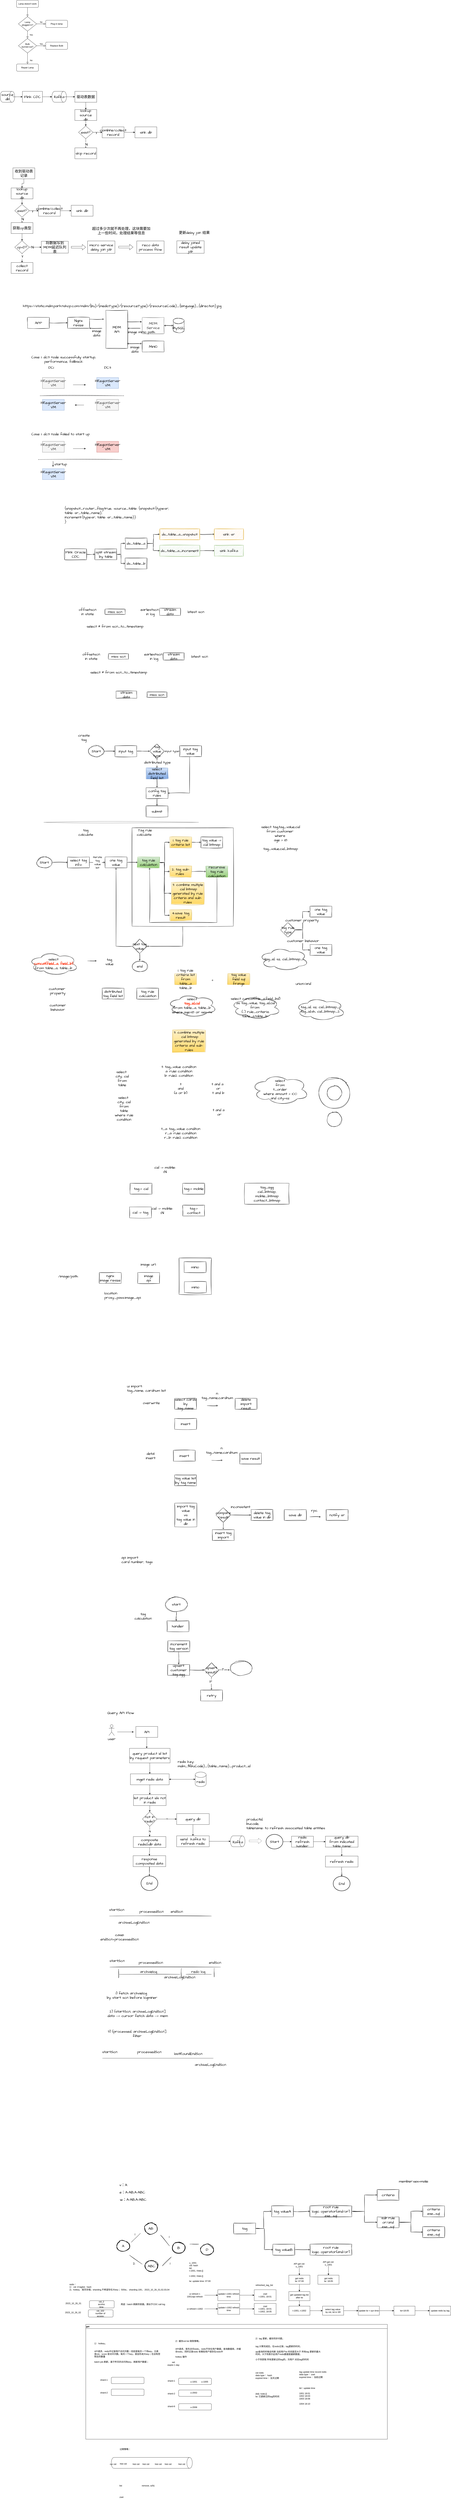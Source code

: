 <mxfile version="21.6.6" type="github">
  <diagram id="C5RBs43oDa-KdzZeNtuy" name="Page-1">
    <mxGraphModel dx="855" dy="540" grid="1" gridSize="10" guides="1" tooltips="1" connect="1" arrows="1" fold="1" page="1" pageScale="1" pageWidth="827" pageHeight="1169" math="0" shadow="0">
      <root>
        <mxCell id="WIyWlLk6GJQsqaUBKTNV-0" />
        <mxCell id="WIyWlLk6GJQsqaUBKTNV-1" parent="WIyWlLk6GJQsqaUBKTNV-0" />
        <mxCell id="tmwrRTyqPJv3sx_jv7Of-191" value="" style="rounded=0;whiteSpace=wrap;html=1;sketch=1;hachureGap=4;jiggle=2;curveFitting=1;fontFamily=Architects Daughter;fontSource=https%3A%2F%2Ffonts.googleapis.com%2Fcss%3Ffamily%3DArchitects%2BDaughter;fontSize=20;" parent="WIyWlLk6GJQsqaUBKTNV-1" vertex="1">
          <mxGeometry x="1052" y="6980" width="178" height="200" as="geometry" />
        </mxCell>
        <mxCell id="tmwrRTyqPJv3sx_jv7Of-99" style="edgeStyle=orthogonalEdgeStyle;rounded=0;sketch=1;hachureGap=4;jiggle=2;curveFitting=1;orthogonalLoop=1;jettySize=auto;html=1;entryX=1;entryY=0.5;entryDx=0;entryDy=0;fontFamily=Architects Daughter;fontSource=https%3A%2F%2Ffonts.googleapis.com%2Fcss%3Ffamily%3DArchitects%2BDaughter;fontSize=16;" parent="WIyWlLk6GJQsqaUBKTNV-1" source="tmwrRTyqPJv3sx_jv7Of-75" target="tmwrRTyqPJv3sx_jv7Of-98" edge="1">
          <mxGeometry relative="1" as="geometry" />
        </mxCell>
        <mxCell id="tmwrRTyqPJv3sx_jv7Of-75" value="" style="rounded=0;whiteSpace=wrap;html=1;sketch=1;hachureGap=4;jiggle=2;curveFitting=1;fontFamily=Architects Daughter;fontSource=https%3A%2F%2Ffonts.googleapis.com%2Fcss%3Ffamily%3DArchitects%2BDaughter;fontSize=20;" parent="WIyWlLk6GJQsqaUBKTNV-1" vertex="1">
          <mxGeometry x="794" y="4620" width="556" height="540" as="geometry" />
        </mxCell>
        <mxCell id="WIyWlLk6GJQsqaUBKTNV-2" value="" style="rounded=0;html=1;jettySize=auto;orthogonalLoop=1;fontSize=11;endArrow=block;endFill=0;endSize=8;strokeWidth=1;shadow=0;labelBackgroundColor=none;edgeStyle=orthogonalEdgeStyle;" parent="WIyWlLk6GJQsqaUBKTNV-1" source="WIyWlLk6GJQsqaUBKTNV-3" target="WIyWlLk6GJQsqaUBKTNV-6" edge="1">
          <mxGeometry relative="1" as="geometry" />
        </mxCell>
        <mxCell id="WIyWlLk6GJQsqaUBKTNV-3" value="Lamp doesn&#39;t work" style="rounded=1;whiteSpace=wrap;html=1;fontSize=12;glass=0;strokeWidth=1;shadow=0;" parent="WIyWlLk6GJQsqaUBKTNV-1" vertex="1">
          <mxGeometry x="160" y="80" width="120" height="40" as="geometry" />
        </mxCell>
        <mxCell id="WIyWlLk6GJQsqaUBKTNV-4" value="Yes" style="rounded=0;html=1;jettySize=auto;orthogonalLoop=1;fontSize=11;endArrow=block;endFill=0;endSize=8;strokeWidth=1;shadow=0;labelBackgroundColor=none;edgeStyle=orthogonalEdgeStyle;" parent="WIyWlLk6GJQsqaUBKTNV-1" source="WIyWlLk6GJQsqaUBKTNV-6" target="WIyWlLk6GJQsqaUBKTNV-10" edge="1">
          <mxGeometry y="20" relative="1" as="geometry">
            <mxPoint as="offset" />
          </mxGeometry>
        </mxCell>
        <mxCell id="WIyWlLk6GJQsqaUBKTNV-5" value="No" style="edgeStyle=orthogonalEdgeStyle;rounded=0;html=1;jettySize=auto;orthogonalLoop=1;fontSize=11;endArrow=block;endFill=0;endSize=8;strokeWidth=1;shadow=0;labelBackgroundColor=none;" parent="WIyWlLk6GJQsqaUBKTNV-1" source="WIyWlLk6GJQsqaUBKTNV-6" target="WIyWlLk6GJQsqaUBKTNV-7" edge="1">
          <mxGeometry y="10" relative="1" as="geometry">
            <mxPoint as="offset" />
          </mxGeometry>
        </mxCell>
        <mxCell id="WIyWlLk6GJQsqaUBKTNV-6" value="Lamp&lt;br&gt;plugged in?" style="rhombus;whiteSpace=wrap;html=1;shadow=0;fontFamily=Helvetica;fontSize=12;align=center;strokeWidth=1;spacing=6;spacingTop=-4;" parent="WIyWlLk6GJQsqaUBKTNV-1" vertex="1">
          <mxGeometry x="170" y="170" width="100" height="80" as="geometry" />
        </mxCell>
        <mxCell id="WIyWlLk6GJQsqaUBKTNV-7" value="Plug in lamp" style="rounded=1;whiteSpace=wrap;html=1;fontSize=12;glass=0;strokeWidth=1;shadow=0;" parent="WIyWlLk6GJQsqaUBKTNV-1" vertex="1">
          <mxGeometry x="320" y="190" width="120" height="40" as="geometry" />
        </mxCell>
        <mxCell id="WIyWlLk6GJQsqaUBKTNV-8" value="No" style="rounded=0;html=1;jettySize=auto;orthogonalLoop=1;fontSize=11;endArrow=block;endFill=0;endSize=8;strokeWidth=1;shadow=0;labelBackgroundColor=none;edgeStyle=orthogonalEdgeStyle;" parent="WIyWlLk6GJQsqaUBKTNV-1" source="WIyWlLk6GJQsqaUBKTNV-10" target="WIyWlLk6GJQsqaUBKTNV-11" edge="1">
          <mxGeometry x="0.333" y="20" relative="1" as="geometry">
            <mxPoint as="offset" />
          </mxGeometry>
        </mxCell>
        <mxCell id="WIyWlLk6GJQsqaUBKTNV-9" value="Yes" style="edgeStyle=orthogonalEdgeStyle;rounded=0;html=1;jettySize=auto;orthogonalLoop=1;fontSize=11;endArrow=block;endFill=0;endSize=8;strokeWidth=1;shadow=0;labelBackgroundColor=none;" parent="WIyWlLk6GJQsqaUBKTNV-1" source="WIyWlLk6GJQsqaUBKTNV-10" target="WIyWlLk6GJQsqaUBKTNV-12" edge="1">
          <mxGeometry y="10" relative="1" as="geometry">
            <mxPoint as="offset" />
          </mxGeometry>
        </mxCell>
        <mxCell id="WIyWlLk6GJQsqaUBKTNV-10" value="Bulb&lt;br&gt;burned out?" style="rhombus;whiteSpace=wrap;html=1;shadow=0;fontFamily=Helvetica;fontSize=12;align=center;strokeWidth=1;spacing=6;spacingTop=-4;" parent="WIyWlLk6GJQsqaUBKTNV-1" vertex="1">
          <mxGeometry x="170" y="290" width="100" height="80" as="geometry" />
        </mxCell>
        <mxCell id="WIyWlLk6GJQsqaUBKTNV-11" value="Repair Lamp" style="rounded=1;whiteSpace=wrap;html=1;fontSize=12;glass=0;strokeWidth=1;shadow=0;" parent="WIyWlLk6GJQsqaUBKTNV-1" vertex="1">
          <mxGeometry x="160" y="430" width="120" height="40" as="geometry" />
        </mxCell>
        <mxCell id="WIyWlLk6GJQsqaUBKTNV-12" value="Replace Bulb" style="rounded=1;whiteSpace=wrap;html=1;fontSize=12;glass=0;strokeWidth=1;shadow=0;" parent="WIyWlLk6GJQsqaUBKTNV-1" vertex="1">
          <mxGeometry x="320" y="310" width="120" height="40" as="geometry" />
        </mxCell>
        <mxCell id="qEP1fspGBnOH7kWeN9nW-0" value="" style="shape=cylinder3;whiteSpace=wrap;html=1;boundedLbl=1;backgroundOutline=1;size=15;hachureGap=4;fontFamily=Architects Daughter;fontSource=https%3A%2F%2Ffonts.googleapis.com%2Fcss%3Ffamily%3DArchitects%2BDaughter;fontSize=20;rotation=90;" parent="WIyWlLk6GJQsqaUBKTNV-1" vertex="1">
          <mxGeometry x="80" y="570" width="60" height="80" as="geometry" />
        </mxCell>
        <mxCell id="qEP1fspGBnOH7kWeN9nW-4" value="" style="edgeStyle=orthogonalEdgeStyle;rounded=0;sketch=0;hachureGap=4;jiggle=2;curveFitting=1;orthogonalLoop=1;jettySize=auto;html=1;fontFamily=Architects Daughter;fontSource=https%3A%2F%2Ffonts.googleapis.com%2Fcss%3Ffamily%3DArchitects%2BDaughter;fontSize=16;" parent="WIyWlLk6GJQsqaUBKTNV-1" source="qEP1fspGBnOH7kWeN9nW-1" target="qEP1fspGBnOH7kWeN9nW-3" edge="1">
          <mxGeometry relative="1" as="geometry" />
        </mxCell>
        <mxCell id="qEP1fspGBnOH7kWeN9nW-1" value="source&lt;br&gt;db" style="text;html=1;strokeColor=none;fillColor=none;align=center;verticalAlign=middle;whiteSpace=wrap;rounded=0;fontSize=20;fontFamily=Architects Daughter;" parent="WIyWlLk6GJQsqaUBKTNV-1" vertex="1">
          <mxGeometry x="80" y="595" width="60" height="30" as="geometry" />
        </mxCell>
        <mxCell id="qEP1fspGBnOH7kWeN9nW-2" style="edgeStyle=orthogonalEdgeStyle;rounded=0;hachureGap=4;orthogonalLoop=1;jettySize=auto;html=1;exitX=0.5;exitY=1;exitDx=0;exitDy=0;fontFamily=Architects Daughter;fontSource=https%3A%2F%2Ffonts.googleapis.com%2Fcss%3Ffamily%3DArchitects%2BDaughter;fontSize=16;" parent="WIyWlLk6GJQsqaUBKTNV-1" source="qEP1fspGBnOH7kWeN9nW-1" target="qEP1fspGBnOH7kWeN9nW-1" edge="1">
          <mxGeometry relative="1" as="geometry" />
        </mxCell>
        <mxCell id="qEP1fspGBnOH7kWeN9nW-6" value="" style="edgeStyle=orthogonalEdgeStyle;rounded=0;sketch=0;hachureGap=4;jiggle=2;curveFitting=1;orthogonalLoop=1;jettySize=auto;html=1;fontFamily=Architects Daughter;fontSource=https%3A%2F%2Ffonts.googleapis.com%2Fcss%3Ffamily%3DArchitects%2BDaughter;fontSize=16;" parent="WIyWlLk6GJQsqaUBKTNV-1" source="qEP1fspGBnOH7kWeN9nW-3" target="qEP1fspGBnOH7kWeN9nW-5" edge="1">
          <mxGeometry relative="1" as="geometry" />
        </mxCell>
        <mxCell id="qEP1fspGBnOH7kWeN9nW-3" value="Flink CDC" style="rounded=0;whiteSpace=wrap;html=1;sketch=0;hachureGap=4;jiggle=2;curveFitting=1;fontFamily=Architects Daughter;fontSource=https%3A%2F%2Ffonts.googleapis.com%2Fcss%3Ffamily%3DArchitects%2BDaughter;fontSize=20;" parent="WIyWlLk6GJQsqaUBKTNV-1" vertex="1">
          <mxGeometry x="192" y="580" width="110" height="60" as="geometry" />
        </mxCell>
        <mxCell id="qEP1fspGBnOH7kWeN9nW-5" value="" style="shape=cylinder3;whiteSpace=wrap;html=1;boundedLbl=1;backgroundOutline=1;size=15;sketch=0;hachureGap=4;jiggle=2;curveFitting=1;fontFamily=Architects Daughter;fontSource=https%3A%2F%2Ffonts.googleapis.com%2Fcss%3Ffamily%3DArchitects%2BDaughter;fontSize=20;rotation=90;" parent="WIyWlLk6GJQsqaUBKTNV-1" vertex="1">
          <mxGeometry x="364" y="570" width="60" height="80" as="geometry" />
        </mxCell>
        <mxCell id="qEP1fspGBnOH7kWeN9nW-9" style="edgeStyle=orthogonalEdgeStyle;rounded=0;sketch=0;hachureGap=4;jiggle=2;curveFitting=1;orthogonalLoop=1;jettySize=auto;html=1;fontFamily=Architects Daughter;fontSource=https%3A%2F%2Ffonts.googleapis.com%2Fcss%3Ffamily%3DArchitects%2BDaughter;fontSize=16;" parent="WIyWlLk6GJQsqaUBKTNV-1" source="qEP1fspGBnOH7kWeN9nW-7" target="qEP1fspGBnOH7kWeN9nW-8" edge="1">
          <mxGeometry relative="1" as="geometry" />
        </mxCell>
        <mxCell id="qEP1fspGBnOH7kWeN9nW-7" value="Kafka" style="text;html=1;strokeColor=none;fillColor=none;align=center;verticalAlign=middle;whiteSpace=wrap;rounded=0;fontSize=20;fontFamily=Architects Daughter;" parent="WIyWlLk6GJQsqaUBKTNV-1" vertex="1">
          <mxGeometry x="364" y="595" width="60" height="30" as="geometry" />
        </mxCell>
        <mxCell id="qEP1fspGBnOH7kWeN9nW-11" value="" style="edgeStyle=orthogonalEdgeStyle;rounded=0;sketch=0;hachureGap=4;jiggle=2;curveFitting=1;orthogonalLoop=1;jettySize=auto;html=1;fontFamily=Architects Daughter;fontSource=https%3A%2F%2Ffonts.googleapis.com%2Fcss%3Ffamily%3DArchitects%2BDaughter;fontSize=16;" parent="WIyWlLk6GJQsqaUBKTNV-1" source="qEP1fspGBnOH7kWeN9nW-8" target="qEP1fspGBnOH7kWeN9nW-10" edge="1">
          <mxGeometry relative="1" as="geometry" />
        </mxCell>
        <mxCell id="qEP1fspGBnOH7kWeN9nW-8" value="驱动表数据" style="rounded=0;whiteSpace=wrap;html=1;sketch=0;hachureGap=4;jiggle=2;curveFitting=1;fontFamily=Architects Daughter;fontSource=https%3A%2F%2Ffonts.googleapis.com%2Fcss%3Ffamily%3DArchitects%2BDaughter;fontSize=20;" parent="WIyWlLk6GJQsqaUBKTNV-1" vertex="1">
          <mxGeometry x="480" y="580" width="120" height="60" as="geometry" />
        </mxCell>
        <mxCell id="qEP1fspGBnOH7kWeN9nW-15" value="" style="edgeStyle=orthogonalEdgeStyle;rounded=0;sketch=0;hachureGap=4;jiggle=2;curveFitting=1;orthogonalLoop=1;jettySize=auto;html=1;fontFamily=Architects Daughter;fontSource=https%3A%2F%2Ffonts.googleapis.com%2Fcss%3Ffamily%3DArchitects%2BDaughter;fontSize=16;" parent="WIyWlLk6GJQsqaUBKTNV-1" source="qEP1fspGBnOH7kWeN9nW-10" target="qEP1fspGBnOH7kWeN9nW-12" edge="1">
          <mxGeometry relative="1" as="geometry" />
        </mxCell>
        <mxCell id="qEP1fspGBnOH7kWeN9nW-10" value="lookup source&lt;br&gt;db" style="rounded=0;whiteSpace=wrap;html=1;sketch=0;hachureGap=4;jiggle=2;curveFitting=1;fontFamily=Architects Daughter;fontSource=https%3A%2F%2Ffonts.googleapis.com%2Fcss%3Ffamily%3DArchitects%2BDaughter;fontSize=20;" parent="WIyWlLk6GJQsqaUBKTNV-1" vertex="1">
          <mxGeometry x="480" y="680" width="120" height="60" as="geometry" />
        </mxCell>
        <mxCell id="qEP1fspGBnOH7kWeN9nW-14" value="" style="edgeStyle=orthogonalEdgeStyle;rounded=0;sketch=0;hachureGap=4;jiggle=2;curveFitting=1;orthogonalLoop=1;jettySize=auto;html=1;fontFamily=Architects Daughter;fontSource=https%3A%2F%2Ffonts.googleapis.com%2Fcss%3Ffamily%3DArchitects%2BDaughter;fontSize=16;" parent="WIyWlLk6GJQsqaUBKTNV-1" source="qEP1fspGBnOH7kWeN9nW-12" target="qEP1fspGBnOH7kWeN9nW-13" edge="1">
          <mxGeometry relative="1" as="geometry" />
        </mxCell>
        <mxCell id="qEP1fspGBnOH7kWeN9nW-18" value="Y" style="edgeLabel;html=1;align=center;verticalAlign=middle;resizable=0;points=[];fontSize=20;fontFamily=Architects Daughter;" parent="qEP1fspGBnOH7kWeN9nW-14" vertex="1" connectable="0">
          <mxGeometry x="-0.32" y="-3" relative="1" as="geometry">
            <mxPoint as="offset" />
          </mxGeometry>
        </mxCell>
        <mxCell id="qEP1fspGBnOH7kWeN9nW-17" value="" style="edgeStyle=orthogonalEdgeStyle;rounded=0;sketch=0;hachureGap=4;jiggle=2;curveFitting=1;orthogonalLoop=1;jettySize=auto;html=1;fontFamily=Architects Daughter;fontSource=https%3A%2F%2Ffonts.googleapis.com%2Fcss%3Ffamily%3DArchitects%2BDaughter;fontSize=16;" parent="WIyWlLk6GJQsqaUBKTNV-1" source="qEP1fspGBnOH7kWeN9nW-12" target="qEP1fspGBnOH7kWeN9nW-16" edge="1">
          <mxGeometry relative="1" as="geometry" />
        </mxCell>
        <mxCell id="qEP1fspGBnOH7kWeN9nW-19" value="N" style="edgeLabel;html=1;align=center;verticalAlign=middle;resizable=0;points=[];fontSize=20;fontFamily=Architects Daughter;" parent="qEP1fspGBnOH7kWeN9nW-17" vertex="1" connectable="0">
          <mxGeometry x="0.24" y="3" relative="1" as="geometry">
            <mxPoint as="offset" />
          </mxGeometry>
        </mxCell>
        <mxCell id="qEP1fspGBnOH7kWeN9nW-12" value="exist?" style="rhombus;whiteSpace=wrap;html=1;sketch=0;hachureGap=4;jiggle=2;curveFitting=1;fontFamily=Architects Daughter;fontSource=https%3A%2F%2Ffonts.googleapis.com%2Fcss%3Ffamily%3DArchitects%2BDaughter;fontSize=20;" parent="WIyWlLk6GJQsqaUBKTNV-1" vertex="1">
          <mxGeometry x="500" y="770" width="80" height="70" as="geometry" />
        </mxCell>
        <mxCell id="qEP1fspGBnOH7kWeN9nW-21" value="" style="edgeStyle=orthogonalEdgeStyle;rounded=0;sketch=0;hachureGap=4;jiggle=2;curveFitting=1;orthogonalLoop=1;jettySize=auto;html=1;fontFamily=Architects Daughter;fontSource=https%3A%2F%2Ffonts.googleapis.com%2Fcss%3Ffamily%3DArchitects%2BDaughter;fontSize=16;" parent="WIyWlLk6GJQsqaUBKTNV-1" source="qEP1fspGBnOH7kWeN9nW-13" target="qEP1fspGBnOH7kWeN9nW-20" edge="1">
          <mxGeometry relative="1" as="geometry" />
        </mxCell>
        <mxCell id="qEP1fspGBnOH7kWeN9nW-13" value="combine/collect record" style="whiteSpace=wrap;html=1;fontSize=20;fontFamily=Architects Daughter;sketch=0;hachureGap=4;jiggle=2;curveFitting=1;fontSource=https%3A%2F%2Ffonts.googleapis.com%2Fcss%3Ffamily%3DArchitects%2BDaughter;" parent="WIyWlLk6GJQsqaUBKTNV-1" vertex="1">
          <mxGeometry x="630" y="775" width="120" height="60" as="geometry" />
        </mxCell>
        <mxCell id="qEP1fspGBnOH7kWeN9nW-16" value="skip record" style="whiteSpace=wrap;html=1;fontSize=20;fontFamily=Architects Daughter;sketch=0;hachureGap=4;jiggle=2;curveFitting=1;fontSource=https%3A%2F%2Ffonts.googleapis.com%2Fcss%3Ffamily%3DArchitects%2BDaughter;" parent="WIyWlLk6GJQsqaUBKTNV-1" vertex="1">
          <mxGeometry x="480" y="890" width="120" height="60" as="geometry" />
        </mxCell>
        <mxCell id="qEP1fspGBnOH7kWeN9nW-20" value="sink db" style="whiteSpace=wrap;html=1;fontSize=20;fontFamily=Architects Daughter;sketch=0;hachureGap=4;jiggle=2;curveFitting=1;fontSource=https%3A%2F%2Ffonts.googleapis.com%2Fcss%3Ffamily%3DArchitects%2BDaughter;" parent="WIyWlLk6GJQsqaUBKTNV-1" vertex="1">
          <mxGeometry x="810" y="775" width="120" height="60" as="geometry" />
        </mxCell>
        <mxCell id="qEP1fspGBnOH7kWeN9nW-22" value="" style="edgeStyle=orthogonalEdgeStyle;rounded=0;sketch=0;hachureGap=4;jiggle=2;curveFitting=1;orthogonalLoop=1;jettySize=auto;html=1;fontFamily=Architects Daughter;fontSource=https%3A%2F%2Ffonts.googleapis.com%2Fcss%3Ffamily%3DArchitects%2BDaughter;fontSize=16;" parent="WIyWlLk6GJQsqaUBKTNV-1" source="qEP1fspGBnOH7kWeN9nW-23" target="qEP1fspGBnOH7kWeN9nW-28" edge="1">
          <mxGeometry relative="1" as="geometry" />
        </mxCell>
        <mxCell id="qEP1fspGBnOH7kWeN9nW-23" value="lookup source&lt;br&gt;db" style="rounded=0;whiteSpace=wrap;html=1;sketch=0;hachureGap=4;jiggle=2;curveFitting=1;fontFamily=Architects Daughter;fontSource=https%3A%2F%2Ffonts.googleapis.com%2Fcss%3Ffamily%3DArchitects%2BDaughter;fontSize=20;" parent="WIyWlLk6GJQsqaUBKTNV-1" vertex="1">
          <mxGeometry x="130" y="1110" width="120" height="60" as="geometry" />
        </mxCell>
        <mxCell id="qEP1fspGBnOH7kWeN9nW-24" value="" style="edgeStyle=orthogonalEdgeStyle;rounded=0;sketch=0;hachureGap=4;jiggle=2;curveFitting=1;orthogonalLoop=1;jettySize=auto;html=1;fontFamily=Architects Daughter;fontSource=https%3A%2F%2Ffonts.googleapis.com%2Fcss%3Ffamily%3DArchitects%2BDaughter;fontSize=16;" parent="WIyWlLk6GJQsqaUBKTNV-1" source="qEP1fspGBnOH7kWeN9nW-28" target="qEP1fspGBnOH7kWeN9nW-30" edge="1">
          <mxGeometry relative="1" as="geometry" />
        </mxCell>
        <mxCell id="qEP1fspGBnOH7kWeN9nW-25" value="Y" style="edgeLabel;html=1;align=center;verticalAlign=middle;resizable=0;points=[];fontSize=20;fontFamily=Architects Daughter;" parent="qEP1fspGBnOH7kWeN9nW-24" vertex="1" connectable="0">
          <mxGeometry x="-0.32" y="-3" relative="1" as="geometry">
            <mxPoint as="offset" />
          </mxGeometry>
        </mxCell>
        <mxCell id="qEP1fspGBnOH7kWeN9nW-26" value="" style="edgeStyle=orthogonalEdgeStyle;rounded=0;sketch=0;hachureGap=4;jiggle=2;curveFitting=1;orthogonalLoop=1;jettySize=auto;html=1;fontFamily=Architects Daughter;fontSource=https%3A%2F%2Ffonts.googleapis.com%2Fcss%3Ffamily%3DArchitects%2BDaughter;fontSize=16;" parent="WIyWlLk6GJQsqaUBKTNV-1" source="qEP1fspGBnOH7kWeN9nW-28" target="qEP1fspGBnOH7kWeN9nW-31" edge="1">
          <mxGeometry relative="1" as="geometry" />
        </mxCell>
        <mxCell id="qEP1fspGBnOH7kWeN9nW-27" value="N" style="edgeLabel;html=1;align=center;verticalAlign=middle;resizable=0;points=[];fontSize=20;fontFamily=Architects Daughter;" parent="qEP1fspGBnOH7kWeN9nW-26" vertex="1" connectable="0">
          <mxGeometry x="0.24" y="3" relative="1" as="geometry">
            <mxPoint as="offset" />
          </mxGeometry>
        </mxCell>
        <mxCell id="qEP1fspGBnOH7kWeN9nW-28" value="exist?" style="rhombus;whiteSpace=wrap;html=1;sketch=0;hachureGap=4;jiggle=2;curveFitting=1;fontFamily=Architects Daughter;fontSource=https%3A%2F%2Ffonts.googleapis.com%2Fcss%3Ffamily%3DArchitects%2BDaughter;fontSize=20;" parent="WIyWlLk6GJQsqaUBKTNV-1" vertex="1">
          <mxGeometry x="150" y="1200" width="80" height="70" as="geometry" />
        </mxCell>
        <mxCell id="qEP1fspGBnOH7kWeN9nW-29" value="" style="edgeStyle=orthogonalEdgeStyle;rounded=0;sketch=0;hachureGap=4;jiggle=2;curveFitting=1;orthogonalLoop=1;jettySize=auto;html=1;fontFamily=Architects Daughter;fontSource=https%3A%2F%2Ffonts.googleapis.com%2Fcss%3Ffamily%3DArchitects%2BDaughter;fontSize=16;" parent="WIyWlLk6GJQsqaUBKTNV-1" source="qEP1fspGBnOH7kWeN9nW-30" target="qEP1fspGBnOH7kWeN9nW-32" edge="1">
          <mxGeometry relative="1" as="geometry" />
        </mxCell>
        <mxCell id="qEP1fspGBnOH7kWeN9nW-30" value="combine/collect record" style="whiteSpace=wrap;html=1;fontSize=20;fontFamily=Architects Daughter;sketch=0;hachureGap=4;jiggle=2;curveFitting=1;fontSource=https%3A%2F%2Ffonts.googleapis.com%2Fcss%3Ffamily%3DArchitects%2BDaughter;" parent="WIyWlLk6GJQsqaUBKTNV-1" vertex="1">
          <mxGeometry x="280" y="1205" width="120" height="60" as="geometry" />
        </mxCell>
        <mxCell id="qEP1fspGBnOH7kWeN9nW-36" value="" style="edgeStyle=orthogonalEdgeStyle;rounded=0;sketch=0;hachureGap=4;jiggle=2;curveFitting=1;orthogonalLoop=1;jettySize=auto;html=1;fontFamily=Architects Daughter;fontSource=https%3A%2F%2Ffonts.googleapis.com%2Fcss%3Ffamily%3DArchitects%2BDaughter;fontSize=16;" parent="WIyWlLk6GJQsqaUBKTNV-1" source="qEP1fspGBnOH7kWeN9nW-31" target="qEP1fspGBnOH7kWeN9nW-35" edge="1">
          <mxGeometry relative="1" as="geometry" />
        </mxCell>
        <mxCell id="qEP1fspGBnOH7kWeN9nW-31" value="获取op类型" style="whiteSpace=wrap;html=1;fontSize=20;fontFamily=Architects Daughter;sketch=0;hachureGap=4;jiggle=2;curveFitting=1;fontSource=https%3A%2F%2Ffonts.googleapis.com%2Fcss%3Ffamily%3DArchitects%2BDaughter;" parent="WIyWlLk6GJQsqaUBKTNV-1" vertex="1">
          <mxGeometry x="130" y="1300" width="120" height="60" as="geometry" />
        </mxCell>
        <mxCell id="qEP1fspGBnOH7kWeN9nW-32" value="sink db" style="whiteSpace=wrap;html=1;fontSize=20;fontFamily=Architects Daughter;sketch=0;hachureGap=4;jiggle=2;curveFitting=1;fontSource=https%3A%2F%2Ffonts.googleapis.com%2Fcss%3Ffamily%3DArchitects%2BDaughter;" parent="WIyWlLk6GJQsqaUBKTNV-1" vertex="1">
          <mxGeometry x="460" y="1205" width="120" height="60" as="geometry" />
        </mxCell>
        <mxCell id="qEP1fspGBnOH7kWeN9nW-34" value="" style="edgeStyle=orthogonalEdgeStyle;rounded=0;sketch=0;hachureGap=4;jiggle=2;curveFitting=1;orthogonalLoop=1;jettySize=auto;html=1;fontFamily=Architects Daughter;fontSource=https%3A%2F%2Ffonts.googleapis.com%2Fcss%3Ffamily%3DArchitects%2BDaughter;fontSize=16;" parent="WIyWlLk6GJQsqaUBKTNV-1" source="qEP1fspGBnOH7kWeN9nW-33" target="qEP1fspGBnOH7kWeN9nW-23" edge="1">
          <mxGeometry relative="1" as="geometry" />
        </mxCell>
        <mxCell id="qEP1fspGBnOH7kWeN9nW-33" value="收到驱动表记录" style="rounded=0;whiteSpace=wrap;html=1;sketch=0;hachureGap=4;jiggle=2;curveFitting=1;fontFamily=Architects Daughter;fontSource=https%3A%2F%2Ffonts.googleapis.com%2Fcss%3Ffamily%3DArchitects%2BDaughter;fontSize=20;" parent="WIyWlLk6GJQsqaUBKTNV-1" vertex="1">
          <mxGeometry x="140" y="1000" width="120" height="60" as="geometry" />
        </mxCell>
        <mxCell id="qEP1fspGBnOH7kWeN9nW-38" style="edgeStyle=orthogonalEdgeStyle;rounded=0;sketch=0;hachureGap=4;jiggle=2;curveFitting=1;orthogonalLoop=1;jettySize=auto;html=1;fontFamily=Architects Daughter;fontSource=https%3A%2F%2Ffonts.googleapis.com%2Fcss%3Ffamily%3DArchitects%2BDaughter;fontSize=16;" parent="WIyWlLk6GJQsqaUBKTNV-1" source="qEP1fspGBnOH7kWeN9nW-35" target="qEP1fspGBnOH7kWeN9nW-37" edge="1">
          <mxGeometry relative="1" as="geometry" />
        </mxCell>
        <mxCell id="qEP1fspGBnOH7kWeN9nW-39" value="N" style="edgeLabel;html=1;align=center;verticalAlign=middle;resizable=0;points=[];fontSize=20;fontFamily=Architects Daughter;" parent="qEP1fspGBnOH7kWeN9nW-38" vertex="1" connectable="0">
          <mxGeometry x="-0.484" relative="1" as="geometry">
            <mxPoint as="offset" />
          </mxGeometry>
        </mxCell>
        <mxCell id="qEP1fspGBnOH7kWeN9nW-41" value="" style="edgeStyle=orthogonalEdgeStyle;rounded=0;sketch=0;hachureGap=4;jiggle=2;curveFitting=1;orthogonalLoop=1;jettySize=auto;html=1;fontFamily=Architects Daughter;fontSource=https%3A%2F%2Ffonts.googleapis.com%2Fcss%3Ffamily%3DArchitects%2BDaughter;fontSize=16;" parent="WIyWlLk6GJQsqaUBKTNV-1" source="qEP1fspGBnOH7kWeN9nW-35" target="qEP1fspGBnOH7kWeN9nW-40" edge="1">
          <mxGeometry relative="1" as="geometry" />
        </mxCell>
        <mxCell id="qEP1fspGBnOH7kWeN9nW-42" value="Y" style="edgeLabel;html=1;align=center;verticalAlign=middle;resizable=0;points=[];fontSize=20;fontFamily=Architects Daughter;" parent="qEP1fspGBnOH7kWeN9nW-41" vertex="1" connectable="0">
          <mxGeometry x="-0.36" y="1" relative="1" as="geometry">
            <mxPoint as="offset" />
          </mxGeometry>
        </mxCell>
        <mxCell id="qEP1fspGBnOH7kWeN9nW-35" value="op=D?" style="rhombus;whiteSpace=wrap;html=1;sketch=0;hachureGap=4;jiggle=2;curveFitting=1;fontFamily=Architects Daughter;fontSource=https%3A%2F%2Ffonts.googleapis.com%2Fcss%3Ffamily%3DArchitects%2BDaughter;fontSize=20;" parent="WIyWlLk6GJQsqaUBKTNV-1" vertex="1">
          <mxGeometry x="150" y="1400" width="80" height="70" as="geometry" />
        </mxCell>
        <mxCell id="qEP1fspGBnOH7kWeN9nW-37" value="将数据写到MDM延迟队列表" style="whiteSpace=wrap;html=1;fontSize=20;fontFamily=Architects Daughter;sketch=0;hachureGap=4;jiggle=2;curveFitting=1;fontSource=https%3A%2F%2Ffonts.googleapis.com%2Fcss%3Ffamily%3DArchitects%2BDaughter;" parent="WIyWlLk6GJQsqaUBKTNV-1" vertex="1">
          <mxGeometry x="296" y="1402.5" width="148" height="65" as="geometry" />
        </mxCell>
        <mxCell id="qEP1fspGBnOH7kWeN9nW-40" value="collect record" style="whiteSpace=wrap;html=1;fontSize=20;fontFamily=Architects Daughter;sketch=0;hachureGap=4;jiggle=2;curveFitting=1;fontSource=https%3A%2F%2Ffonts.googleapis.com%2Fcss%3Ffamily%3DArchitects%2BDaughter;" parent="WIyWlLk6GJQsqaUBKTNV-1" vertex="1">
          <mxGeometry x="130" y="1519" width="120" height="60" as="geometry" />
        </mxCell>
        <mxCell id="qEP1fspGBnOH7kWeN9nW-43" value="micro service&lt;br&gt;delay join job" style="rounded=0;whiteSpace=wrap;html=1;sketch=0;hachureGap=4;jiggle=2;curveFitting=1;fontFamily=Architects Daughter;fontSource=https%3A%2F%2Ffonts.googleapis.com%2Fcss%3Ffamily%3DArchitects%2BDaughter;fontSize=20;" parent="WIyWlLk6GJQsqaUBKTNV-1" vertex="1">
          <mxGeometry x="550" y="1400.75" width="150" height="68.5" as="geometry" />
        </mxCell>
        <mxCell id="qEP1fspGBnOH7kWeN9nW-44" value="" style="shape=flexArrow;endArrow=classic;html=1;rounded=0;sketch=0;hachureGap=4;jiggle=2;curveFitting=1;fontFamily=Architects Daughter;fontSource=https%3A%2F%2Ffonts.googleapis.com%2Fcss%3Ffamily%3DArchitects%2BDaughter;fontSize=16;" parent="WIyWlLk6GJQsqaUBKTNV-1" edge="1">
          <mxGeometry width="50" height="50" relative="1" as="geometry">
            <mxPoint x="460" y="1435.25" as="sourcePoint" />
            <mxPoint x="540" y="1435.25" as="targetPoint" />
          </mxGeometry>
        </mxCell>
        <mxCell id="qEP1fspGBnOH7kWeN9nW-45" value="reco data process flow" style="rounded=0;whiteSpace=wrap;html=1;sketch=0;hachureGap=4;jiggle=2;curveFitting=1;fontFamily=Architects Daughter;fontSource=https%3A%2F%2Ffonts.googleapis.com%2Fcss%3Ffamily%3DArchitects%2BDaughter;fontSize=20;" parent="WIyWlLk6GJQsqaUBKTNV-1" vertex="1">
          <mxGeometry x="820" y="1400.75" width="150" height="68.5" as="geometry" />
        </mxCell>
        <mxCell id="qEP1fspGBnOH7kWeN9nW-47" value="" style="shape=flexArrow;endArrow=classic;html=1;rounded=0;sketch=0;hachureGap=4;jiggle=2;curveFitting=1;fontFamily=Architects Daughter;fontSource=https%3A%2F%2Ffonts.googleapis.com%2Fcss%3Ffamily%3DArchitects%2BDaughter;fontSize=16;" parent="WIyWlLk6GJQsqaUBKTNV-1" edge="1">
          <mxGeometry width="50" height="50" relative="1" as="geometry">
            <mxPoint x="720" y="1434.5" as="sourcePoint" />
            <mxPoint x="800" y="1434.5" as="targetPoint" />
          </mxGeometry>
        </mxCell>
        <mxCell id="qEP1fspGBnOH7kWeN9nW-48" value="超过多少次就不再处理，这块需要加上一些时间，处理结果等信息" style="text;html=1;strokeColor=none;fillColor=none;align=center;verticalAlign=middle;whiteSpace=wrap;rounded=0;fontSize=20;fontFamily=Architects Daughter;" parent="WIyWlLk6GJQsqaUBKTNV-1" vertex="1">
          <mxGeometry x="570" y="1320" width="330" height="50" as="geometry" />
        </mxCell>
        <mxCell id="qEP1fspGBnOH7kWeN9nW-49" value="delay joined result update&lt;br&gt;job" style="rounded=0;whiteSpace=wrap;html=1;sketch=0;hachureGap=4;jiggle=2;curveFitting=1;fontFamily=Architects Daughter;fontSource=https%3A%2F%2Ffonts.googleapis.com%2Fcss%3Ffamily%3DArchitects%2BDaughter;fontSize=20;" parent="WIyWlLk6GJQsqaUBKTNV-1" vertex="1">
          <mxGeometry x="1040" y="1400" width="150" height="68.5" as="geometry" />
        </mxCell>
        <mxCell id="qEP1fspGBnOH7kWeN9nW-51" value="更新delay join 结果" style="text;html=1;strokeColor=none;fillColor=none;align=center;verticalAlign=middle;whiteSpace=wrap;rounded=0;fontSize=20;fontFamily=Architects Daughter;" parent="WIyWlLk6GJQsqaUBKTNV-1" vertex="1">
          <mxGeometry x="1031" y="1340" width="210" height="30" as="geometry" />
        </mxCell>
        <mxCell id="wttJ9ldO695yuTq4ko4T-5" style="edgeStyle=orthogonalEdgeStyle;rounded=0;sketch=1;hachureGap=4;jiggle=2;curveFitting=1;orthogonalLoop=1;jettySize=auto;html=1;entryX=0;entryY=0.5;entryDx=0;entryDy=0;fontFamily=Architects Daughter;fontSource=https%3A%2F%2Ffonts.googleapis.com%2Fcss%3Ffamily%3DArchitects%2BDaughter;fontSize=16;" parent="WIyWlLk6GJQsqaUBKTNV-1" source="wttJ9ldO695yuTq4ko4T-0" target="wttJ9ldO695yuTq4ko4T-1" edge="1">
          <mxGeometry relative="1" as="geometry" />
        </mxCell>
        <mxCell id="wttJ9ldO695yuTq4ko4T-0" value="APP" style="rounded=0;whiteSpace=wrap;html=1;sketch=1;hachureGap=4;jiggle=2;curveFitting=1;fontFamily=Architects Daughter;fontSource=https%3A%2F%2Ffonts.googleapis.com%2Fcss%3Ffamily%3DArchitects%2BDaughter;fontSize=20;" parent="WIyWlLk6GJQsqaUBKTNV-1" vertex="1">
          <mxGeometry x="220" y="1820" width="120" height="60" as="geometry" />
        </mxCell>
        <mxCell id="wttJ9ldO695yuTq4ko4T-1" value="Nginx&lt;br&gt;resize" style="rounded=0;whiteSpace=wrap;html=1;sketch=1;hachureGap=4;jiggle=2;curveFitting=1;fontFamily=Architects Daughter;fontSource=https%3A%2F%2Ffonts.googleapis.com%2Fcss%3Ffamily%3DArchitects%2BDaughter;fontSize=20;" parent="WIyWlLk6GJQsqaUBKTNV-1" vertex="1">
          <mxGeometry x="440" y="1820" width="120" height="60" as="geometry" />
        </mxCell>
        <mxCell id="wttJ9ldO695yuTq4ko4T-2" value="MDM&lt;br&gt;API" style="rounded=0;whiteSpace=wrap;html=1;sketch=1;hachureGap=4;jiggle=2;curveFitting=1;fontFamily=Architects Daughter;fontSource=https%3A%2F%2Ffonts.googleapis.com%2Fcss%3Ffamily%3DArchitects%2BDaughter;fontSize=20;" parent="WIyWlLk6GJQsqaUBKTNV-1" vertex="1">
          <mxGeometry x="650" y="1781" width="120" height="209" as="geometry" />
        </mxCell>
        <mxCell id="wttJ9ldO695yuTq4ko4T-31" value="" style="edgeStyle=orthogonalEdgeStyle;rounded=0;sketch=1;hachureGap=4;jiggle=2;curveFitting=1;orthogonalLoop=1;jettySize=auto;html=1;fontFamily=Architects Daughter;fontSource=https%3A%2F%2Ffonts.googleapis.com%2Fcss%3Ffamily%3DArchitects%2BDaughter;fontSize=16;startArrow=classic;startFill=1;" parent="WIyWlLk6GJQsqaUBKTNV-1" source="wttJ9ldO695yuTq4ko4T-3" target="wttJ9ldO695yuTq4ko4T-30" edge="1">
          <mxGeometry relative="1" as="geometry" />
        </mxCell>
        <mxCell id="wttJ9ldO695yuTq4ko4T-3" value="MDM&lt;br&gt;Service" style="rounded=0;whiteSpace=wrap;html=1;sketch=1;hachureGap=4;jiggle=2;curveFitting=1;fontFamily=Architects Daughter;fontSource=https%3A%2F%2Ffonts.googleapis.com%2Fcss%3Ffamily%3DArchitects%2BDaughter;fontSize=20;fillColor=#f5f5f5;strokeColor=#666666;fontColor=#333333;" parent="WIyWlLk6GJQsqaUBKTNV-1" vertex="1">
          <mxGeometry x="850" y="1820" width="120" height="90" as="geometry" />
        </mxCell>
        <mxCell id="wttJ9ldO695yuTq4ko4T-4" value="MinIO" style="rounded=0;whiteSpace=wrap;html=1;sketch=1;hachureGap=4;jiggle=2;curveFitting=1;fontFamily=Architects Daughter;fontSource=https%3A%2F%2Ffonts.googleapis.com%2Fcss%3Ffamily%3DArchitects%2BDaughter;fontSize=20;" parent="WIyWlLk6GJQsqaUBKTNV-1" vertex="1">
          <mxGeometry x="850" y="1950" width="120" height="60" as="geometry" />
        </mxCell>
        <mxCell id="wttJ9ldO695yuTq4ko4T-9" value="https://static.mdm.parknshop.com/mdm/{bu}/{medioType}/{resourceType}/{resourceCode}_{language}_{direction}.jpg&lt;br&gt;&lt;br&gt;&lt;span style=&quot;font-family: -webkit-standard; font-size: medium; text-align: start;&quot;&gt;&lt;/span&gt;" style="text;html=1;strokeColor=none;fillColor=none;align=center;verticalAlign=middle;whiteSpace=wrap;rounded=0;fontSize=20;fontFamily=Architects Daughter;" parent="WIyWlLk6GJQsqaUBKTNV-1" vertex="1">
          <mxGeometry x="260" y="1754" width="960" height="30" as="geometry" />
        </mxCell>
        <mxCell id="wttJ9ldO695yuTq4ko4T-15" value="" style="endArrow=classic;html=1;rounded=0;sketch=1;hachureGap=4;jiggle=2;curveFitting=1;fontFamily=Architects Daughter;fontSource=https%3A%2F%2Ffonts.googleapis.com%2Fcss%3Ffamily%3DArchitects%2BDaughter;fontSize=16;" parent="WIyWlLk6GJQsqaUBKTNV-1" edge="1">
          <mxGeometry width="50" height="50" relative="1" as="geometry">
            <mxPoint x="840" y="1880" as="sourcePoint" />
            <mxPoint x="770" y="1880" as="targetPoint" />
          </mxGeometry>
        </mxCell>
        <mxCell id="wttJ9ldO695yuTq4ko4T-17" value="" style="endArrow=classic;html=1;rounded=0;sketch=1;hachureGap=4;jiggle=2;curveFitting=1;fontFamily=Architects Daughter;fontSource=https%3A%2F%2Ffonts.googleapis.com%2Fcss%3Ffamily%3DArchitects%2BDaughter;fontSize=16;" parent="WIyWlLk6GJQsqaUBKTNV-1" edge="1">
          <mxGeometry width="50" height="50" relative="1" as="geometry">
            <mxPoint x="630" y="1880" as="sourcePoint" />
            <mxPoint x="560" y="1880" as="targetPoint" />
          </mxGeometry>
        </mxCell>
        <mxCell id="wttJ9ldO695yuTq4ko4T-18" value="image data" style="text;html=1;strokeColor=none;fillColor=none;align=center;verticalAlign=middle;whiteSpace=wrap;rounded=0;fontSize=20;fontFamily=Architects Daughter;" parent="WIyWlLk6GJQsqaUBKTNV-1" vertex="1">
          <mxGeometry x="570" y="1891" width="60" height="30" as="geometry" />
        </mxCell>
        <mxCell id="wttJ9ldO695yuTq4ko4T-20" value="image minio path" style="text;html=1;align=center;verticalAlign=middle;resizable=0;points=[];autosize=1;strokeColor=none;fillColor=none;fontSize=20;fontFamily=Architects Daughter;" parent="WIyWlLk6GJQsqaUBKTNV-1" vertex="1">
          <mxGeometry x="760" y="1880" width="170" height="40" as="geometry" />
        </mxCell>
        <mxCell id="wttJ9ldO695yuTq4ko4T-25" style="edgeStyle=orthogonalEdgeStyle;rounded=0;sketch=1;hachureGap=4;jiggle=2;curveFitting=1;orthogonalLoop=1;jettySize=auto;html=1;fontFamily=Architects Daughter;fontSource=https%3A%2F%2Ffonts.googleapis.com%2Fcss%3Ffamily%3DArchitects%2BDaughter;fontSize=16;" parent="WIyWlLk6GJQsqaUBKTNV-1" edge="1">
          <mxGeometry relative="1" as="geometry">
            <mxPoint x="560" y="1830" as="sourcePoint" />
            <mxPoint x="640" y="1830" as="targetPoint" />
          </mxGeometry>
        </mxCell>
        <mxCell id="wttJ9ldO695yuTq4ko4T-26" style="edgeStyle=orthogonalEdgeStyle;rounded=0;sketch=1;hachureGap=4;jiggle=2;curveFitting=1;orthogonalLoop=1;jettySize=auto;html=1;fontFamily=Architects Daughter;fontSource=https%3A%2F%2Ffonts.googleapis.com%2Fcss%3Ffamily%3DArchitects%2BDaughter;fontSize=16;" parent="WIyWlLk6GJQsqaUBKTNV-1" edge="1">
          <mxGeometry relative="1" as="geometry">
            <mxPoint x="767" y="1844" as="sourcePoint" />
            <mxPoint x="847" y="1844" as="targetPoint" />
          </mxGeometry>
        </mxCell>
        <mxCell id="wttJ9ldO695yuTq4ko4T-27" style="edgeStyle=orthogonalEdgeStyle;rounded=0;sketch=1;hachureGap=4;jiggle=2;curveFitting=1;orthogonalLoop=1;jettySize=auto;html=1;fontFamily=Architects Daughter;fontSource=https%3A%2F%2Ffonts.googleapis.com%2Fcss%3Ffamily%3DArchitects%2BDaughter;fontSize=16;startArrow=classic;startFill=1;" parent="WIyWlLk6GJQsqaUBKTNV-1" edge="1">
          <mxGeometry relative="1" as="geometry">
            <mxPoint x="767" y="1964" as="sourcePoint" />
            <mxPoint x="847" y="1964" as="targetPoint" />
          </mxGeometry>
        </mxCell>
        <mxCell id="wttJ9ldO695yuTq4ko4T-29" value="image data" style="text;html=1;strokeColor=none;fillColor=none;align=center;verticalAlign=middle;whiteSpace=wrap;rounded=0;fontSize=20;fontFamily=Architects Daughter;" parent="WIyWlLk6GJQsqaUBKTNV-1" vertex="1">
          <mxGeometry x="780" y="1980" width="60" height="30" as="geometry" />
        </mxCell>
        <mxCell id="wttJ9ldO695yuTq4ko4T-30" value="MySQL" style="shape=cylinder3;whiteSpace=wrap;html=1;boundedLbl=1;backgroundOutline=1;size=15;sketch=1;hachureGap=4;jiggle=2;curveFitting=1;fontFamily=Architects Daughter;fontSource=https%3A%2F%2Ffonts.googleapis.com%2Fcss%3Ffamily%3DArchitects%2BDaughter;fontSize=20;" parent="WIyWlLk6GJQsqaUBKTNV-1" vertex="1">
          <mxGeometry x="1020" y="1825" width="60" height="80" as="geometry" />
        </mxCell>
        <mxCell id="wttJ9ldO695yuTq4ko4T-32" value="HRegionServer&lt;br&gt;VM" style="rounded=0;whiteSpace=wrap;html=1;hachureGap=4;fontFamily=Architects Daughter;fontSource=https%3A%2F%2Ffonts.googleapis.com%2Fcss%3Ffamily%3DArchitects%2BDaughter;fontSize=20;fillColor=#f5f5f5;fontColor=#333333;strokeColor=#666666;" parent="WIyWlLk6GJQsqaUBKTNV-1" vertex="1">
          <mxGeometry x="302" y="2150" width="120" height="60" as="geometry" />
        </mxCell>
        <mxCell id="wttJ9ldO695yuTq4ko4T-33" value="HRegionServer&lt;br style=&quot;border-color: var(--border-color);&quot;&gt;VM" style="rounded=0;whiteSpace=wrap;html=1;hachureGap=4;fontFamily=Architects Daughter;fontSource=https%3A%2F%2Ffonts.googleapis.com%2Fcss%3Ffamily%3DArchitects%2BDaughter;fontSize=20;fillColor=#dae8fc;strokeColor=#6c8ebf;" parent="WIyWlLk6GJQsqaUBKTNV-1" vertex="1">
          <mxGeometry x="600" y="2150" width="120" height="60" as="geometry" />
        </mxCell>
        <mxCell id="wttJ9ldO695yuTq4ko4T-36" value="" style="endArrow=classic;html=1;rounded=0;hachureGap=4;fontFamily=Architects Daughter;fontSource=https%3A%2F%2Ffonts.googleapis.com%2Fcss%3Ffamily%3DArchitects%2BDaughter;fontSize=16;" parent="WIyWlLk6GJQsqaUBKTNV-1" edge="1">
          <mxGeometry width="50" height="50" relative="1" as="geometry">
            <mxPoint x="470" y="2190" as="sourcePoint" />
            <mxPoint x="540" y="2190" as="targetPoint" />
          </mxGeometry>
        </mxCell>
        <mxCell id="wttJ9ldO695yuTq4ko4T-37" value="HRegionServer&lt;br&gt;VM" style="rounded=0;whiteSpace=wrap;html=1;hachureGap=4;fontFamily=Architects Daughter;fontSource=https%3A%2F%2Ffonts.googleapis.com%2Fcss%3Ffamily%3DArchitects%2BDaughter;fontSize=20;fillColor=#dae8fc;strokeColor=#6c8ebf;" parent="WIyWlLk6GJQsqaUBKTNV-1" vertex="1">
          <mxGeometry x="302" y="2270" width="120" height="60" as="geometry" />
        </mxCell>
        <mxCell id="wttJ9ldO695yuTq4ko4T-38" value="HRegionServer&lt;br style=&quot;border-color: var(--border-color);&quot;&gt;VM" style="rounded=0;whiteSpace=wrap;html=1;hachureGap=4;fontFamily=Architects Daughter;fontSource=https%3A%2F%2Ffonts.googleapis.com%2Fcss%3Ffamily%3DArchitects%2BDaughter;fontSize=20;fillColor=#f5f5f5;fontColor=#333333;strokeColor=#666666;" parent="WIyWlLk6GJQsqaUBKTNV-1" vertex="1">
          <mxGeometry x="600" y="2270" width="120" height="60" as="geometry" />
        </mxCell>
        <mxCell id="wttJ9ldO695yuTq4ko4T-39" value="" style="endArrow=classic;html=1;rounded=0;hachureGap=4;fontFamily=Architects Daughter;fontSource=https%3A%2F%2Ffonts.googleapis.com%2Fcss%3Ffamily%3DArchitects%2BDaughter;fontSize=16;" parent="WIyWlLk6GJQsqaUBKTNV-1" edge="1">
          <mxGeometry width="50" height="50" relative="1" as="geometry">
            <mxPoint x="530" y="2301" as="sourcePoint" />
            <mxPoint x="480" y="2301" as="targetPoint" />
          </mxGeometry>
        </mxCell>
        <mxCell id="wttJ9ldO695yuTq4ko4T-40" value="DC1" style="text;html=1;strokeColor=none;fillColor=none;align=center;verticalAlign=middle;whiteSpace=wrap;rounded=0;fontSize=20;fontFamily=Architects Daughter;" parent="WIyWlLk6GJQsqaUBKTNV-1" vertex="1">
          <mxGeometry x="320" y="2080" width="60" height="30" as="geometry" />
        </mxCell>
        <mxCell id="wttJ9ldO695yuTq4ko4T-41" value="DC3" style="text;html=1;strokeColor=none;fillColor=none;align=center;verticalAlign=middle;whiteSpace=wrap;rounded=0;fontSize=20;fontFamily=Architects Daughter;" parent="WIyWlLk6GJQsqaUBKTNV-1" vertex="1">
          <mxGeometry x="630" y="2080" width="60" height="30" as="geometry" />
        </mxCell>
        <mxCell id="wttJ9ldO695yuTq4ko4T-42" value="Case 1: dc3 node successfully startup, performance, fallback" style="text;html=1;strokeColor=none;fillColor=none;align=center;verticalAlign=middle;whiteSpace=wrap;rounded=0;fontSize=20;fontFamily=Architects Daughter;" parent="WIyWlLk6GJQsqaUBKTNV-1" vertex="1">
          <mxGeometry x="220" y="2030" width="397" height="40" as="geometry" />
        </mxCell>
        <mxCell id="wttJ9ldO695yuTq4ko4T-43" value="HRegionServer&lt;br&gt;VM" style="rounded=0;whiteSpace=wrap;html=1;hachureGap=4;fontFamily=Architects Daughter;fontSource=https%3A%2F%2Ffonts.googleapis.com%2Fcss%3Ffamily%3DArchitects%2BDaughter;fontSize=20;fillColor=#f5f5f5;fontColor=#333333;strokeColor=#666666;" parent="WIyWlLk6GJQsqaUBKTNV-1" vertex="1">
          <mxGeometry x="302" y="2500" width="120" height="60" as="geometry" />
        </mxCell>
        <mxCell id="wttJ9ldO695yuTq4ko4T-44" value="HRegionServer&lt;br style=&quot;border-color: var(--border-color);&quot;&gt;VM" style="rounded=0;whiteSpace=wrap;html=1;hachureGap=4;fontFamily=Architects Daughter;fontSource=https%3A%2F%2Ffonts.googleapis.com%2Fcss%3Ffamily%3DArchitects%2BDaughter;fontSize=20;fillColor=#f8cecc;strokeColor=#b85450;" parent="WIyWlLk6GJQsqaUBKTNV-1" vertex="1">
          <mxGeometry x="600" y="2500" width="120" height="60" as="geometry" />
        </mxCell>
        <mxCell id="wttJ9ldO695yuTq4ko4T-45" value="" style="endArrow=classic;html=1;rounded=0;hachureGap=4;fontFamily=Architects Daughter;fontSource=https%3A%2F%2Ffonts.googleapis.com%2Fcss%3Ffamily%3DArchitects%2BDaughter;fontSize=16;" parent="WIyWlLk6GJQsqaUBKTNV-1" edge="1">
          <mxGeometry width="50" height="50" relative="1" as="geometry">
            <mxPoint x="470" y="2540" as="sourcePoint" />
            <mxPoint x="540" y="2540" as="targetPoint" />
          </mxGeometry>
        </mxCell>
        <mxCell id="wttJ9ldO695yuTq4ko4T-46" value="HRegionServer&lt;br&gt;VM" style="rounded=0;whiteSpace=wrap;html=1;hachureGap=4;fontFamily=Architects Daughter;fontSource=https%3A%2F%2Ffonts.googleapis.com%2Fcss%3Ffamily%3DArchitects%2BDaughter;fontSize=20;fillColor=#dae8fc;strokeColor=#6c8ebf;" parent="WIyWlLk6GJQsqaUBKTNV-1" vertex="1">
          <mxGeometry x="302" y="2650" width="120" height="60" as="geometry" />
        </mxCell>
        <mxCell id="wttJ9ldO695yuTq4ko4T-47" value="Case 1: dc3 node failed to start up" style="text;html=1;strokeColor=none;fillColor=none;align=center;verticalAlign=middle;whiteSpace=wrap;rounded=0;fontSize=20;fontFamily=Architects Daughter;" parent="WIyWlLk6GJQsqaUBKTNV-1" vertex="1">
          <mxGeometry x="203" y="2440" width="397" height="40" as="geometry" />
        </mxCell>
        <mxCell id="wttJ9ldO695yuTq4ko4T-48" value="" style="endArrow=classic;html=1;rounded=0;sketch=1;hachureGap=4;jiggle=2;curveFitting=1;fontFamily=Architects Daughter;fontSource=https%3A%2F%2Ffonts.googleapis.com%2Fcss%3Ffamily%3DArchitects%2BDaughter;fontSize=16;" parent="WIyWlLk6GJQsqaUBKTNV-1" edge="1">
          <mxGeometry width="50" height="50" relative="1" as="geometry">
            <mxPoint x="360" y="2610" as="sourcePoint" />
            <mxPoint x="360" y="2640" as="targetPoint" />
          </mxGeometry>
        </mxCell>
        <mxCell id="wttJ9ldO695yuTq4ko4T-49" value="startup" style="text;html=1;strokeColor=none;fillColor=none;align=center;verticalAlign=middle;whiteSpace=wrap;rounded=0;fontSize=20;fontFamily=Architects Daughter;" parent="WIyWlLk6GJQsqaUBKTNV-1" vertex="1">
          <mxGeometry x="372" y="2610" width="60" height="30" as="geometry" />
        </mxCell>
        <mxCell id="wttJ9ldO695yuTq4ko4T-50" value="" style="endArrow=none;dashed=1;html=1;dashPattern=1 3;strokeWidth=2;rounded=0;sketch=1;hachureGap=4;jiggle=2;curveFitting=1;fontFamily=Architects Daughter;fontSource=https%3A%2F%2Ffonts.googleapis.com%2Fcss%3Ffamily%3DArchitects%2BDaughter;fontSize=16;" parent="WIyWlLk6GJQsqaUBKTNV-1" edge="1">
          <mxGeometry width="50" height="50" relative="1" as="geometry">
            <mxPoint x="290" y="2250" as="sourcePoint" />
            <mxPoint x="750" y="2250" as="targetPoint" />
          </mxGeometry>
        </mxCell>
        <mxCell id="wttJ9ldO695yuTq4ko4T-51" value="" style="endArrow=none;dashed=1;html=1;dashPattern=1 3;strokeWidth=2;rounded=0;sketch=1;hachureGap=4;jiggle=2;curveFitting=1;fontFamily=Architects Daughter;fontSource=https%3A%2F%2Ffonts.googleapis.com%2Fcss%3Ffamily%3DArchitects%2BDaughter;fontSize=16;" parent="WIyWlLk6GJQsqaUBKTNV-1" edge="1">
          <mxGeometry width="50" height="50" relative="1" as="geometry">
            <mxPoint x="280" y="2600" as="sourcePoint" />
            <mxPoint x="740" y="2600" as="targetPoint" />
          </mxGeometry>
        </mxCell>
        <mxCell id="Zj2Xht05Eyrp5x5vAwu9-5" value="" style="edgeStyle=orthogonalEdgeStyle;rounded=0;sketch=1;hachureGap=4;jiggle=2;curveFitting=1;orthogonalLoop=1;jettySize=auto;html=1;fontFamily=Architects Daughter;fontSource=https%3A%2F%2Ffonts.googleapis.com%2Fcss%3Ffamily%3DArchitects%2BDaughter;fontSize=16;" parent="WIyWlLk6GJQsqaUBKTNV-1" source="Zj2Xht05Eyrp5x5vAwu9-6" target="Zj2Xht05Eyrp5x5vAwu9-8" edge="1">
          <mxGeometry relative="1" as="geometry" />
        </mxCell>
        <mxCell id="Zj2Xht05Eyrp5x5vAwu9-6" value="Flink Oracle CDC" style="rounded=0;whiteSpace=wrap;html=1;sketch=1;hachureGap=4;jiggle=2;curveFitting=1;fontFamily=Architects Daughter;fontSource=https%3A%2F%2Ffonts.googleapis.com%2Fcss%3Ffamily%3DArchitects%2BDaughter;fontSize=20;" parent="WIyWlLk6GJQsqaUBKTNV-1" vertex="1">
          <mxGeometry x="424" y="3090" width="120" height="60" as="geometry" />
        </mxCell>
        <mxCell id="Zj2Xht05Eyrp5x5vAwu9-13" value="" style="edgeStyle=orthogonalEdgeStyle;rounded=0;sketch=1;hachureGap=4;jiggle=2;curveFitting=1;orthogonalLoop=1;jettySize=auto;html=1;fontFamily=Architects Daughter;fontSource=https%3A%2F%2Ffonts.googleapis.com%2Fcss%3Ffamily%3DArchitects%2BDaughter;fontSize=16;" parent="WIyWlLk6GJQsqaUBKTNV-1" source="Zj2Xht05Eyrp5x5vAwu9-8" target="Zj2Xht05Eyrp5x5vAwu9-12" edge="1">
          <mxGeometry relative="1" as="geometry" />
        </mxCell>
        <mxCell id="Zj2Xht05Eyrp5x5vAwu9-15" style="edgeStyle=orthogonalEdgeStyle;rounded=0;sketch=1;hachureGap=4;jiggle=2;curveFitting=1;orthogonalLoop=1;jettySize=auto;html=1;fontFamily=Architects Daughter;fontSource=https%3A%2F%2Ffonts.googleapis.com%2Fcss%3Ffamily%3DArchitects%2BDaughter;fontSize=16;" parent="WIyWlLk6GJQsqaUBKTNV-1" source="Zj2Xht05Eyrp5x5vAwu9-8" target="Zj2Xht05Eyrp5x5vAwu9-14" edge="1">
          <mxGeometry relative="1" as="geometry" />
        </mxCell>
        <mxCell id="Zj2Xht05Eyrp5x5vAwu9-8" value="split stream by table" style="rounded=0;whiteSpace=wrap;html=1;sketch=1;hachureGap=4;jiggle=2;curveFitting=1;fontFamily=Architects Daughter;fontSource=https%3A%2F%2Ffonts.googleapis.com%2Fcss%3Ffamily%3DArchitects%2BDaughter;fontSize=20;" parent="WIyWlLk6GJQsqaUBKTNV-1" vertex="1">
          <mxGeometry x="590" y="3090" width="120" height="60" as="geometry" />
        </mxCell>
        <mxCell id="Zj2Xht05Eyrp5x5vAwu9-17" value="" style="edgeStyle=orthogonalEdgeStyle;rounded=0;sketch=1;hachureGap=4;jiggle=2;curveFitting=1;orthogonalLoop=1;jettySize=auto;html=1;fontFamily=Architects Daughter;fontSource=https%3A%2F%2Ffonts.googleapis.com%2Fcss%3Ffamily%3DArchitects%2BDaughter;fontSize=16;" parent="WIyWlLk6GJQsqaUBKTNV-1" source="Zj2Xht05Eyrp5x5vAwu9-12" target="Zj2Xht05Eyrp5x5vAwu9-16" edge="1">
          <mxGeometry relative="1" as="geometry" />
        </mxCell>
        <mxCell id="Zj2Xht05Eyrp5x5vAwu9-19" style="edgeStyle=orthogonalEdgeStyle;rounded=0;sketch=1;hachureGap=4;jiggle=2;curveFitting=1;orthogonalLoop=1;jettySize=auto;html=1;entryX=0;entryY=0.5;entryDx=0;entryDy=0;fontFamily=Architects Daughter;fontSource=https%3A%2F%2Ffonts.googleapis.com%2Fcss%3Ffamily%3DArchitects%2BDaughter;fontSize=16;" parent="WIyWlLk6GJQsqaUBKTNV-1" source="Zj2Xht05Eyrp5x5vAwu9-12" target="Zj2Xht05Eyrp5x5vAwu9-18" edge="1">
          <mxGeometry relative="1" as="geometry" />
        </mxCell>
        <mxCell id="Zj2Xht05Eyrp5x5vAwu9-12" value="ds_table_a" style="rounded=0;whiteSpace=wrap;html=1;sketch=1;hachureGap=4;jiggle=2;curveFitting=1;fontFamily=Architects Daughter;fontSource=https%3A%2F%2Ffonts.googleapis.com%2Fcss%3Ffamily%3DArchitects%2BDaughter;fontSize=20;" parent="WIyWlLk6GJQsqaUBKTNV-1" vertex="1">
          <mxGeometry x="756" y="3030" width="120" height="60" as="geometry" />
        </mxCell>
        <mxCell id="Zj2Xht05Eyrp5x5vAwu9-14" value="ds_table_b" style="rounded=0;whiteSpace=wrap;html=1;sketch=1;hachureGap=4;jiggle=2;curveFitting=1;fontFamily=Architects Daughter;fontSource=https%3A%2F%2Ffonts.googleapis.com%2Fcss%3Ffamily%3DArchitects%2BDaughter;fontSize=20;" parent="WIyWlLk6GJQsqaUBKTNV-1" vertex="1">
          <mxGeometry x="756" y="3140" width="120" height="60" as="geometry" />
        </mxCell>
        <mxCell id="Zj2Xht05Eyrp5x5vAwu9-21" value="" style="edgeStyle=orthogonalEdgeStyle;rounded=0;sketch=1;hachureGap=4;jiggle=2;curveFitting=1;orthogonalLoop=1;jettySize=auto;html=1;fontFamily=Architects Daughter;fontSource=https%3A%2F%2Ffonts.googleapis.com%2Fcss%3Ffamily%3DArchitects%2BDaughter;fontSize=16;" parent="WIyWlLk6GJQsqaUBKTNV-1" source="Zj2Xht05Eyrp5x5vAwu9-16" target="Zj2Xht05Eyrp5x5vAwu9-20" edge="1">
          <mxGeometry relative="1" as="geometry" />
        </mxCell>
        <mxCell id="Zj2Xht05Eyrp5x5vAwu9-16" value="ds_table_a_snapshot" style="rounded=0;whiteSpace=wrap;html=1;sketch=1;hachureGap=4;jiggle=2;curveFitting=1;fontFamily=Architects Daughter;fontSource=https%3A%2F%2Ffonts.googleapis.com%2Fcss%3Ffamily%3DArchitects%2BDaughter;fontSize=20;fillColor=#ffe6cc;strokeColor=#d79b00;" parent="WIyWlLk6GJQsqaUBKTNV-1" vertex="1">
          <mxGeometry x="946" y="2980" width="220" height="60" as="geometry" />
        </mxCell>
        <mxCell id="Zj2Xht05Eyrp5x5vAwu9-23" style="edgeStyle=orthogonalEdgeStyle;rounded=0;sketch=1;hachureGap=4;jiggle=2;curveFitting=1;orthogonalLoop=1;jettySize=auto;html=1;entryX=0;entryY=0.5;entryDx=0;entryDy=0;fontFamily=Architects Daughter;fontSource=https%3A%2F%2Ffonts.googleapis.com%2Fcss%3Ffamily%3DArchitects%2BDaughter;fontSize=16;" parent="WIyWlLk6GJQsqaUBKTNV-1" source="Zj2Xht05Eyrp5x5vAwu9-18" target="Zj2Xht05Eyrp5x5vAwu9-22" edge="1">
          <mxGeometry relative="1" as="geometry" />
        </mxCell>
        <mxCell id="Zj2Xht05Eyrp5x5vAwu9-18" value="ds_table_a_increment" style="rounded=0;whiteSpace=wrap;html=1;sketch=1;hachureGap=4;jiggle=2;curveFitting=1;fontFamily=Architects Daughter;fontSource=https%3A%2F%2Ffonts.googleapis.com%2Fcss%3Ffamily%3DArchitects%2BDaughter;fontSize=20;fillColor=#d5e8d4;strokeColor=#82b366;" parent="WIyWlLk6GJQsqaUBKTNV-1" vertex="1">
          <mxGeometry x="946" y="3070" width="220" height="60" as="geometry" />
        </mxCell>
        <mxCell id="Zj2Xht05Eyrp5x5vAwu9-20" value="sink sr" style="rounded=0;whiteSpace=wrap;html=1;sketch=1;hachureGap=4;jiggle=2;curveFitting=1;fontFamily=Architects Daughter;fontSource=https%3A%2F%2Ffonts.googleapis.com%2Fcss%3Ffamily%3DArchitects%2BDaughter;fontSize=20;fillColor=#ffe6cc;strokeColor=#d79b00;" parent="WIyWlLk6GJQsqaUBKTNV-1" vertex="1">
          <mxGeometry x="1246" y="2980" width="160" height="60" as="geometry" />
        </mxCell>
        <mxCell id="Zj2Xht05Eyrp5x5vAwu9-22" value="sink kafka" style="rounded=0;whiteSpace=wrap;html=1;sketch=1;hachureGap=4;jiggle=2;curveFitting=1;fontFamily=Architects Daughter;fontSource=https%3A%2F%2Ffonts.googleapis.com%2Fcss%3Ffamily%3DArchitects%2BDaughter;fontSize=20;fillColor=#d5e8d4;strokeColor=#82b366;" parent="WIyWlLk6GJQsqaUBKTNV-1" vertex="1">
          <mxGeometry x="1246" y="3070" width="160" height="60" as="geometry" />
        </mxCell>
        <mxCell id="Zj2Xht05Eyrp5x5vAwu9-24" value="{snapshot_router_flag:true, :source_table: {snapshot:{type:sr, table: sr_table_name},&lt;br&gt;increment:{type:sr, table: sr_table_name}}&lt;br&gt;}" style="text;html=1;strokeColor=none;fillColor=none;align=left;verticalAlign=top;whiteSpace=wrap;rounded=0;fontSize=20;fontFamily=Architects Daughter;" parent="WIyWlLk6GJQsqaUBKTNV-1" vertex="1">
          <mxGeometry x="422" y="2850" width="595" height="90" as="geometry" />
        </mxCell>
        <mxCell id="Zj2Xht05Eyrp5x5vAwu9-25" value="offsetscn&lt;br&gt;in state" style="text;html=1;strokeColor=none;fillColor=none;align=center;verticalAlign=middle;whiteSpace=wrap;rounded=0;fontSize=20;fontFamily=Architects Daughter;" parent="WIyWlLk6GJQsqaUBKTNV-1" vertex="1">
          <mxGeometry x="520" y="3420" width="60" height="30" as="geometry" />
        </mxCell>
        <mxCell id="Zj2Xht05Eyrp5x5vAwu9-26" value="earliestscn&amp;nbsp;&lt;br&gt;in log" style="text;html=1;strokeColor=none;fillColor=none;align=center;verticalAlign=middle;whiteSpace=wrap;rounded=0;fontSize=20;fontFamily=Architects Daughter;" parent="WIyWlLk6GJQsqaUBKTNV-1" vertex="1">
          <mxGeometry x="865" y="3420" width="60" height="30" as="geometry" />
        </mxCell>
        <mxCell id="Zj2Xht05Eyrp5x5vAwu9-28" value="miss scn" style="rounded=0;whiteSpace=wrap;html=1;sketch=1;hachureGap=4;jiggle=2;curveFitting=1;fontFamily=Architects Daughter;fontSource=https%3A%2F%2Ffonts.googleapis.com%2Fcss%3Ffamily%3DArchitects%2BDaughter;fontSize=20;" parent="WIyWlLk6GJQsqaUBKTNV-1" vertex="1">
          <mxGeometry x="646" y="3420" width="110" height="30" as="geometry" />
        </mxCell>
        <mxCell id="Zj2Xht05Eyrp5x5vAwu9-29" value="select * from scn_to_timestamp" style="text;html=1;strokeColor=none;fillColor=none;align=center;verticalAlign=middle;whiteSpace=wrap;rounded=0;fontSize=20;fontFamily=Architects Daughter;" parent="WIyWlLk6GJQsqaUBKTNV-1" vertex="1">
          <mxGeometry x="531" y="3500" width="340" height="30" as="geometry" />
        </mxCell>
        <mxCell id="Zj2Xht05Eyrp5x5vAwu9-30" value="latest scn" style="text;html=1;strokeColor=none;fillColor=none;align=center;verticalAlign=middle;whiteSpace=wrap;rounded=0;fontSize=20;fontFamily=Architects Daughter;" parent="WIyWlLk6GJQsqaUBKTNV-1" vertex="1">
          <mxGeometry x="1090" y="3420" width="110" height="30" as="geometry" />
        </mxCell>
        <mxCell id="Zj2Xht05Eyrp5x5vAwu9-31" value="stream data" style="rounded=0;whiteSpace=wrap;html=1;sketch=1;hachureGap=4;jiggle=2;curveFitting=1;fontFamily=Architects Daughter;fontSource=https%3A%2F%2Ffonts.googleapis.com%2Fcss%3Ffamily%3DArchitects%2BDaughter;fontSize=20;" parent="WIyWlLk6GJQsqaUBKTNV-1" vertex="1">
          <mxGeometry x="946" y="3415" width="114" height="40" as="geometry" />
        </mxCell>
        <mxCell id="Zj2Xht05Eyrp5x5vAwu9-32" value="offsetscn&lt;br&gt;in state" style="text;html=1;strokeColor=none;fillColor=none;align=center;verticalAlign=middle;whiteSpace=wrap;rounded=0;fontSize=20;fontFamily=Architects Daughter;" parent="WIyWlLk6GJQsqaUBKTNV-1" vertex="1">
          <mxGeometry x="540" y="3665" width="60" height="30" as="geometry" />
        </mxCell>
        <mxCell id="Zj2Xht05Eyrp5x5vAwu9-33" value="earliestscn&amp;nbsp;&lt;br&gt;in log" style="text;html=1;strokeColor=none;fillColor=none;align=center;verticalAlign=middle;whiteSpace=wrap;rounded=0;fontSize=20;fontFamily=Architects Daughter;" parent="WIyWlLk6GJQsqaUBKTNV-1" vertex="1">
          <mxGeometry x="885" y="3665" width="60" height="30" as="geometry" />
        </mxCell>
        <mxCell id="Zj2Xht05Eyrp5x5vAwu9-34" value="miss scn" style="rounded=0;whiteSpace=wrap;html=1;sketch=1;hachureGap=4;jiggle=2;curveFitting=1;fontFamily=Architects Daughter;fontSource=https%3A%2F%2Ffonts.googleapis.com%2Fcss%3Ffamily%3DArchitects%2BDaughter;fontSize=20;" parent="WIyWlLk6GJQsqaUBKTNV-1" vertex="1">
          <mxGeometry x="664.5" y="3665" width="110" height="30" as="geometry" />
        </mxCell>
        <mxCell id="Zj2Xht05Eyrp5x5vAwu9-35" value="select * from scn_to_timestamp" style="text;html=1;strokeColor=none;fillColor=none;align=center;verticalAlign=middle;whiteSpace=wrap;rounded=0;fontSize=20;fontFamily=Architects Daughter;" parent="WIyWlLk6GJQsqaUBKTNV-1" vertex="1">
          <mxGeometry x="551" y="3752" width="340" height="30" as="geometry" />
        </mxCell>
        <mxCell id="Zj2Xht05Eyrp5x5vAwu9-36" value="latest scn" style="text;html=1;strokeColor=none;fillColor=none;align=center;verticalAlign=middle;whiteSpace=wrap;rounded=0;fontSize=20;fontFamily=Architects Daughter;" parent="WIyWlLk6GJQsqaUBKTNV-1" vertex="1">
          <mxGeometry x="1110" y="3665" width="110" height="30" as="geometry" />
        </mxCell>
        <mxCell id="Zj2Xht05Eyrp5x5vAwu9-37" value="stream data" style="rounded=0;whiteSpace=wrap;html=1;sketch=1;hachureGap=4;jiggle=2;curveFitting=1;fontFamily=Architects Daughter;fontSource=https%3A%2F%2Ffonts.googleapis.com%2Fcss%3Ffamily%3DArchitects%2BDaughter;fontSize=20;" parent="WIyWlLk6GJQsqaUBKTNV-1" vertex="1">
          <mxGeometry x="966" y="3660" width="114" height="40" as="geometry" />
        </mxCell>
        <mxCell id="Zj2Xht05Eyrp5x5vAwu9-38" value="miss scn" style="rounded=0;whiteSpace=wrap;html=1;sketch=1;hachureGap=4;jiggle=2;curveFitting=1;fontFamily=Architects Daughter;fontSource=https%3A%2F%2Ffonts.googleapis.com%2Fcss%3Ffamily%3DArchitects%2BDaughter;fontSize=20;" parent="WIyWlLk6GJQsqaUBKTNV-1" vertex="1">
          <mxGeometry x="876" y="3875" width="110" height="30" as="geometry" />
        </mxCell>
        <mxCell id="Zj2Xht05Eyrp5x5vAwu9-39" value="stream data" style="rounded=0;whiteSpace=wrap;html=1;sketch=1;hachureGap=4;jiggle=2;curveFitting=1;fontFamily=Architects Daughter;fontSource=https%3A%2F%2Ffonts.googleapis.com%2Fcss%3Ffamily%3DArchitects%2BDaughter;fontSize=20;" parent="WIyWlLk6GJQsqaUBKTNV-1" vertex="1">
          <mxGeometry x="706" y="3870" width="114" height="40" as="geometry" />
        </mxCell>
        <mxCell id="tmwrRTyqPJv3sx_jv7Of-9" style="edgeStyle=orthogonalEdgeStyle;rounded=0;sketch=1;hachureGap=4;jiggle=2;curveFitting=1;orthogonalLoop=1;jettySize=auto;html=1;entryX=0;entryY=0.5;entryDx=0;entryDy=0;fontFamily=Architects Daughter;fontSource=https%3A%2F%2Ffonts.googleapis.com%2Fcss%3Ffamily%3DArchitects%2BDaughter;fontSize=16;" parent="WIyWlLk6GJQsqaUBKTNV-1" source="tmwrRTyqPJv3sx_jv7Of-3" target="tmwrRTyqPJv3sx_jv7Of-8" edge="1">
          <mxGeometry relative="1" as="geometry" />
        </mxCell>
        <mxCell id="tmwrRTyqPJv3sx_jv7Of-3" value="Start" style="ellipse;whiteSpace=wrap;html=1;sketch=1;hachureGap=4;jiggle=2;curveFitting=1;fontFamily=Architects Daughter;fontSource=https%3A%2F%2Ffonts.googleapis.com%2Fcss%3Ffamily%3DArchitects%2BDaughter;fontSize=20;" parent="WIyWlLk6GJQsqaUBKTNV-1" vertex="1">
          <mxGeometry x="555" y="4170" width="85" height="60" as="geometry" />
        </mxCell>
        <mxCell id="tmwrRTyqPJv3sx_jv7Of-13" style="edgeStyle=orthogonalEdgeStyle;rounded=0;sketch=1;hachureGap=4;jiggle=2;curveFitting=1;orthogonalLoop=1;jettySize=auto;html=1;entryX=0;entryY=0.5;entryDx=0;entryDy=0;fontFamily=Architects Daughter;fontSource=https%3A%2F%2Ffonts.googleapis.com%2Fcss%3Ffamily%3DArchitects%2BDaughter;fontSize=16;" parent="WIyWlLk6GJQsqaUBKTNV-1" source="tmwrRTyqPJv3sx_jv7Of-8" target="tmwrRTyqPJv3sx_jv7Of-11" edge="1">
          <mxGeometry relative="1" as="geometry" />
        </mxCell>
        <mxCell id="tmwrRTyqPJv3sx_jv7Of-8" value="input tag" style="rounded=0;whiteSpace=wrap;html=1;sketch=1;hachureGap=4;jiggle=2;curveFitting=1;fontFamily=Architects Daughter;fontSource=https%3A%2F%2Ffonts.googleapis.com%2Fcss%3Ffamily%3DArchitects%2BDaughter;fontSize=20;" parent="WIyWlLk6GJQsqaUBKTNV-1" vertex="1">
          <mxGeometry x="700" y="4170" width="120" height="60" as="geometry" />
        </mxCell>
        <mxCell id="tmwrRTyqPJv3sx_jv7Of-14" value="" style="edgeStyle=orthogonalEdgeStyle;rounded=0;sketch=1;hachureGap=4;jiggle=2;curveFitting=1;orthogonalLoop=1;jettySize=auto;html=1;fontFamily=Architects Daughter;fontSource=https%3A%2F%2Ffonts.googleapis.com%2Fcss%3Ffamily%3DArchitects%2BDaughter;fontSize=16;" parent="WIyWlLk6GJQsqaUBKTNV-1" source="tmwrRTyqPJv3sx_jv7Of-11" target="tmwrRTyqPJv3sx_jv7Of-12" edge="1">
          <mxGeometry relative="1" as="geometry" />
        </mxCell>
        <mxCell id="tmwrRTyqPJv3sx_jv7Of-15" value="distributed type" style="edgeLabel;html=1;align=center;verticalAlign=middle;resizable=0;points=[];fontSize=20;fontFamily=Architects Daughter;" parent="tmwrRTyqPJv3sx_jv7Of-14" vertex="1" connectable="0">
          <mxGeometry x="-0.2" y="2" relative="1" as="geometry">
            <mxPoint as="offset" />
          </mxGeometry>
        </mxCell>
        <mxCell id="tmwrRTyqPJv3sx_jv7Of-18" value="input type" style="edgeStyle=orthogonalEdgeStyle;rounded=0;sketch=1;hachureGap=4;jiggle=2;curveFitting=1;orthogonalLoop=1;jettySize=auto;html=1;entryX=0;entryY=0.5;entryDx=0;entryDy=0;fontFamily=Architects Daughter;fontSource=https%3A%2F%2Ffonts.googleapis.com%2Fcss%3Ffamily%3DArchitects%2BDaughter;fontSize=16;" parent="WIyWlLk6GJQsqaUBKTNV-1" source="tmwrRTyqPJv3sx_jv7Of-11" target="tmwrRTyqPJv3sx_jv7Of-16" edge="1">
          <mxGeometry relative="1" as="geometry" />
        </mxCell>
        <mxCell id="tmwrRTyqPJv3sx_jv7Of-11" value="tag value type" style="rhombus;whiteSpace=wrap;html=1;sketch=1;hachureGap=4;jiggle=2;curveFitting=1;fontFamily=Architects Daughter;fontSource=https%3A%2F%2Ffonts.googleapis.com%2Fcss%3Ffamily%3DArchitects%2BDaughter;fontSize=20;" parent="WIyWlLk6GJQsqaUBKTNV-1" vertex="1">
          <mxGeometry x="891" y="4160" width="80" height="80" as="geometry" />
        </mxCell>
        <mxCell id="tmwrRTyqPJv3sx_jv7Of-20" value="" style="edgeStyle=orthogonalEdgeStyle;rounded=0;sketch=1;hachureGap=4;jiggle=2;curveFitting=1;orthogonalLoop=1;jettySize=auto;html=1;fontFamily=Architects Daughter;fontSource=https%3A%2F%2Ffonts.googleapis.com%2Fcss%3Ffamily%3DArchitects%2BDaughter;fontSize=16;" parent="WIyWlLk6GJQsqaUBKTNV-1" source="tmwrRTyqPJv3sx_jv7Of-12" target="tmwrRTyqPJv3sx_jv7Of-19" edge="1">
          <mxGeometry relative="1" as="geometry" />
        </mxCell>
        <mxCell id="tmwrRTyqPJv3sx_jv7Of-12" value="select distributed field list" style="rounded=0;whiteSpace=wrap;html=1;sketch=1;hachureGap=4;jiggle=2;curveFitting=1;fontFamily=Architects Daughter;fontSource=https%3A%2F%2Ffonts.googleapis.com%2Fcss%3Ffamily%3DArchitects%2BDaughter;fontSize=20;fillColor=#dae8fc;strokeColor=#6c8ebf;gradientColor=#7ea6e0;" parent="WIyWlLk6GJQsqaUBKTNV-1" vertex="1">
          <mxGeometry x="871" y="4292" width="120" height="60" as="geometry" />
        </mxCell>
        <mxCell id="tmwrRTyqPJv3sx_jv7Of-21" style="edgeStyle=orthogonalEdgeStyle;rounded=0;sketch=1;hachureGap=4;jiggle=2;curveFitting=1;orthogonalLoop=1;jettySize=auto;html=1;entryX=1;entryY=0.5;entryDx=0;entryDy=0;fontFamily=Architects Daughter;fontSource=https%3A%2F%2Ffonts.googleapis.com%2Fcss%3Ffamily%3DArchitects%2BDaughter;fontSize=16;" parent="WIyWlLk6GJQsqaUBKTNV-1" source="tmwrRTyqPJv3sx_jv7Of-16" target="tmwrRTyqPJv3sx_jv7Of-19" edge="1">
          <mxGeometry relative="1" as="geometry">
            <Array as="points">
              <mxPoint x="1110" y="4430" />
            </Array>
          </mxGeometry>
        </mxCell>
        <mxCell id="tmwrRTyqPJv3sx_jv7Of-16" value="input tag value" style="rounded=0;whiteSpace=wrap;html=1;sketch=1;hachureGap=4;jiggle=2;curveFitting=1;fontFamily=Architects Daughter;fontSource=https%3A%2F%2Ffonts.googleapis.com%2Fcss%3Ffamily%3DArchitects%2BDaughter;fontSize=20;" parent="WIyWlLk6GJQsqaUBKTNV-1" vertex="1">
          <mxGeometry x="1055" y="4170" width="120" height="60" as="geometry" />
        </mxCell>
        <mxCell id="tmwrRTyqPJv3sx_jv7Of-23" value="" style="edgeStyle=orthogonalEdgeStyle;rounded=0;sketch=1;hachureGap=4;jiggle=2;curveFitting=1;orthogonalLoop=1;jettySize=auto;html=1;fontFamily=Architects Daughter;fontSource=https%3A%2F%2Ffonts.googleapis.com%2Fcss%3Ffamily%3DArchitects%2BDaughter;fontSize=16;" parent="WIyWlLk6GJQsqaUBKTNV-1" source="tmwrRTyqPJv3sx_jv7Of-19" target="tmwrRTyqPJv3sx_jv7Of-22" edge="1">
          <mxGeometry relative="1" as="geometry" />
        </mxCell>
        <mxCell id="tmwrRTyqPJv3sx_jv7Of-19" value="config tag rules" style="rounded=0;whiteSpace=wrap;html=1;sketch=1;hachureGap=4;jiggle=2;curveFitting=1;fontFamily=Architects Daughter;fontSource=https%3A%2F%2Ffonts.googleapis.com%2Fcss%3Ffamily%3DArchitects%2BDaughter;fontSize=20;" parent="WIyWlLk6GJQsqaUBKTNV-1" vertex="1">
          <mxGeometry x="871" y="4400" width="120" height="60" as="geometry" />
        </mxCell>
        <mxCell id="tmwrRTyqPJv3sx_jv7Of-22" value="submit" style="rounded=0;whiteSpace=wrap;html=1;sketch=1;hachureGap=4;jiggle=2;curveFitting=1;fontFamily=Architects Daughter;fontSource=https%3A%2F%2Ffonts.googleapis.com%2Fcss%3Ffamily%3DArchitects%2BDaughter;fontSize=20;" parent="WIyWlLk6GJQsqaUBKTNV-1" vertex="1">
          <mxGeometry x="871" y="4500" width="120" height="60" as="geometry" />
        </mxCell>
        <mxCell id="tmwrRTyqPJv3sx_jv7Of-24" value="" style="endArrow=none;dashed=1;html=1;rounded=0;sketch=1;hachureGap=4;jiggle=2;curveFitting=1;fontFamily=Architects Daughter;fontSource=https%3A%2F%2Ffonts.googleapis.com%2Fcss%3Ffamily%3DArchitects%2BDaughter;fontSize=16;" parent="WIyWlLk6GJQsqaUBKTNV-1" edge="1">
          <mxGeometry width="50" height="50" relative="1" as="geometry">
            <mxPoint x="310" y="4590" as="sourcePoint" />
            <mxPoint x="1160" y="4590" as="targetPoint" />
          </mxGeometry>
        </mxCell>
        <mxCell id="tmwrRTyqPJv3sx_jv7Of-25" value="create tag" style="text;html=1;strokeColor=none;fillColor=none;align=center;verticalAlign=middle;whiteSpace=wrap;rounded=0;fontSize=20;fontFamily=Architects Daughter;" parent="WIyWlLk6GJQsqaUBKTNV-1" vertex="1">
          <mxGeometry x="500" y="4110" width="60" height="30" as="geometry" />
        </mxCell>
        <mxCell id="tmwrRTyqPJv3sx_jv7Of-26" value="tag calculate" style="text;html=1;strokeColor=none;fillColor=none;align=center;verticalAlign=middle;whiteSpace=wrap;rounded=0;fontSize=20;fontFamily=Architects Daughter;" parent="WIyWlLk6GJQsqaUBKTNV-1" vertex="1">
          <mxGeometry x="510" y="4630" width="60" height="30" as="geometry" />
        </mxCell>
        <mxCell id="tmwrRTyqPJv3sx_jv7Of-29" style="edgeStyle=orthogonalEdgeStyle;rounded=0;sketch=1;hachureGap=4;jiggle=2;curveFitting=1;orthogonalLoop=1;jettySize=auto;html=1;fontFamily=Architects Daughter;fontSource=https%3A%2F%2Ffonts.googleapis.com%2Fcss%3Ffamily%3DArchitects%2BDaughter;fontSize=16;entryX=0;entryY=0.5;entryDx=0;entryDy=0;" parent="WIyWlLk6GJQsqaUBKTNV-1" source="tmwrRTyqPJv3sx_jv7Of-27" target="tmwrRTyqPJv3sx_jv7Of-30" edge="1">
          <mxGeometry relative="1" as="geometry">
            <mxPoint x="430" y="4810" as="targetPoint" />
          </mxGeometry>
        </mxCell>
        <mxCell id="tmwrRTyqPJv3sx_jv7Of-27" value="Start" style="ellipse;whiteSpace=wrap;html=1;sketch=1;hachureGap=4;jiggle=2;curveFitting=1;fontFamily=Architects Daughter;fontSource=https%3A%2F%2Ffonts.googleapis.com%2Fcss%3Ffamily%3DArchitects%2BDaughter;fontSize=20;" parent="WIyWlLk6GJQsqaUBKTNV-1" vertex="1">
          <mxGeometry x="270" y="4780" width="85" height="60" as="geometry" />
        </mxCell>
        <mxCell id="tmwrRTyqPJv3sx_jv7Of-42" value="iterate&lt;br&gt;tag&lt;br&gt;value&lt;br&gt;list" style="edgeStyle=orthogonalEdgeStyle;rounded=0;sketch=1;hachureGap=4;jiggle=2;curveFitting=1;orthogonalLoop=1;jettySize=auto;html=1;entryX=0;entryY=0.5;entryDx=0;entryDy=0;fontFamily=Architects Daughter;fontSource=https%3A%2F%2Ffonts.googleapis.com%2Fcss%3Ffamily%3DArchitects%2BDaughter;fontSize=16;" parent="WIyWlLk6GJQsqaUBKTNV-1" source="tmwrRTyqPJv3sx_jv7Of-30" target="tmwrRTyqPJv3sx_jv7Of-39" edge="1">
          <mxGeometry x="0.008" relative="1" as="geometry">
            <mxPoint as="offset" />
          </mxGeometry>
        </mxCell>
        <mxCell id="tmwrRTyqPJv3sx_jv7Of-30" value="select tag info" style="rounded=0;whiteSpace=wrap;html=1;sketch=1;hachureGap=4;jiggle=2;curveFitting=1;fontFamily=Architects Daughter;fontSource=https%3A%2F%2Ffonts.googleapis.com%2Fcss%3Ffamily%3DArchitects%2BDaughter;fontSize=20;" parent="WIyWlLk6GJQsqaUBKTNV-1" vertex="1">
          <mxGeometry x="440" y="4780" width="120" height="60" as="geometry" />
        </mxCell>
        <mxCell id="tmwrRTyqPJv3sx_jv7Of-95" style="edgeStyle=orthogonalEdgeStyle;rounded=0;sketch=1;hachureGap=4;jiggle=2;curveFitting=1;orthogonalLoop=1;jettySize=auto;html=1;entryX=0;entryY=0.5;entryDx=0;entryDy=0;fontFamily=Architects Daughter;fontSource=https%3A%2F%2Ffonts.googleapis.com%2Fcss%3Ffamily%3DArchitects%2BDaughter;fontSize=16;" parent="WIyWlLk6GJQsqaUBKTNV-1" source="tmwrRTyqPJv3sx_jv7Of-39" target="tmwrRTyqPJv3sx_jv7Of-61" edge="1">
          <mxGeometry relative="1" as="geometry" />
        </mxCell>
        <mxCell id="tmwrRTyqPJv3sx_jv7Of-39" value="one tag value" style="rounded=0;whiteSpace=wrap;html=1;sketch=1;hachureGap=4;jiggle=2;curveFitting=1;fontFamily=Architects Daughter;fontSource=https%3A%2F%2Ffonts.googleapis.com%2Fcss%3Ffamily%3DArchitects%2BDaughter;fontSize=20;" parent="WIyWlLk6GJQsqaUBKTNV-1" vertex="1">
          <mxGeometry x="646" y="4780" width="120" height="60" as="geometry" />
        </mxCell>
        <mxCell id="tmwrRTyqPJv3sx_jv7Of-52" style="edgeStyle=orthogonalEdgeStyle;rounded=0;sketch=1;hachureGap=4;jiggle=2;curveFitting=1;orthogonalLoop=1;jettySize=auto;html=1;entryX=0;entryY=0.5;entryDx=0;entryDy=0;fontFamily=Architects Daughter;fontSource=https%3A%2F%2Ffonts.googleapis.com%2Fcss%3Ffamily%3DArchitects%2BDaughter;fontSize=16;" parent="WIyWlLk6GJQsqaUBKTNV-1" source="tmwrRTyqPJv3sx_jv7Of-48" target="tmwrRTyqPJv3sx_jv7Of-50" edge="1">
          <mxGeometry relative="1" as="geometry" />
        </mxCell>
        <mxCell id="tmwrRTyqPJv3sx_jv7Of-53" value="customer property" style="edgeLabel;html=1;align=center;verticalAlign=middle;resizable=0;points=[];fontSize=20;fontFamily=Architects Daughter;" parent="tmwrRTyqPJv3sx_jv7Of-52" vertex="1" connectable="0">
          <mxGeometry x="0.016" y="1" relative="1" as="geometry">
            <mxPoint x="-3" y="-2" as="offset" />
          </mxGeometry>
        </mxCell>
        <mxCell id="tmwrRTyqPJv3sx_jv7Of-54" style="edgeStyle=orthogonalEdgeStyle;rounded=0;sketch=1;hachureGap=4;jiggle=2;curveFitting=1;orthogonalLoop=1;jettySize=auto;html=1;entryX=0;entryY=0.5;entryDx=0;entryDy=0;fontFamily=Architects Daughter;fontSource=https%3A%2F%2Ffonts.googleapis.com%2Fcss%3Ffamily%3DArchitects%2BDaughter;fontSize=16;" parent="WIyWlLk6GJQsqaUBKTNV-1" source="tmwrRTyqPJv3sx_jv7Of-48" target="tmwrRTyqPJv3sx_jv7Of-51" edge="1">
          <mxGeometry relative="1" as="geometry" />
        </mxCell>
        <mxCell id="tmwrRTyqPJv3sx_jv7Of-55" value="customer behavior" style="edgeLabel;html=1;align=center;verticalAlign=middle;resizable=0;points=[];fontSize=20;fontFamily=Architects Daughter;" parent="tmwrRTyqPJv3sx_jv7Of-54" vertex="1" connectable="0">
          <mxGeometry x="-0.178" relative="1" as="geometry">
            <mxPoint x="2" y="22" as="offset" />
          </mxGeometry>
        </mxCell>
        <mxCell id="tmwrRTyqPJv3sx_jv7Of-48" value="tag rule&lt;br&gt;type" style="rhombus;whiteSpace=wrap;html=1;sketch=1;hachureGap=4;jiggle=2;curveFitting=1;fontFamily=Architects Daughter;fontSource=https%3A%2F%2Ffonts.googleapis.com%2Fcss%3Ffamily%3DArchitects%2BDaughter;fontSize=20;" parent="WIyWlLk6GJQsqaUBKTNV-1" vertex="1">
          <mxGeometry x="1610" y="5140" width="80" height="80" as="geometry" />
        </mxCell>
        <mxCell id="tmwrRTyqPJv3sx_jv7Of-50" value="one tag value" style="rounded=0;whiteSpace=wrap;html=1;sketch=1;hachureGap=4;jiggle=2;curveFitting=1;fontFamily=Architects Daughter;fontSource=https%3A%2F%2Ffonts.googleapis.com%2Fcss%3Ffamily%3DArchitects%2BDaughter;fontSize=20;" parent="WIyWlLk6GJQsqaUBKTNV-1" vertex="1">
          <mxGeometry x="1771" y="5050" width="120" height="60" as="geometry" />
        </mxCell>
        <mxCell id="tmwrRTyqPJv3sx_jv7Of-51" value="one tag value" style="rounded=0;whiteSpace=wrap;html=1;sketch=1;hachureGap=4;jiggle=2;curveFitting=1;fontFamily=Architects Daughter;fontSource=https%3A%2F%2Ffonts.googleapis.com%2Fcss%3Ffamily%3DArchitects%2BDaughter;fontSize=20;" parent="WIyWlLk6GJQsqaUBKTNV-1" vertex="1">
          <mxGeometry x="1771" y="5260" width="120" height="60" as="geometry" />
        </mxCell>
        <mxCell id="tmwrRTyqPJv3sx_jv7Of-73" style="edgeStyle=orthogonalEdgeStyle;rounded=0;sketch=1;hachureGap=4;jiggle=2;curveFitting=1;orthogonalLoop=1;jettySize=auto;html=1;entryX=0;entryY=0.5;entryDx=0;entryDy=0;fontFamily=Architects Daughter;fontSource=https%3A%2F%2Ffonts.googleapis.com%2Fcss%3Ffamily%3DArchitects%2BDaughter;fontSize=16;" parent="WIyWlLk6GJQsqaUBKTNV-1" source="tmwrRTyqPJv3sx_jv7Of-61" target="tmwrRTyqPJv3sx_jv7Of-62" edge="1">
          <mxGeometry relative="1" as="geometry" />
        </mxCell>
        <mxCell id="tmwrRTyqPJv3sx_jv7Of-74" style="edgeStyle=orthogonalEdgeStyle;rounded=0;sketch=1;hachureGap=4;jiggle=2;curveFitting=1;orthogonalLoop=1;jettySize=auto;html=1;entryX=0;entryY=0.5;entryDx=0;entryDy=0;fontFamily=Architects Daughter;fontSource=https%3A%2F%2Ffonts.googleapis.com%2Fcss%3Ffamily%3DArchitects%2BDaughter;fontSize=16;" parent="WIyWlLk6GJQsqaUBKTNV-1" source="tmwrRTyqPJv3sx_jv7Of-61" target="tmwrRTyqPJv3sx_jv7Of-63" edge="1">
          <mxGeometry relative="1" as="geometry" />
        </mxCell>
        <mxCell id="tmwrRTyqPJv3sx_jv7Of-93" style="edgeStyle=orthogonalEdgeStyle;rounded=0;sketch=1;hachureGap=4;jiggle=2;curveFitting=1;orthogonalLoop=1;jettySize=auto;html=1;entryX=0;entryY=0.5;entryDx=0;entryDy=0;fontFamily=Architects Daughter;fontSource=https%3A%2F%2Ffonts.googleapis.com%2Fcss%3Ffamily%3DArchitects%2BDaughter;fontSize=16;" parent="WIyWlLk6GJQsqaUBKTNV-1" source="tmwrRTyqPJv3sx_jv7Of-61" target="tmwrRTyqPJv3sx_jv7Of-91" edge="1">
          <mxGeometry relative="1" as="geometry">
            <Array as="points">
              <mxPoint x="970" y="4810" />
              <mxPoint x="970" y="4980" />
            </Array>
          </mxGeometry>
        </mxCell>
        <mxCell id="tmwrRTyqPJv3sx_jv7Of-135" style="edgeStyle=orthogonalEdgeStyle;rounded=0;sketch=1;hachureGap=4;jiggle=2;curveFitting=1;orthogonalLoop=1;jettySize=auto;html=1;entryX=0;entryY=0.5;entryDx=0;entryDy=0;fontFamily=Architects Daughter;fontSource=https%3A%2F%2Ffonts.googleapis.com%2Fcss%3Ffamily%3DArchitects%2BDaughter;fontSize=16;" parent="WIyWlLk6GJQsqaUBKTNV-1" source="tmwrRTyqPJv3sx_jv7Of-61" target="tmwrRTyqPJv3sx_jv7Of-134" edge="1">
          <mxGeometry relative="1" as="geometry" />
        </mxCell>
        <mxCell id="tmwrRTyqPJv3sx_jv7Of-61" value="tag rule calculation" style="rounded=0;whiteSpace=wrap;html=1;sketch=1;hachureGap=4;jiggle=2;curveFitting=1;fontFamily=Architects Daughter;fontSource=https%3A%2F%2Ffonts.googleapis.com%2Fcss%3Ffamily%3DArchitects%2BDaughter;fontSize=20;fillColor=#d5e8d4;gradientColor=#97d077;strokeColor=#82b366;" parent="WIyWlLk6GJQsqaUBKTNV-1" vertex="1">
          <mxGeometry x="825" y="4780" width="120" height="60" as="geometry" />
        </mxCell>
        <mxCell id="tmwrRTyqPJv3sx_jv7Of-66" value="" style="edgeStyle=orthogonalEdgeStyle;rounded=0;sketch=1;hachureGap=4;jiggle=2;curveFitting=1;orthogonalLoop=1;jettySize=auto;html=1;fontFamily=Architects Daughter;fontSource=https%3A%2F%2Ffonts.googleapis.com%2Fcss%3Ffamily%3DArchitects%2BDaughter;fontSize=16;" parent="WIyWlLk6GJQsqaUBKTNV-1" source="tmwrRTyqPJv3sx_jv7Of-62" target="tmwrRTyqPJv3sx_jv7Of-65" edge="1">
          <mxGeometry relative="1" as="geometry" />
        </mxCell>
        <mxCell id="tmwrRTyqPJv3sx_jv7Of-62" value="1. tag rule criteria list" style="rounded=0;whiteSpace=wrap;html=1;sketch=1;hachureGap=4;jiggle=2;curveFitting=1;fontFamily=Architects Daughter;fontSource=https%3A%2F%2Ffonts.googleapis.com%2Fcss%3Ffamily%3DArchitects%2BDaughter;fontSize=20;fillColor=#fff2cc;gradientColor=#ffd966;strokeColor=#d6b656;" parent="WIyWlLk6GJQsqaUBKTNV-1" vertex="1">
          <mxGeometry x="1001" y="4670" width="120" height="60" as="geometry" />
        </mxCell>
        <mxCell id="tmwrRTyqPJv3sx_jv7Of-77" style="edgeStyle=orthogonalEdgeStyle;rounded=0;sketch=1;hachureGap=4;jiggle=2;curveFitting=1;orthogonalLoop=1;jettySize=auto;html=1;entryX=0;entryY=0.5;entryDx=0;entryDy=0;fontFamily=Architects Daughter;fontSource=https%3A%2F%2Ffonts.googleapis.com%2Fcss%3Ffamily%3DArchitects%2BDaughter;fontSize=16;" parent="WIyWlLk6GJQsqaUBKTNV-1" source="tmwrRTyqPJv3sx_jv7Of-63" target="tmwrRTyqPJv3sx_jv7Of-81" edge="1">
          <mxGeometry relative="1" as="geometry">
            <mxPoint x="1241" y="4860" as="targetPoint" />
          </mxGeometry>
        </mxCell>
        <mxCell id="tmwrRTyqPJv3sx_jv7Of-63" value="2. tag sub-rules&amp;nbsp;" style="rounded=0;whiteSpace=wrap;html=1;sketch=1;hachureGap=4;jiggle=2;curveFitting=1;fontFamily=Architects Daughter;fontSource=https%3A%2F%2Ffonts.googleapis.com%2Fcss%3Ffamily%3DArchitects%2BDaughter;fontSize=20;fillColor=#fff2cc;gradientColor=#ffd966;strokeColor=#d6b656;" parent="WIyWlLk6GJQsqaUBKTNV-1" vertex="1">
          <mxGeometry x="1001" y="4830" width="120" height="60" as="geometry" />
        </mxCell>
        <mxCell id="tmwrRTyqPJv3sx_jv7Of-65" value="tag value -&amp;gt; cid bitmap" style="rounded=0;whiteSpace=wrap;html=1;sketch=1;hachureGap=4;jiggle=2;curveFitting=1;fontFamily=Architects Daughter;fontSource=https%3A%2F%2Ffonts.googleapis.com%2Fcss%3Ffamily%3DArchitects%2BDaughter;fontSize=20;" parent="WIyWlLk6GJQsqaUBKTNV-1" vertex="1">
          <mxGeometry x="1172" y="4670" width="120" height="60" as="geometry" />
        </mxCell>
        <mxCell id="tmwrRTyqPJv3sx_jv7Of-76" value="Tag rule calculate&amp;nbsp;" style="text;html=1;strokeColor=none;fillColor=none;align=center;verticalAlign=middle;whiteSpace=wrap;rounded=0;fontSize=20;fontFamily=Architects Daughter;" parent="WIyWlLk6GJQsqaUBKTNV-1" vertex="1">
          <mxGeometry x="810" y="4630" width="110" height="30" as="geometry" />
        </mxCell>
        <mxCell id="tmwrRTyqPJv3sx_jv7Of-133" style="edgeStyle=orthogonalEdgeStyle;rounded=0;sketch=1;hachureGap=4;jiggle=2;curveFitting=1;orthogonalLoop=1;jettySize=auto;html=1;fontFamily=Architects Daughter;fontSource=https%3A%2F%2Ffonts.googleapis.com%2Fcss%3Ffamily%3DArchitects%2BDaughter;fontSize=16;" parent="WIyWlLk6GJQsqaUBKTNV-1" source="tmwrRTyqPJv3sx_jv7Of-81" target="tmwrRTyqPJv3sx_jv7Of-61" edge="1">
          <mxGeometry relative="1" as="geometry">
            <Array as="points">
              <mxPoint x="1260" y="5140" />
              <mxPoint x="890" y="5140" />
            </Array>
          </mxGeometry>
        </mxCell>
        <mxCell id="tmwrRTyqPJv3sx_jv7Of-81" value="recursive tag rule calculation" style="rounded=0;whiteSpace=wrap;html=1;sketch=1;hachureGap=4;jiggle=2;curveFitting=1;fontFamily=Architects Daughter;fontSource=https%3A%2F%2Ffonts.googleapis.com%2Fcss%3Ffamily%3DArchitects%2BDaughter;fontSize=20;fillColor=#d5e8d4;gradientColor=#97d077;strokeColor=#82b366;" parent="WIyWlLk6GJQsqaUBKTNV-1" vertex="1">
          <mxGeometry x="1200" y="4830" width="120" height="60" as="geometry" />
        </mxCell>
        <mxCell id="tmwrRTyqPJv3sx_jv7Of-91" value="3. combine multiple &amp;nbsp;cid bitmap generated by rule criteria and sub-rules" style="rounded=0;whiteSpace=wrap;html=1;sketch=1;hachureGap=4;jiggle=2;curveFitting=1;fontFamily=Architects Daughter;fontSource=https%3A%2F%2Ffonts.googleapis.com%2Fcss%3Ffamily%3DArchitects%2BDaughter;fontSize=20;fillColor=#fff2cc;gradientColor=#ffd966;strokeColor=#d6b656;" parent="WIyWlLk6GJQsqaUBKTNV-1" vertex="1">
          <mxGeometry x="1009.5" y="4920" width="180" height="120" as="geometry" />
        </mxCell>
        <mxCell id="tmwrRTyqPJv3sx_jv7Of-100" style="edgeStyle=orthogonalEdgeStyle;rounded=0;sketch=1;hachureGap=4;jiggle=2;curveFitting=1;orthogonalLoop=1;jettySize=auto;html=1;fontFamily=Architects Daughter;fontSource=https%3A%2F%2Ffonts.googleapis.com%2Fcss%3Ffamily%3DArchitects%2BDaughter;fontSize=16;" parent="WIyWlLk6GJQsqaUBKTNV-1" source="tmwrRTyqPJv3sx_jv7Of-98" target="tmwrRTyqPJv3sx_jv7Of-39" edge="1">
          <mxGeometry relative="1" as="geometry" />
        </mxCell>
        <mxCell id="tmwrRTyqPJv3sx_jv7Of-102" value="" style="edgeStyle=orthogonalEdgeStyle;rounded=0;sketch=1;hachureGap=4;jiggle=2;curveFitting=1;orthogonalLoop=1;jettySize=auto;html=1;fontFamily=Architects Daughter;fontSource=https%3A%2F%2Ffonts.googleapis.com%2Fcss%3Ffamily%3DArchitects%2BDaughter;fontSize=16;" parent="WIyWlLk6GJQsqaUBKTNV-1" source="tmwrRTyqPJv3sx_jv7Of-98" target="tmwrRTyqPJv3sx_jv7Of-101" edge="1">
          <mxGeometry relative="1" as="geometry" />
        </mxCell>
        <mxCell id="tmwrRTyqPJv3sx_jv7Of-98" value="next tag value" style="rhombus;whiteSpace=wrap;html=1;sketch=1;hachureGap=4;jiggle=2;curveFitting=1;fontFamily=Architects Daughter;fontSource=https%3A%2F%2Ffonts.googleapis.com%2Fcss%3Ffamily%3DArchitects%2BDaughter;fontSize=20;" parent="WIyWlLk6GJQsqaUBKTNV-1" vertex="1">
          <mxGeometry x="796" y="5230" width="80" height="80" as="geometry" />
        </mxCell>
        <mxCell id="tmwrRTyqPJv3sx_jv7Of-101" value="end" style="ellipse;whiteSpace=wrap;html=1;sketch=1;hachureGap=4;jiggle=2;curveFitting=1;fontFamily=Architects Daughter;fontSource=https%3A%2F%2Ffonts.googleapis.com%2Fcss%3Ffamily%3DArchitects%2BDaughter;fontSize=20;" parent="WIyWlLk6GJQsqaUBKTNV-1" vertex="1">
          <mxGeometry x="793.5" y="5350" width="85" height="60" as="geometry" />
        </mxCell>
        <mxCell id="tmwrRTyqPJv3sx_jv7Of-103" value="distributed tag field list" style="rounded=0;whiteSpace=wrap;html=1;sketch=1;hachureGap=4;jiggle=2;curveFitting=1;fontFamily=Architects Daughter;fontSource=https%3A%2F%2Ffonts.googleapis.com%2Fcss%3Ffamily%3DArchitects%2BDaughter;fontSize=20;" parent="WIyWlLk6GJQsqaUBKTNV-1" vertex="1">
          <mxGeometry x="630" y="5500" width="120" height="60" as="geometry" />
        </mxCell>
        <mxCell id="tmwrRTyqPJv3sx_jv7Of-134" value="4.save tag result" style="rounded=0;whiteSpace=wrap;html=1;sketch=1;hachureGap=4;jiggle=2;curveFitting=1;fontFamily=Architects Daughter;fontSource=https%3A%2F%2Ffonts.googleapis.com%2Fcss%3Ffamily%3DArchitects%2BDaughter;fontSize=20;fillColor=#fff2cc;gradientColor=#ffd966;strokeColor=#d6b656;" parent="WIyWlLk6GJQsqaUBKTNV-1" vertex="1">
          <mxGeometry x="1001" y="5070" width="120" height="60" as="geometry" />
        </mxCell>
        <mxCell id="tmwrRTyqPJv3sx_jv7Of-136" value="select&lt;br&gt;&lt;b&gt;&lt;font color=&quot;#ff2600&quot;&gt;concat(field_a, field_b)&lt;/font&gt;&lt;/b&gt;&lt;br&gt;from table_a, table_b" style="ellipse;shape=cloud;whiteSpace=wrap;html=1;sketch=1;hachureGap=4;jiggle=2;curveFitting=1;fontFamily=Architects Daughter;fontSource=https%3A%2F%2Ffonts.googleapis.com%2Fcss%3Ffamily%3DArchitects%2BDaughter;fontSize=20;" parent="WIyWlLk6GJQsqaUBKTNV-1" vertex="1">
          <mxGeometry x="225" y="5300" width="275" height="130" as="geometry" />
        </mxCell>
        <mxCell id="tmwrRTyqPJv3sx_jv7Of-137" value="tag rule calculation" style="rounded=0;whiteSpace=wrap;html=1;sketch=1;hachureGap=4;jiggle=2;curveFitting=1;fontFamily=Architects Daughter;fontSource=https%3A%2F%2Ffonts.googleapis.com%2Fcss%3Ffamily%3DArchitects%2BDaughter;fontSize=20;" parent="WIyWlLk6GJQsqaUBKTNV-1" vertex="1">
          <mxGeometry x="820" y="5500" width="120" height="60" as="geometry" />
        </mxCell>
        <mxCell id="tmwrRTyqPJv3sx_jv7Of-138" value="1. tag rule criteria list&lt;br&gt;from table_a&lt;br&gt;table_b" style="rounded=0;whiteSpace=wrap;html=1;sketch=1;hachureGap=4;jiggle=2;curveFitting=1;fontFamily=Architects Daughter;fontSource=https%3A%2F%2Ffonts.googleapis.com%2Fcss%3Ffamily%3DArchitects%2BDaughter;fontSize=20;fillColor=#fff2cc;gradientColor=#ffd966;strokeColor=#d6b656;" parent="WIyWlLk6GJQsqaUBKTNV-1" vertex="1">
          <mxGeometry x="1028" y="5420" width="120" height="60" as="geometry" />
        </mxCell>
        <mxCell id="tmwrRTyqPJv3sx_jv7Of-139" value="customer&amp;nbsp;&lt;br&gt;property" style="text;html=1;strokeColor=none;fillColor=none;align=center;verticalAlign=middle;whiteSpace=wrap;rounded=0;fontSize=20;fontFamily=Architects Daughter;" parent="WIyWlLk6GJQsqaUBKTNV-1" vertex="1">
          <mxGeometry x="356" y="5500" width="60" height="30" as="geometry" />
        </mxCell>
        <mxCell id="tmwrRTyqPJv3sx_jv7Of-140" value="customer&lt;br&gt;behavior" style="text;html=1;strokeColor=none;fillColor=none;align=center;verticalAlign=middle;whiteSpace=wrap;rounded=0;fontSize=20;fontFamily=Architects Daughter;" parent="WIyWlLk6GJQsqaUBKTNV-1" vertex="1">
          <mxGeometry x="356" y="5590" width="60" height="30" as="geometry" />
        </mxCell>
        <mxCell id="tmwrRTyqPJv3sx_jv7Of-141" value="tag value field sql frange" style="rounded=0;whiteSpace=wrap;html=1;sketch=1;hachureGap=4;jiggle=2;curveFitting=1;fontFamily=Architects Daughter;fontSource=https%3A%2F%2Ffonts.googleapis.com%2Fcss%3Ffamily%3DArchitects%2BDaughter;fontSize=20;fillColor=#fff2cc;gradientColor=#ffd966;strokeColor=#d6b656;" parent="WIyWlLk6GJQsqaUBKTNV-1" vertex="1">
          <mxGeometry x="1320" y="5420" width="120" height="60" as="geometry" />
        </mxCell>
        <mxCell id="tmwrRTyqPJv3sx_jv7Of-144" value="+" style="text;html=1;strokeColor=none;fillColor=none;align=center;verticalAlign=middle;whiteSpace=wrap;rounded=0;fontSize=20;fontFamily=Architects Daughter;" parent="WIyWlLk6GJQsqaUBKTNV-1" vertex="1">
          <mxGeometry x="1206" y="5440" width="60" height="30" as="geometry" />
        </mxCell>
        <mxCell id="tmwrRTyqPJv3sx_jv7Of-145" value="tag-&amp;gt; cid" style="rounded=0;whiteSpace=wrap;html=1;sketch=1;hachureGap=4;jiggle=2;curveFitting=1;fontFamily=Architects Daughter;fontSource=https%3A%2F%2Ffonts.googleapis.com%2Fcss%3Ffamily%3DArchitects%2BDaughter;fontSize=20;" parent="WIyWlLk6GJQsqaUBKTNV-1" vertex="1">
          <mxGeometry x="783.5" y="6570" width="120" height="60" as="geometry" />
        </mxCell>
        <mxCell id="tmwrRTyqPJv3sx_jv7Of-146" value="cid -&amp;gt; tag" style="rounded=0;whiteSpace=wrap;html=1;sketch=1;hachureGap=4;jiggle=2;curveFitting=1;fontFamily=Architects Daughter;fontSource=https%3A%2F%2Ffonts.googleapis.com%2Fcss%3Ffamily%3DArchitects%2BDaughter;fontSize=20;" parent="WIyWlLk6GJQsqaUBKTNV-1" vertex="1">
          <mxGeometry x="780" y="6700" width="120" height="60" as="geometry" />
        </mxCell>
        <mxCell id="tmwrRTyqPJv3sx_jv7Of-147" value="tag-&amp;gt; mobile" style="rounded=0;whiteSpace=wrap;html=1;sketch=1;hachureGap=4;jiggle=2;curveFitting=1;fontFamily=Architects Daughter;fontSource=https%3A%2F%2Ffonts.googleapis.com%2Fcss%3Ffamily%3DArchitects%2BDaughter;fontSize=20;" parent="WIyWlLk6GJQsqaUBKTNV-1" vertex="1">
          <mxGeometry x="1072.5" y="6570" width="120" height="60" as="geometry" />
        </mxCell>
        <mxCell id="tmwrRTyqPJv3sx_jv7Of-148" value="tag-&amp;gt; contact" style="rounded=0;whiteSpace=wrap;html=1;sketch=1;hachureGap=4;jiggle=2;curveFitting=1;fontFamily=Architects Daughter;fontSource=https%3A%2F%2Ffonts.googleapis.com%2Fcss%3Ffamily%3DArchitects%2BDaughter;fontSize=20;" parent="WIyWlLk6GJQsqaUBKTNV-1" vertex="1">
          <mxGeometry x="1072.5" y="6690" width="120" height="60" as="geometry" />
        </mxCell>
        <mxCell id="tmwrRTyqPJv3sx_jv7Of-149" value="cid -&amp;gt; mobile:&lt;br&gt;1:N" style="text;html=1;strokeColor=none;fillColor=none;align=center;verticalAlign=middle;whiteSpace=wrap;rounded=0;fontSize=20;fontFamily=Architects Daughter;" parent="WIyWlLk6GJQsqaUBKTNV-1" vertex="1">
          <mxGeometry x="852.5" y="6480" width="244" height="30" as="geometry" />
        </mxCell>
        <mxCell id="tmwrRTyqPJv3sx_jv7Of-150" value="cid -&amp;gt; mobile:&lt;br&gt;1:N" style="text;html=1;strokeColor=none;fillColor=none;align=center;verticalAlign=middle;whiteSpace=wrap;rounded=0;fontSize=20;fontFamily=Architects Daughter;" parent="WIyWlLk6GJQsqaUBKTNV-1" vertex="1">
          <mxGeometry x="837.5" y="6705" width="244" height="30" as="geometry" />
        </mxCell>
        <mxCell id="tmwrRTyqPJv3sx_jv7Of-151" value="tag_agg&lt;br&gt;cid_bitmap, &lt;br&gt;mobile_bitmap&lt;br&gt;contact_bitmap" style="rounded=0;whiteSpace=wrap;html=1;sketch=1;hachureGap=4;jiggle=2;curveFitting=1;fontFamily=Architects Daughter;fontSource=https%3A%2F%2Ffonts.googleapis.com%2Fcss%3Ffamily%3DArchitects%2BDaughter;fontSize=20;" parent="WIyWlLk6GJQsqaUBKTNV-1" vertex="1">
          <mxGeometry x="1412.5" y="6570" width="244" height="115" as="geometry" />
        </mxCell>
        <mxCell id="tmwrRTyqPJv3sx_jv7Of-152" value="select tag,tag_value,cid&lt;br&gt;from customer&amp;nbsp;&lt;br&gt;where&amp;nbsp;&lt;br&gt;age &amp;gt; 18&lt;br&gt;&lt;br&gt;tag_value,cid_bitmap" style="text;html=1;strokeColor=none;fillColor=none;align=center;verticalAlign=middle;whiteSpace=wrap;rounded=0;fontSize=20;fontFamily=Architects Daughter;" parent="WIyWlLk6GJQsqaUBKTNV-1" vertex="1">
          <mxGeometry x="1500" y="4660" width="220" height="30" as="geometry" />
        </mxCell>
        <mxCell id="tmwrRTyqPJv3sx_jv7Of-153" value="tag value" style="text;html=1;strokeColor=none;fillColor=none;align=center;verticalAlign=middle;whiteSpace=wrap;rounded=0;fontSize=20;fontFamily=Architects Daughter;" parent="WIyWlLk6GJQsqaUBKTNV-1" vertex="1">
          <mxGeometry x="640" y="5340" width="60" height="30" as="geometry" />
        </mxCell>
        <mxCell id="tmwrRTyqPJv3sx_jv7Of-155" value="" style="endArrow=classic;html=1;rounded=0;sketch=1;hachureGap=4;jiggle=2;curveFitting=1;fontFamily=Architects Daughter;fontSource=https%3A%2F%2Ffonts.googleapis.com%2Fcss%3Ffamily%3DArchitects%2BDaughter;fontSize=16;" parent="WIyWlLk6GJQsqaUBKTNV-1" edge="1">
          <mxGeometry width="50" height="50" relative="1" as="geometry">
            <mxPoint x="550" y="5350" as="sourcePoint" />
            <mxPoint x="600" y="5350" as="targetPoint" />
          </mxGeometry>
        </mxCell>
        <mxCell id="tmwrRTyqPJv3sx_jv7Of-156" value="select&lt;br&gt;&lt;b&gt;&lt;font color=&quot;#ff2600&quot;&gt;tag_id,cid&lt;/font&gt;&lt;/b&gt;&lt;br&gt;from table_a, table_b&lt;br&gt;where age&amp;gt;18 or sex=nv" style="ellipse;shape=cloud;whiteSpace=wrap;html=1;sketch=1;hachureGap=4;jiggle=2;curveFitting=1;fontFamily=Architects Daughter;fontSource=https%3A%2F%2Ffonts.googleapis.com%2Fcss%3Ffamily%3DArchitects%2BDaughter;fontSize=20;" parent="WIyWlLk6GJQsqaUBKTNV-1" vertex="1">
          <mxGeometry x="986" y="5530" width="275" height="130" as="geometry" />
        </mxCell>
        <mxCell id="tmwrRTyqPJv3sx_jv7Of-157" value="select concat(file_a,field_bd) as tag_value, tag_id,cid&lt;br&gt;from&amp;nbsp;&lt;br&gt;(...) rule_criteria, table_a,table_b&amp;nbsp;" style="ellipse;shape=cloud;whiteSpace=wrap;html=1;sketch=1;hachureGap=4;jiggle=2;curveFitting=1;fontFamily=Architects Daughter;fontSource=https%3A%2F%2Ffonts.googleapis.com%2Fcss%3Ffamily%3DArchitects%2BDaughter;fontSize=20;" parent="WIyWlLk6GJQsqaUBKTNV-1" vertex="1">
          <mxGeometry x="1335" y="5540" width="275" height="130" as="geometry" />
        </mxCell>
        <mxCell id="tmwrRTyqPJv3sx_jv7Of-158" value="tag_id, sz, cid_bitmap_1&lt;br&gt;tag_id,sh, cid_bitmap_2" style="ellipse;shape=cloud;whiteSpace=wrap;html=1;sketch=1;hachureGap=4;jiggle=2;curveFitting=1;fontFamily=Architects Daughter;fontSource=https%3A%2F%2Ffonts.googleapis.com%2Fcss%3Ffamily%3DArchitects%2BDaughter;fontSize=20;" parent="WIyWlLk6GJQsqaUBKTNV-1" vertex="1">
          <mxGeometry x="1690" y="5550" width="275" height="130" as="geometry" />
        </mxCell>
        <mxCell id="tmwrRTyqPJv3sx_jv7Of-159" value="3. combine multiple &amp;nbsp;cid bitmap generated by rule criteria and sub-rules" style="rounded=0;whiteSpace=wrap;html=1;sketch=1;hachureGap=4;jiggle=2;curveFitting=1;fontFamily=Architects Daughter;fontSource=https%3A%2F%2Ffonts.googleapis.com%2Fcss%3Ffamily%3DArchitects%2BDaughter;fontSize=20;fillColor=#fff2cc;gradientColor=#ffd966;strokeColor=#d6b656;" parent="WIyWlLk6GJQsqaUBKTNV-1" vertex="1">
          <mxGeometry x="1017" y="5730" width="180" height="120" as="geometry" />
        </mxCell>
        <mxCell id="tmwrRTyqPJv3sx_jv7Of-161" value="tag_id, sz, cid_bitmap_1" style="ellipse;shape=cloud;whiteSpace=wrap;html=1;sketch=1;hachureGap=4;jiggle=2;curveFitting=1;fontFamily=Architects Daughter;fontSource=https%3A%2F%2Ffonts.googleapis.com%2Fcss%3Ffamily%3DArchitects%2BDaughter;fontSize=20;" parent="WIyWlLk6GJQsqaUBKTNV-1" vertex="1">
          <mxGeometry x="1490" y="5275" width="275" height="130" as="geometry" />
        </mxCell>
        <mxCell id="tmwrRTyqPJv3sx_jv7Of-162" value="union/and" style="text;html=1;strokeColor=none;fillColor=none;align=center;verticalAlign=middle;whiteSpace=wrap;rounded=0;fontSize=20;fontFamily=Architects Daughter;" parent="WIyWlLk6GJQsqaUBKTNV-1" vertex="1">
          <mxGeometry x="1705" y="5460" width="60" height="30" as="geometry" />
        </mxCell>
        <mxCell id="tmwrRTyqPJv3sx_jv7Of-167" value="select&lt;br&gt;from&lt;br&gt;t_order&lt;br&gt;where amount &amp;gt; 100&lt;br&gt;and city=sz" style="ellipse;shape=cloud;whiteSpace=wrap;html=1;sketch=1;hachureGap=4;jiggle=2;curveFitting=1;fontFamily=Architects Daughter;fontSource=https%3A%2F%2Ffonts.googleapis.com%2Fcss%3Ffamily%3DArchitects%2BDaughter;fontSize=20;" parent="WIyWlLk6GJQsqaUBKTNV-1" vertex="1">
          <mxGeometry x="1447.5" y="5970" width="317.5" height="170" as="geometry" />
        </mxCell>
        <mxCell id="tmwrRTyqPJv3sx_jv7Of-168" value="t&lt;br&gt;and &lt;br&gt;(a or b)" style="text;html=1;strokeColor=none;fillColor=none;align=center;verticalAlign=middle;whiteSpace=wrap;rounded=0;fontSize=20;fontFamily=Architects Daughter;" parent="WIyWlLk6GJQsqaUBKTNV-1" vertex="1">
          <mxGeometry x="990.75" y="6032.5" width="140.5" height="35" as="geometry" />
        </mxCell>
        <mxCell id="tmwrRTyqPJv3sx_jv7Of-169" value="t and a&amp;nbsp;&lt;br&gt;or&lt;br&gt;t and b" style="text;html=1;strokeColor=none;fillColor=none;align=center;verticalAlign=middle;whiteSpace=wrap;rounded=0;fontSize=20;fontFamily=Architects Daughter;" parent="WIyWlLk6GJQsqaUBKTNV-1" vertex="1">
          <mxGeometry x="1186.5" y="6035" width="160.5" height="30" as="geometry" />
        </mxCell>
        <mxCell id="tmwrRTyqPJv3sx_jv7Of-176" value="t and a&amp;nbsp;&lt;br&gt;or" style="text;html=1;strokeColor=none;fillColor=none;align=center;verticalAlign=middle;whiteSpace=wrap;rounded=0;fontSize=20;fontFamily=Architects Daughter;" parent="WIyWlLk6GJQsqaUBKTNV-1" vertex="1">
          <mxGeometry x="1192.5" y="6165" width="160.5" height="30" as="geometry" />
        </mxCell>
        <mxCell id="tmwrRTyqPJv3sx_jv7Of-179" value="" style="ellipse;whiteSpace=wrap;html=1;aspect=fixed;sketch=1;hachureGap=4;jiggle=2;curveFitting=1;fontFamily=Architects Daughter;fontSource=https%3A%2F%2Ffonts.googleapis.com%2Fcss%3Ffamily%3DArchitects%2BDaughter;fontSize=20;" parent="WIyWlLk6GJQsqaUBKTNV-1" vertex="1">
          <mxGeometry x="1820" y="5990" width="170" height="170" as="geometry" />
        </mxCell>
        <mxCell id="tmwrRTyqPJv3sx_jv7Of-178" value="" style="ellipse;whiteSpace=wrap;html=1;aspect=fixed;sketch=1;hachureGap=4;jiggle=2;curveFitting=1;fontFamily=Architects Daughter;fontSource=https%3A%2F%2Ffonts.googleapis.com%2Fcss%3Ffamily%3DArchitects%2BDaughter;fontSize=20;" parent="WIyWlLk6GJQsqaUBKTNV-1" vertex="1">
          <mxGeometry x="1865" y="6035" width="80" height="80" as="geometry" />
        </mxCell>
        <mxCell id="tmwrRTyqPJv3sx_jv7Of-180" value="t: tag_value conditon&lt;br&gt;a: rule1 condition&lt;br&gt;b: rule2 condition" style="text;html=1;strokeColor=none;fillColor=none;align=center;verticalAlign=middle;whiteSpace=wrap;rounded=0;fontSize=20;fontFamily=Architects Daughter;" parent="WIyWlLk6GJQsqaUBKTNV-1" vertex="1">
          <mxGeometry x="937" y="5940" width="229" height="30" as="geometry" />
        </mxCell>
        <mxCell id="tmwrRTyqPJv3sx_jv7Of-181" value="" style="ellipse;whiteSpace=wrap;html=1;aspect=fixed;sketch=1;hachureGap=4;jiggle=2;curveFitting=1;fontFamily=Architects Daughter;fontSource=https%3A%2F%2Ffonts.googleapis.com%2Fcss%3Ffamily%3DArchitects%2BDaughter;fontSize=20;" parent="WIyWlLk6GJQsqaUBKTNV-1" vertex="1">
          <mxGeometry x="1865" y="6180" width="80" height="80" as="geometry" />
        </mxCell>
        <mxCell id="tmwrRTyqPJv3sx_jv7Of-183" value="select&amp;nbsp;&lt;br&gt;city, cid&lt;br&gt;from&lt;br&gt;table" style="text;html=1;strokeColor=none;fillColor=none;align=center;verticalAlign=middle;whiteSpace=wrap;rounded=0;fontSize=20;fontFamily=Architects Daughter;" parent="WIyWlLk6GJQsqaUBKTNV-1" vertex="1">
          <mxGeometry x="680" y="5980" width="120" height="30" as="geometry" />
        </mxCell>
        <mxCell id="tmwrRTyqPJv3sx_jv7Of-185" value="select&amp;nbsp;&lt;br&gt;city, cid&lt;br&gt;from&lt;br&gt;table&lt;br&gt;where rule condition" style="text;html=1;strokeColor=none;fillColor=none;align=center;verticalAlign=middle;whiteSpace=wrap;rounded=0;fontSize=20;fontFamily=Architects Daughter;" parent="WIyWlLk6GJQsqaUBKTNV-1" vertex="1">
          <mxGeometry x="680" y="6120" width="140" height="80" as="geometry" />
        </mxCell>
        <mxCell id="tmwrRTyqPJv3sx_jv7Of-186" value="t_a: tag_value conditon&lt;br&gt;r_a: rule1 condition&lt;br&gt;r_b: rule2 condition" style="text;html=1;strokeColor=none;fillColor=none;align=center;verticalAlign=middle;whiteSpace=wrap;rounded=0;fontSize=20;fontFamily=Architects Daughter;" parent="WIyWlLk6GJQsqaUBKTNV-1" vertex="1">
          <mxGeometry x="946.5" y="6280" width="229" height="30" as="geometry" />
        </mxCell>
        <mxCell id="tmwrRTyqPJv3sx_jv7Of-187" value="nginx&lt;br&gt;image resize" style="rounded=0;whiteSpace=wrap;html=1;sketch=1;hachureGap=4;jiggle=2;curveFitting=1;fontFamily=Architects Daughter;fontSource=https%3A%2F%2Ffonts.googleapis.com%2Fcss%3Ffamily%3DArchitects%2BDaughter;fontSize=20;" parent="WIyWlLk6GJQsqaUBKTNV-1" vertex="1">
          <mxGeometry x="614" y="7060" width="120" height="60" as="geometry" />
        </mxCell>
        <mxCell id="tmwrRTyqPJv3sx_jv7Of-188" value="image&lt;br&gt;api" style="rounded=0;whiteSpace=wrap;html=1;sketch=1;hachureGap=4;jiggle=2;curveFitting=1;fontFamily=Architects Daughter;fontSource=https%3A%2F%2Ffonts.googleapis.com%2Fcss%3Ffamily%3DArchitects%2BDaughter;fontSize=20;" parent="WIyWlLk6GJQsqaUBKTNV-1" vertex="1">
          <mxGeometry x="825" y="7060" width="120" height="60" as="geometry" />
        </mxCell>
        <mxCell id="tmwrRTyqPJv3sx_jv7Of-189" value="minio" style="rounded=0;whiteSpace=wrap;html=1;sketch=1;hachureGap=4;jiggle=2;curveFitting=1;fontFamily=Architects Daughter;fontSource=https%3A%2F%2Ffonts.googleapis.com%2Fcss%3Ffamily%3DArchitects%2BDaughter;fontSize=20;" parent="WIyWlLk6GJQsqaUBKTNV-1" vertex="1">
          <mxGeometry x="1080" y="7000" width="120" height="60" as="geometry" />
        </mxCell>
        <mxCell id="tmwrRTyqPJv3sx_jv7Of-190" value="minio" style="rounded=0;whiteSpace=wrap;html=1;sketch=1;hachureGap=4;jiggle=2;curveFitting=1;fontFamily=Architects Daughter;fontSource=https%3A%2F%2Ffonts.googleapis.com%2Fcss%3Ffamily%3DArchitects%2BDaughter;fontSize=20;" parent="WIyWlLk6GJQsqaUBKTNV-1" vertex="1">
          <mxGeometry x="1081.5" y="7110" width="120" height="60" as="geometry" />
        </mxCell>
        <mxCell id="tmwrRTyqPJv3sx_jv7Of-192" value="location:&amp;nbsp;&lt;br&gt;proxy_pass:image_api" style="text;html=1;strokeColor=none;fillColor=none;align=left;verticalAlign=middle;whiteSpace=wrap;rounded=0;fontSize=20;fontFamily=Architects Daughter;" parent="WIyWlLk6GJQsqaUBKTNV-1" vertex="1">
          <mxGeometry x="640" y="7170" width="60" height="30" as="geometry" />
        </mxCell>
        <mxCell id="tmwrRTyqPJv3sx_jv7Of-193" value="/image/path" style="text;html=1;strokeColor=none;fillColor=none;align=center;verticalAlign=middle;whiteSpace=wrap;rounded=0;fontSize=20;fontFamily=Architects Daughter;" parent="WIyWlLk6GJQsqaUBKTNV-1" vertex="1">
          <mxGeometry x="413" y="7065" width="60" height="30" as="geometry" />
        </mxCell>
        <mxCell id="tmwrRTyqPJv3sx_jv7Of-196" value="image url:&lt;br&gt;" style="text;html=1;strokeColor=none;fillColor=none;align=center;verticalAlign=middle;whiteSpace=wrap;rounded=0;fontSize=20;fontFamily=Architects Daughter;" parent="WIyWlLk6GJQsqaUBKTNV-1" vertex="1">
          <mxGeometry x="820.5" y="7000" width="126" height="30" as="geometry" />
        </mxCell>
        <mxCell id="tmwrRTyqPJv3sx_jv7Of-198" value="ui import:&amp;nbsp;&lt;br&gt;tag_name, cardnum list" style="text;html=1;strokeColor=none;fillColor=none;align=left;verticalAlign=middle;whiteSpace=wrap;rounded=0;fontSize=20;fontFamily=Architects Daughter;" parent="WIyWlLk6GJQsqaUBKTNV-1" vertex="1">
          <mxGeometry x="765" y="7680" width="225" height="30" as="geometry" />
        </mxCell>
        <mxCell id="tmwrRTyqPJv3sx_jv7Of-199" value="api import&lt;br&gt;card number, tags" style="text;html=1;strokeColor=none;fillColor=none;align=left;verticalAlign=middle;whiteSpace=wrap;rounded=0;fontSize=20;fontFamily=Architects Daughter;" parent="WIyWlLk6GJQsqaUBKTNV-1" vertex="1">
          <mxGeometry x="734" y="8620" width="225" height="30" as="geometry" />
        </mxCell>
        <mxCell id="tmwrRTyqPJv3sx_jv7Of-200" value="select cards&lt;br&gt;by tag_name" style="rounded=0;whiteSpace=wrap;html=1;sketch=1;hachureGap=4;jiggle=2;curveFitting=1;fontFamily=Architects Daughter;fontSource=https%3A%2F%2Ffonts.googleapis.com%2Fcss%3Ffamily%3DArchitects%2BDaughter;fontSize=20;" parent="WIyWlLk6GJQsqaUBKTNV-1" vertex="1">
          <mxGeometry x="1028" y="7750" width="120" height="60" as="geometry" />
        </mxCell>
        <mxCell id="tmwrRTyqPJv3sx_jv7Of-201" value="delete import result" style="rounded=0;whiteSpace=wrap;html=1;sketch=1;hachureGap=4;jiggle=2;curveFitting=1;fontFamily=Architects Daughter;fontSource=https%3A%2F%2Ffonts.googleapis.com%2Fcss%3Ffamily%3DArchitects%2BDaughter;fontSize=20;" parent="WIyWlLk6GJQsqaUBKTNV-1" vertex="1">
          <mxGeometry x="1360" y="7750" width="120" height="60" as="geometry" />
        </mxCell>
        <mxCell id="tmwrRTyqPJv3sx_jv7Of-202" value="" style="endArrow=classic;html=1;rounded=0;sketch=1;hachureGap=4;jiggle=2;curveFitting=1;fontFamily=Architects Daughter;fontSource=https%3A%2F%2Ffonts.googleapis.com%2Fcss%3Ffamily%3DArchitects%2BDaughter;fontSize=16;" parent="WIyWlLk6GJQsqaUBKTNV-1" edge="1">
          <mxGeometry width="50" height="50" relative="1" as="geometry">
            <mxPoint x="1206" y="7790" as="sourcePoint" />
            <mxPoint x="1266" y="7790" as="targetPoint" />
          </mxGeometry>
        </mxCell>
        <mxCell id="tmwrRTyqPJv3sx_jv7Of-203" value="n: tag_name,cardnum" style="text;html=1;strokeColor=none;fillColor=none;align=center;verticalAlign=middle;whiteSpace=wrap;rounded=0;fontSize=20;fontFamily=Architects Daughter;" parent="WIyWlLk6GJQsqaUBKTNV-1" vertex="1">
          <mxGeometry x="1232" y="7720" width="60" height="30" as="geometry" />
        </mxCell>
        <mxCell id="tmwrRTyqPJv3sx_jv7Of-204" value="insert" style="rounded=0;whiteSpace=wrap;html=1;sketch=1;hachureGap=4;jiggle=2;curveFitting=1;fontFamily=Architects Daughter;fontSource=https%3A%2F%2Ffonts.googleapis.com%2Fcss%3Ffamily%3DArchitects%2BDaughter;fontSize=20;" parent="WIyWlLk6GJQsqaUBKTNV-1" vertex="1">
          <mxGeometry x="1028" y="7860" width="120" height="60" as="geometry" />
        </mxCell>
        <mxCell id="tmwrRTyqPJv3sx_jv7Of-205" value="insert" style="rounded=0;whiteSpace=wrap;html=1;sketch=1;hachureGap=4;jiggle=2;curveFitting=1;fontFamily=Architects Daughter;fontSource=https%3A%2F%2Ffonts.googleapis.com%2Fcss%3Ffamily%3DArchitects%2BDaughter;fontSize=20;" parent="WIyWlLk6GJQsqaUBKTNV-1" vertex="1">
          <mxGeometry x="1021" y="8035" width="120" height="60" as="geometry" />
        </mxCell>
        <mxCell id="tmwrRTyqPJv3sx_jv7Of-206" value="overwrite" style="text;html=1;strokeColor=none;fillColor=none;align=center;verticalAlign=middle;whiteSpace=wrap;rounded=0;fontSize=20;fontFamily=Architects Daughter;" parent="WIyWlLk6GJQsqaUBKTNV-1" vertex="1">
          <mxGeometry x="870" y="7760" width="60" height="30" as="geometry" />
        </mxCell>
        <mxCell id="tmwrRTyqPJv3sx_jv7Of-207" value="detal insert" style="text;html=1;strokeColor=none;fillColor=none;align=center;verticalAlign=middle;whiteSpace=wrap;rounded=0;fontSize=20;fontFamily=Architects Daughter;" parent="WIyWlLk6GJQsqaUBKTNV-1" vertex="1">
          <mxGeometry x="866" y="8050" width="60" height="30" as="geometry" />
        </mxCell>
        <mxCell id="tmwrRTyqPJv3sx_jv7Of-208" value="save result" style="rounded=0;whiteSpace=wrap;html=1;sketch=1;hachureGap=4;jiggle=2;curveFitting=1;fontFamily=Architects Daughter;fontSource=https%3A%2F%2Ffonts.googleapis.com%2Fcss%3Ffamily%3DArchitects%2BDaughter;fontSize=20;" parent="WIyWlLk6GJQsqaUBKTNV-1" vertex="1">
          <mxGeometry x="1385" y="8050" width="120" height="60" as="geometry" />
        </mxCell>
        <mxCell id="tmwrRTyqPJv3sx_jv7Of-209" value="" style="endArrow=classic;html=1;rounded=0;sketch=1;hachureGap=4;jiggle=2;curveFitting=1;fontFamily=Architects Daughter;fontSource=https%3A%2F%2Ffonts.googleapis.com%2Fcss%3Ffamily%3DArchitects%2BDaughter;fontSize=16;" parent="WIyWlLk6GJQsqaUBKTNV-1" edge="1">
          <mxGeometry width="50" height="50" relative="1" as="geometry">
            <mxPoint x="1231" y="8090" as="sourcePoint" />
            <mxPoint x="1291" y="8090" as="targetPoint" />
          </mxGeometry>
        </mxCell>
        <mxCell id="tmwrRTyqPJv3sx_jv7Of-210" value="n: tag_name,cardnum" style="text;html=1;strokeColor=none;fillColor=none;align=center;verticalAlign=middle;whiteSpace=wrap;rounded=0;fontSize=20;fontFamily=Architects Daughter;" parent="WIyWlLk6GJQsqaUBKTNV-1" vertex="1">
          <mxGeometry x="1257" y="8020" width="60" height="30" as="geometry" />
        </mxCell>
        <mxCell id="tmwrRTyqPJv3sx_jv7Of-211" value="tag value list&lt;br&gt;by tag name" style="rounded=0;whiteSpace=wrap;html=1;sketch=1;hachureGap=4;jiggle=2;curveFitting=1;fontFamily=Architects Daughter;fontSource=https%3A%2F%2Ffonts.googleapis.com%2Fcss%3Ffamily%3DArchitects%2BDaughter;fontSize=20;" parent="WIyWlLk6GJQsqaUBKTNV-1" vertex="1">
          <mxGeometry x="1028" y="8170" width="120" height="60" as="geometry" />
        </mxCell>
        <mxCell id="tmwrRTyqPJv3sx_jv7Of-212" value="import tag value&lt;br&gt;vs&lt;br&gt;tag value in db" style="rounded=0;whiteSpace=wrap;html=1;sketch=1;hachureGap=4;jiggle=2;curveFitting=1;fontFamily=Architects Daughter;fontSource=https%3A%2F%2Ffonts.googleapis.com%2Fcss%3Ffamily%3DArchitects%2BDaughter;fontSize=20;" parent="WIyWlLk6GJQsqaUBKTNV-1" vertex="1">
          <mxGeometry x="1028" y="8325" width="122" height="130" as="geometry" />
        </mxCell>
        <mxCell id="tmwrRTyqPJv3sx_jv7Of-222" style="edgeStyle=orthogonalEdgeStyle;rounded=0;sketch=1;hachureGap=4;jiggle=2;curveFitting=1;orthogonalLoop=1;jettySize=auto;html=1;fontFamily=Architects Daughter;fontSource=https%3A%2F%2Ffonts.googleapis.com%2Fcss%3Ffamily%3DArchitects%2BDaughter;fontSize=16;" parent="WIyWlLk6GJQsqaUBKTNV-1" source="tmwrRTyqPJv3sx_jv7Of-214" target="tmwrRTyqPJv3sx_jv7Of-221" edge="1">
          <mxGeometry relative="1" as="geometry" />
        </mxCell>
        <mxCell id="tmwrRTyqPJv3sx_jv7Of-229" value="" style="edgeStyle=orthogonalEdgeStyle;rounded=0;sketch=1;hachureGap=4;jiggle=2;curveFitting=1;orthogonalLoop=1;jettySize=auto;html=1;fontFamily=Architects Daughter;fontSource=https%3A%2F%2Ffonts.googleapis.com%2Fcss%3Ffamily%3DArchitects%2BDaughter;fontSize=16;" parent="WIyWlLk6GJQsqaUBKTNV-1" source="tmwrRTyqPJv3sx_jv7Of-214" target="tmwrRTyqPJv3sx_jv7Of-228" edge="1">
          <mxGeometry relative="1" as="geometry" />
        </mxCell>
        <mxCell id="tmwrRTyqPJv3sx_jv7Of-214" value="compare result" style="rhombus;whiteSpace=wrap;html=1;sketch=1;hachureGap=4;jiggle=2;curveFitting=1;fontFamily=Architects Daughter;fontSource=https%3A%2F%2Ffonts.googleapis.com%2Fcss%3Ffamily%3DArchitects%2BDaughter;fontSize=20;" parent="WIyWlLk6GJQsqaUBKTNV-1" vertex="1">
          <mxGeometry x="1255" y="8350" width="80" height="80" as="geometry" />
        </mxCell>
        <mxCell id="tmwrRTyqPJv3sx_jv7Of-221" value="delete tag value in db" style="rounded=0;whiteSpace=wrap;html=1;sketch=1;hachureGap=4;jiggle=2;curveFitting=1;fontFamily=Architects Daughter;fontSource=https%3A%2F%2Ffonts.googleapis.com%2Fcss%3Ffamily%3DArchitects%2BDaughter;fontSize=20;" parent="WIyWlLk6GJQsqaUBKTNV-1" vertex="1">
          <mxGeometry x="1447.5" y="8360" width="120" height="60" as="geometry" />
        </mxCell>
        <mxCell id="tmwrRTyqPJv3sx_jv7Of-223" value="inconsistent" style="text;html=1;strokeColor=none;fillColor=none;align=center;verticalAlign=middle;whiteSpace=wrap;rounded=0;fontSize=20;fontFamily=Architects Daughter;" parent="WIyWlLk6GJQsqaUBKTNV-1" vertex="1">
          <mxGeometry x="1360" y="8330" width="60" height="30" as="geometry" />
        </mxCell>
        <mxCell id="tmwrRTyqPJv3sx_jv7Of-224" value="save db" style="rounded=0;whiteSpace=wrap;html=1;sketch=1;hachureGap=4;jiggle=2;curveFitting=1;fontFamily=Architects Daughter;fontSource=https%3A%2F%2Ffonts.googleapis.com%2Fcss%3Ffamily%3DArchitects%2BDaughter;fontSize=20;" parent="WIyWlLk6GJQsqaUBKTNV-1" vertex="1">
          <mxGeometry x="1630" y="8360" width="120" height="60" as="geometry" />
        </mxCell>
        <mxCell id="tmwrRTyqPJv3sx_jv7Of-225" value="notify sr" style="rounded=0;whiteSpace=wrap;html=1;sketch=1;hachureGap=4;jiggle=2;curveFitting=1;fontFamily=Architects Daughter;fontSource=https%3A%2F%2Ffonts.googleapis.com%2Fcss%3Ffamily%3DArchitects%2BDaughter;fontSize=20;" parent="WIyWlLk6GJQsqaUBKTNV-1" vertex="1">
          <mxGeometry x="1860" y="8360" width="120" height="60" as="geometry" />
        </mxCell>
        <mxCell id="tmwrRTyqPJv3sx_jv7Of-226" value="" style="endArrow=classic;html=1;rounded=0;sketch=1;hachureGap=4;jiggle=2;curveFitting=1;fontFamily=Architects Daughter;fontSource=https%3A%2F%2Ffonts.googleapis.com%2Fcss%3Ffamily%3DArchitects%2BDaughter;fontSize=16;" parent="WIyWlLk6GJQsqaUBKTNV-1" edge="1">
          <mxGeometry width="50" height="50" relative="1" as="geometry">
            <mxPoint x="1770" y="8400" as="sourcePoint" />
            <mxPoint x="1830" y="8400" as="targetPoint" />
          </mxGeometry>
        </mxCell>
        <mxCell id="tmwrRTyqPJv3sx_jv7Of-227" value="rpc" style="text;html=1;strokeColor=none;fillColor=none;align=center;verticalAlign=middle;whiteSpace=wrap;rounded=0;fontSize=20;fontFamily=Architects Daughter;" parent="WIyWlLk6GJQsqaUBKTNV-1" vertex="1">
          <mxGeometry x="1765" y="8350" width="60" height="30" as="geometry" />
        </mxCell>
        <mxCell id="tmwrRTyqPJv3sx_jv7Of-228" value="insert tag import" style="rounded=0;whiteSpace=wrap;html=1;sketch=1;hachureGap=4;jiggle=2;curveFitting=1;fontFamily=Architects Daughter;fontSource=https%3A%2F%2Ffonts.googleapis.com%2Fcss%3Ffamily%3DArchitects%2BDaughter;fontSize=20;" parent="WIyWlLk6GJQsqaUBKTNV-1" vertex="1">
          <mxGeometry x="1235" y="8470" width="120" height="60" as="geometry" />
        </mxCell>
        <mxCell id="tmwrRTyqPJv3sx_jv7Of-234" value="tag calculation" style="text;html=1;strokeColor=none;fillColor=none;align=center;verticalAlign=middle;whiteSpace=wrap;rounded=0;fontSize=20;fontFamily=Architects Daughter;" parent="WIyWlLk6GJQsqaUBKTNV-1" vertex="1">
          <mxGeometry x="825" y="8930" width="60" height="30" as="geometry" />
        </mxCell>
        <mxCell id="tmwrRTyqPJv3sx_jv7Of-237" style="edgeStyle=orthogonalEdgeStyle;rounded=0;sketch=1;hachureGap=4;jiggle=2;curveFitting=1;orthogonalLoop=1;jettySize=auto;html=1;entryX=0.5;entryY=0;entryDx=0;entryDy=0;fontFamily=Architects Daughter;fontSource=https%3A%2F%2Ffonts.googleapis.com%2Fcss%3Ffamily%3DArchitects%2BDaughter;fontSize=16;" parent="WIyWlLk6GJQsqaUBKTNV-1" source="tmwrRTyqPJv3sx_jv7Of-235" target="tmwrRTyqPJv3sx_jv7Of-236" edge="1">
          <mxGeometry relative="1" as="geometry" />
        </mxCell>
        <mxCell id="tmwrRTyqPJv3sx_jv7Of-235" value="increment tag version" style="rounded=0;whiteSpace=wrap;html=1;sketch=1;hachureGap=4;jiggle=2;curveFitting=1;fontFamily=Architects Daughter;fontSource=https%3A%2F%2Ffonts.googleapis.com%2Fcss%3Ffamily%3DArchitects%2BDaughter;fontSize=20;" parent="WIyWlLk6GJQsqaUBKTNV-1" vertex="1">
          <mxGeometry x="990.5" y="9080" width="120" height="60" as="geometry" />
        </mxCell>
        <mxCell id="tmwrRTyqPJv3sx_jv7Of-239" style="edgeStyle=orthogonalEdgeStyle;rounded=0;sketch=1;hachureGap=4;jiggle=2;curveFitting=1;orthogonalLoop=1;jettySize=auto;html=1;entryX=0;entryY=0.5;entryDx=0;entryDy=0;fontFamily=Architects Daughter;fontSource=https%3A%2F%2Ffonts.googleapis.com%2Fcss%3Ffamily%3DArchitects%2BDaughter;fontSize=16;" parent="WIyWlLk6GJQsqaUBKTNV-1" source="tmwrRTyqPJv3sx_jv7Of-236" target="tmwrRTyqPJv3sx_jv7Of-238" edge="1">
          <mxGeometry relative="1" as="geometry" />
        </mxCell>
        <mxCell id="tmwrRTyqPJv3sx_jv7Of-236" value="Upsert&lt;br&gt;customer tag agg" style="rounded=0;whiteSpace=wrap;html=1;sketch=1;hachureGap=4;jiggle=2;curveFitting=1;fontFamily=Architects Daughter;fontSource=https%3A%2F%2Ffonts.googleapis.com%2Fcss%3Ffamily%3DArchitects%2BDaughter;fontSize=20;" parent="WIyWlLk6GJQsqaUBKTNV-1" vertex="1">
          <mxGeometry x="990" y="9210" width="120" height="60" as="geometry" />
        </mxCell>
        <mxCell id="tmwrRTyqPJv3sx_jv7Of-241" value="" style="edgeStyle=orthogonalEdgeStyle;rounded=0;sketch=1;hachureGap=4;jiggle=2;curveFitting=1;orthogonalLoop=1;jettySize=auto;html=1;fontFamily=Architects Daughter;fontSource=https%3A%2F%2Ffonts.googleapis.com%2Fcss%3Ffamily%3DArchitects%2BDaughter;fontSize=16;" parent="WIyWlLk6GJQsqaUBKTNV-1" source="tmwrRTyqPJv3sx_jv7Of-238" target="tmwrRTyqPJv3sx_jv7Of-240" edge="1">
          <mxGeometry relative="1" as="geometry" />
        </mxCell>
        <mxCell id="tmwrRTyqPJv3sx_jv7Of-244" value="F" style="edgeLabel;html=1;align=center;verticalAlign=middle;resizable=0;points=[];fontSize=20;fontFamily=Architects Daughter;" parent="tmwrRTyqPJv3sx_jv7Of-241" vertex="1" connectable="0">
          <mxGeometry x="-0.311" y="-5" relative="1" as="geometry">
            <mxPoint y="-1" as="offset" />
          </mxGeometry>
        </mxCell>
        <mxCell id="tmwrRTyqPJv3sx_jv7Of-243" value="" style="edgeStyle=orthogonalEdgeStyle;rounded=0;sketch=1;hachureGap=4;jiggle=2;curveFitting=1;orthogonalLoop=1;jettySize=auto;html=1;fontFamily=Architects Daughter;fontSource=https%3A%2F%2Ffonts.googleapis.com%2Fcss%3Ffamily%3DArchitects%2BDaughter;fontSize=16;" parent="WIyWlLk6GJQsqaUBKTNV-1" source="tmwrRTyqPJv3sx_jv7Of-238" edge="1">
          <mxGeometry relative="1" as="geometry">
            <mxPoint x="1330.5" y="9240" as="targetPoint" />
          </mxGeometry>
        </mxCell>
        <mxCell id="tmwrRTyqPJv3sx_jv7Of-245" value="T" style="edgeLabel;html=1;align=center;verticalAlign=middle;resizable=0;points=[];fontSize=20;fontFamily=Architects Daughter;" parent="tmwrRTyqPJv3sx_jv7Of-243" vertex="1" connectable="0">
          <mxGeometry x="-0.271" y="4" relative="1" as="geometry">
            <mxPoint as="offset" />
          </mxGeometry>
        </mxCell>
        <mxCell id="tmwrRTyqPJv3sx_jv7Of-238" value="upsert result?" style="rhombus;whiteSpace=wrap;html=1;sketch=1;hachureGap=4;jiggle=2;curveFitting=1;fontFamily=Architects Daughter;fontSource=https%3A%2F%2Ffonts.googleapis.com%2Fcss%3Ffamily%3DArchitects%2BDaughter;fontSize=20;" parent="WIyWlLk6GJQsqaUBKTNV-1" vertex="1">
          <mxGeometry x="1190.5" y="9200" width="80" height="80" as="geometry" />
        </mxCell>
        <mxCell id="tmwrRTyqPJv3sx_jv7Of-240" value="retry" style="whiteSpace=wrap;html=1;fontSize=20;fontFamily=Architects Daughter;sketch=1;hachureGap=4;jiggle=2;curveFitting=1;fontSource=https%3A%2F%2Ffonts.googleapis.com%2Fcss%3Ffamily%3DArchitects%2BDaughter;" parent="WIyWlLk6GJQsqaUBKTNV-1" vertex="1">
          <mxGeometry x="1170.5" y="9350" width="120" height="60" as="geometry" />
        </mxCell>
        <mxCell id="tmwrRTyqPJv3sx_jv7Of-246" value="" style="ellipse;whiteSpace=wrap;html=1;sketch=1;hachureGap=4;jiggle=2;curveFitting=1;fontFamily=Architects Daughter;fontSource=https%3A%2F%2Ffonts.googleapis.com%2Fcss%3Ffamily%3DArchitects%2BDaughter;fontSize=20;" parent="WIyWlLk6GJQsqaUBKTNV-1" vertex="1">
          <mxGeometry x="1333.5" y="9190" width="120" height="80" as="geometry" />
        </mxCell>
        <mxCell id="tmwrRTyqPJv3sx_jv7Of-249" style="edgeStyle=orthogonalEdgeStyle;rounded=0;sketch=1;hachureGap=4;jiggle=2;curveFitting=1;orthogonalLoop=1;jettySize=auto;html=1;entryX=0.421;entryY=0.02;entryDx=0;entryDy=0;entryPerimeter=0;fontFamily=Architects Daughter;fontSource=https%3A%2F%2Ffonts.googleapis.com%2Fcss%3Ffamily%3DArchitects%2BDaughter;fontSize=16;" parent="WIyWlLk6GJQsqaUBKTNV-1" source="tmwrRTyqPJv3sx_jv7Of-247" target="tmwrRTyqPJv3sx_jv7Of-248" edge="1">
          <mxGeometry relative="1" as="geometry" />
        </mxCell>
        <mxCell id="tmwrRTyqPJv3sx_jv7Of-247" value="start" style="ellipse;whiteSpace=wrap;html=1;sketch=1;hachureGap=4;jiggle=2;curveFitting=1;fontFamily=Architects Daughter;fontSource=https%3A%2F%2Ffonts.googleapis.com%2Fcss%3Ffamily%3DArchitects%2BDaughter;fontSize=20;" parent="WIyWlLk6GJQsqaUBKTNV-1" vertex="1">
          <mxGeometry x="977" y="8840" width="120" height="80" as="geometry" />
        </mxCell>
        <mxCell id="tmwrRTyqPJv3sx_jv7Of-248" value="handler" style="rounded=0;whiteSpace=wrap;html=1;sketch=1;hachureGap=4;jiggle=2;curveFitting=1;fontFamily=Architects Daughter;fontSource=https%3A%2F%2Ffonts.googleapis.com%2Fcss%3Ffamily%3DArchitects%2BDaughter;fontSize=20;" parent="WIyWlLk6GJQsqaUBKTNV-1" vertex="1">
          <mxGeometry x="986" y="8970" width="120" height="60" as="geometry" />
        </mxCell>
        <mxCell id="ZJ3rk2UB4J6AH0vrrimG-0" value="user" style="shape=umlActor;verticalLabelPosition=bottom;verticalAlign=top;html=1;outlineConnect=0;hachureGap=4;fontFamily=Architects Daughter;fontSource=https%3A%2F%2Ffonts.googleapis.com%2Fcss%3Ffamily%3DArchitects%2BDaughter;fontSize=20;" parent="WIyWlLk6GJQsqaUBKTNV-1" vertex="1">
          <mxGeometry x="667" y="9540" width="30" height="60" as="geometry" />
        </mxCell>
        <mxCell id="ZJ3rk2UB4J6AH0vrrimG-11" style="edgeStyle=orthogonalEdgeStyle;rounded=0;hachureGap=4;orthogonalLoop=1;jettySize=auto;html=1;entryX=0.424;entryY=-0.012;entryDx=0;entryDy=0;entryPerimeter=0;fontFamily=Architects Daughter;fontSource=https%3A%2F%2Ffonts.googleapis.com%2Fcss%3Ffamily%3DArchitects%2BDaughter;fontSize=16;" parent="WIyWlLk6GJQsqaUBKTNV-1" source="ZJ3rk2UB4J6AH0vrrimG-1" target="ZJ3rk2UB4J6AH0vrrimG-3" edge="1">
          <mxGeometry relative="1" as="geometry" />
        </mxCell>
        <mxCell id="ZJ3rk2UB4J6AH0vrrimG-1" value="API" style="rounded=0;whiteSpace=wrap;html=1;hachureGap=4;fontFamily=Architects Daughter;fontSource=https%3A%2F%2Ffonts.googleapis.com%2Fcss%3Ffamily%3DArchitects%2BDaughter;fontSize=20;" parent="WIyWlLk6GJQsqaUBKTNV-1" vertex="1">
          <mxGeometry x="815" y="9550" width="120" height="60" as="geometry" />
        </mxCell>
        <mxCell id="ZJ3rk2UB4J6AH0vrrimG-2" value="" style="endArrow=classic;html=1;rounded=0;hachureGap=4;fontFamily=Architects Daughter;fontSource=https%3A%2F%2Ffonts.googleapis.com%2Fcss%3Ffamily%3DArchitects%2BDaughter;fontSize=16;" parent="WIyWlLk6GJQsqaUBKTNV-1" edge="1">
          <mxGeometry width="50" height="50" relative="1" as="geometry">
            <mxPoint x="713" y="9580" as="sourcePoint" />
            <mxPoint x="803" y="9580" as="targetPoint" />
          </mxGeometry>
        </mxCell>
        <mxCell id="ZJ3rk2UB4J6AH0vrrimG-16" style="edgeStyle=orthogonalEdgeStyle;rounded=0;hachureGap=4;orthogonalLoop=1;jettySize=auto;html=1;fontFamily=Architects Daughter;fontSource=https%3A%2F%2Ffonts.googleapis.com%2Fcss%3Ffamily%3DArchitects%2BDaughter;fontSize=16;" parent="WIyWlLk6GJQsqaUBKTNV-1" source="ZJ3rk2UB4J6AH0vrrimG-3" target="ZJ3rk2UB4J6AH0vrrimG-13" edge="1">
          <mxGeometry relative="1" as="geometry" />
        </mxCell>
        <mxCell id="ZJ3rk2UB4J6AH0vrrimG-3" value="query product id list&lt;br&gt;by request parameters" style="rounded=0;whiteSpace=wrap;html=1;hachureGap=4;fontFamily=Architects Daughter;fontSource=https%3A%2F%2Ffonts.googleapis.com%2Fcss%3Ffamily%3DArchitects%2BDaughter;fontSize=20;" parent="WIyWlLk6GJQsqaUBKTNV-1" vertex="1">
          <mxGeometry x="780" y="9670" width="223" height="80" as="geometry" />
        </mxCell>
        <mxCell id="ZJ3rk2UB4J6AH0vrrimG-10" value="&amp;nbsp;Query API Flow" style="text;html=1;strokeColor=none;fillColor=none;align=center;verticalAlign=middle;whiteSpace=wrap;rounded=0;fontSize=20;fontFamily=Architects Daughter;" parent="WIyWlLk6GJQsqaUBKTNV-1" vertex="1">
          <mxGeometry x="586" y="9460" width="284" height="30" as="geometry" />
        </mxCell>
        <mxCell id="ZJ3rk2UB4J6AH0vrrimG-18" style="edgeStyle=orthogonalEdgeStyle;rounded=0;hachureGap=4;orthogonalLoop=1;jettySize=auto;html=1;entryX=0.5;entryY=0;entryDx=0;entryDy=0;fontFamily=Architects Daughter;fontSource=https%3A%2F%2Ffonts.googleapis.com%2Fcss%3Ffamily%3DArchitects%2BDaughter;fontSize=16;" parent="WIyWlLk6GJQsqaUBKTNV-1" source="ZJ3rk2UB4J6AH0vrrimG-13" target="ZJ3rk2UB4J6AH0vrrimG-17" edge="1">
          <mxGeometry relative="1" as="geometry" />
        </mxCell>
        <mxCell id="ZJ3rk2UB4J6AH0vrrimG-43" style="edgeStyle=orthogonalEdgeStyle;rounded=0;hachureGap=4;orthogonalLoop=1;jettySize=auto;html=1;entryX=0;entryY=0.5;entryDx=0;entryDy=0;entryPerimeter=0;fontFamily=Architects Daughter;fontSource=https%3A%2F%2Ffonts.googleapis.com%2Fcss%3Ffamily%3DArchitects%2BDaughter;fontSize=16;startArrow=classic;startFill=1;" parent="WIyWlLk6GJQsqaUBKTNV-1" source="ZJ3rk2UB4J6AH0vrrimG-13" target="ZJ3rk2UB4J6AH0vrrimG-42" edge="1">
          <mxGeometry relative="1" as="geometry" />
        </mxCell>
        <mxCell id="ZJ3rk2UB4J6AH0vrrimG-13" value="mget redis data" style="rounded=0;whiteSpace=wrap;html=1;hachureGap=4;fontFamily=Architects Daughter;fontSource=https%3A%2F%2Ffonts.googleapis.com%2Fcss%3Ffamily%3DArchitects%2BDaughter;fontSize=20;" parent="WIyWlLk6GJQsqaUBKTNV-1" vertex="1">
          <mxGeometry x="785.12" y="9810" width="212.75" height="60" as="geometry" />
        </mxCell>
        <mxCell id="ZJ3rk2UB4J6AH0vrrimG-53" style="edgeStyle=orthogonalEdgeStyle;rounded=0;hachureGap=4;orthogonalLoop=1;jettySize=auto;html=1;entryX=0.5;entryY=0;entryDx=0;entryDy=0;fontFamily=Architects Daughter;fontSource=https%3A%2F%2Ffonts.googleapis.com%2Fcss%3Ffamily%3DArchitects%2BDaughter;fontSize=16;" parent="WIyWlLk6GJQsqaUBKTNV-1" source="ZJ3rk2UB4J6AH0vrrimG-17" target="ZJ3rk2UB4J6AH0vrrimG-50" edge="1">
          <mxGeometry relative="1" as="geometry" />
        </mxCell>
        <mxCell id="ZJ3rk2UB4J6AH0vrrimG-17" value="list product ids not in redis" style="rounded=0;whiteSpace=wrap;html=1;hachureGap=4;fontFamily=Architects Daughter;fontSource=https%3A%2F%2Ffonts.googleapis.com%2Fcss%3Ffamily%3DArchitects%2BDaughter;fontSize=20;" parent="WIyWlLk6GJQsqaUBKTNV-1" vertex="1">
          <mxGeometry x="802" y="9924" width="179" height="60" as="geometry" />
        </mxCell>
        <mxCell id="ZJ3rk2UB4J6AH0vrrimG-52" style="edgeStyle=orthogonalEdgeStyle;rounded=0;hachureGap=4;orthogonalLoop=1;jettySize=auto;html=1;entryX=0.5;entryY=0;entryDx=0;entryDy=0;fontFamily=Architects Daughter;fontSource=https%3A%2F%2Ffonts.googleapis.com%2Fcss%3Ffamily%3DArchitects%2BDaughter;fontSize=16;" parent="WIyWlLk6GJQsqaUBKTNV-1" source="ZJ3rk2UB4J6AH0vrrimG-22" target="ZJ3rk2UB4J6AH0vrrimG-23" edge="1">
          <mxGeometry relative="1" as="geometry" />
        </mxCell>
        <mxCell id="ZJ3rk2UB4J6AH0vrrimG-22" value="query db" style="rounded=0;whiteSpace=wrap;html=1;hachureGap=4;fontFamily=Architects Daughter;fontSource=https%3A%2F%2Ffonts.googleapis.com%2Fcss%3Ffamily%3DArchitects%2BDaughter;fontSize=20;" parent="WIyWlLk6GJQsqaUBKTNV-1" vertex="1">
          <mxGeometry x="1039" y="10028" width="179" height="60" as="geometry" />
        </mxCell>
        <mxCell id="ZJ3rk2UB4J6AH0vrrimG-31" style="edgeStyle=orthogonalEdgeStyle;rounded=0;hachureGap=4;orthogonalLoop=1;jettySize=auto;html=1;fontFamily=Architects Daughter;fontSource=https%3A%2F%2Ffonts.googleapis.com%2Fcss%3Ffamily%3DArchitects%2BDaughter;fontSize=16;" parent="WIyWlLk6GJQsqaUBKTNV-1" source="ZJ3rk2UB4J6AH0vrrimG-23" target="ZJ3rk2UB4J6AH0vrrimG-30" edge="1">
          <mxGeometry relative="1" as="geometry" />
        </mxCell>
        <mxCell id="ZJ3rk2UB4J6AH0vrrimG-23" value="send &amp;nbsp;kafka to refresh redis" style="rounded=0;whiteSpace=wrap;html=1;hachureGap=4;fontFamily=Architects Daughter;fontSource=https%3A%2F%2Ffonts.googleapis.com%2Fcss%3Ffamily%3DArchitects%2BDaughter;fontSize=20;" parent="WIyWlLk6GJQsqaUBKTNV-1" vertex="1">
          <mxGeometry x="1039" y="10150" width="179" height="60" as="geometry" />
        </mxCell>
        <mxCell id="ZJ3rk2UB4J6AH0vrrimG-41" value="" style="edgeStyle=orthogonalEdgeStyle;rounded=0;hachureGap=4;orthogonalLoop=1;jettySize=auto;html=1;fontFamily=Architects Daughter;fontSource=https%3A%2F%2Ffonts.googleapis.com%2Fcss%3Ffamily%3DArchitects%2BDaughter;fontSize=16;" parent="WIyWlLk6GJQsqaUBKTNV-1" source="ZJ3rk2UB4J6AH0vrrimG-24" target="ZJ3rk2UB4J6AH0vrrimG-40" edge="1">
          <mxGeometry relative="1" as="geometry" />
        </mxCell>
        <mxCell id="ZJ3rk2UB4J6AH0vrrimG-24" value="composite redis&amp;amp;db data" style="rounded=0;whiteSpace=wrap;html=1;hachureGap=4;fontFamily=Architects Daughter;fontSource=https%3A%2F%2Ffonts.googleapis.com%2Fcss%3Ffamily%3DArchitects%2BDaughter;fontSize=20;" parent="WIyWlLk6GJQsqaUBKTNV-1" vertex="1">
          <mxGeometry x="800.99" y="10154" width="179" height="60" as="geometry" />
        </mxCell>
        <mxCell id="ZJ3rk2UB4J6AH0vrrimG-30" value="" style="shape=cylinder3;whiteSpace=wrap;html=1;boundedLbl=1;backgroundOutline=1;size=15;hachureGap=4;fontFamily=Architects Daughter;fontSource=https%3A%2F%2Ffonts.googleapis.com%2Fcss%3Ffamily%3DArchitects%2BDaughter;fontSize=20;rotation=90;" parent="WIyWlLk6GJQsqaUBKTNV-1" vertex="1">
          <mxGeometry x="1344.25" y="10140" width="60" height="80" as="geometry" />
        </mxCell>
        <mxCell id="ZJ3rk2UB4J6AH0vrrimG-32" value="Kafka" style="text;html=1;strokeColor=none;fillColor=none;align=center;verticalAlign=middle;whiteSpace=wrap;rounded=0;fontSize=20;fontFamily=Architects Daughter;" parent="WIyWlLk6GJQsqaUBKTNV-1" vertex="1">
          <mxGeometry x="1344.75" y="10169" width="60" height="30" as="geometry" />
        </mxCell>
        <mxCell id="ZJ3rk2UB4J6AH0vrrimG-36" style="edgeStyle=orthogonalEdgeStyle;rounded=0;hachureGap=4;orthogonalLoop=1;jettySize=auto;html=1;entryX=0;entryY=0.5;entryDx=0;entryDy=0;fontFamily=Architects Daughter;fontSource=https%3A%2F%2Ffonts.googleapis.com%2Fcss%3Ffamily%3DArchitects%2BDaughter;fontSize=16;" parent="WIyWlLk6GJQsqaUBKTNV-1" source="ZJ3rk2UB4J6AH0vrrimG-33" target="ZJ3rk2UB4J6AH0vrrimG-35" edge="1">
          <mxGeometry relative="1" as="geometry" />
        </mxCell>
        <mxCell id="ZJ3rk2UB4J6AH0vrrimG-33" value="redis refresh handler" style="rounded=0;whiteSpace=wrap;html=1;hachureGap=4;fontFamily=Architects Daughter;fontSource=https%3A%2F%2Ffonts.googleapis.com%2Fcss%3Ffamily%3DArchitects%2BDaughter;fontSize=20;" parent="WIyWlLk6GJQsqaUBKTNV-1" vertex="1">
          <mxGeometry x="1670" y="10152" width="120" height="60" as="geometry" />
        </mxCell>
        <mxCell id="ZJ3rk2UB4J6AH0vrrimG-34" value="" style="shape=flexArrow;endArrow=classic;html=1;rounded=0;hachureGap=4;fontFamily=Architects Daughter;fontSource=https%3A%2F%2Ffonts.googleapis.com%2Fcss%3Ffamily%3DArchitects%2BDaughter;fontSize=16;dashed=1;" parent="WIyWlLk6GJQsqaUBKTNV-1" edge="1">
          <mxGeometry width="50" height="50" relative="1" as="geometry">
            <mxPoint x="1436.75" y="10178" as="sourcePoint" />
            <mxPoint x="1506.75" y="10178" as="targetPoint" />
          </mxGeometry>
        </mxCell>
        <mxCell id="ZJ3rk2UB4J6AH0vrrimG-39" style="edgeStyle=orthogonalEdgeStyle;rounded=0;hachureGap=4;orthogonalLoop=1;jettySize=auto;html=1;entryX=0.5;entryY=0;entryDx=0;entryDy=0;fontFamily=Architects Daughter;fontSource=https%3A%2F%2Ffonts.googleapis.com%2Fcss%3Ffamily%3DArchitects%2BDaughter;fontSize=16;" parent="WIyWlLk6GJQsqaUBKTNV-1" source="ZJ3rk2UB4J6AH0vrrimG-35" target="ZJ3rk2UB4J6AH0vrrimG-38" edge="1">
          <mxGeometry relative="1" as="geometry" />
        </mxCell>
        <mxCell id="ZJ3rk2UB4J6AH0vrrimG-35" value="query db&lt;br&gt;from indicated &#39;table name&#39;" style="rounded=0;whiteSpace=wrap;html=1;hachureGap=4;fontFamily=Architects Daughter;fontSource=https%3A%2F%2Ffonts.googleapis.com%2Fcss%3Ffamily%3DArchitects%2BDaughter;fontSize=20;" parent="WIyWlLk6GJQsqaUBKTNV-1" vertex="1">
          <mxGeometry x="1856" y="10152" width="179" height="60" as="geometry" />
        </mxCell>
        <mxCell id="ZJ3rk2UB4J6AH0vrrimG-58" style="edgeStyle=orthogonalEdgeStyle;rounded=0;sketch=1;hachureGap=4;jiggle=2;curveFitting=1;orthogonalLoop=1;jettySize=auto;html=1;entryX=0.5;entryY=0;entryDx=0;entryDy=0;entryPerimeter=0;fontFamily=Architects Daughter;fontSource=https%3A%2F%2Ffonts.googleapis.com%2Fcss%3Ffamily%3DArchitects%2BDaughter;fontSize=16;" parent="WIyWlLk6GJQsqaUBKTNV-1" source="ZJ3rk2UB4J6AH0vrrimG-38" target="ZJ3rk2UB4J6AH0vrrimG-57" edge="1">
          <mxGeometry relative="1" as="geometry" />
        </mxCell>
        <mxCell id="ZJ3rk2UB4J6AH0vrrimG-38" value="refresh redis" style="rounded=0;whiteSpace=wrap;html=1;hachureGap=4;fontFamily=Architects Daughter;fontSource=https%3A%2F%2Ffonts.googleapis.com%2Fcss%3Ffamily%3DArchitects%2BDaughter;fontSize=20;" parent="WIyWlLk6GJQsqaUBKTNV-1" vertex="1">
          <mxGeometry x="1856" y="10261" width="179" height="60" as="geometry" />
        </mxCell>
        <mxCell id="ZJ3rk2UB4J6AH0vrrimG-56" style="edgeStyle=orthogonalEdgeStyle;rounded=0;sketch=1;hachureGap=4;jiggle=2;curveFitting=1;orthogonalLoop=1;jettySize=auto;html=1;entryX=0.5;entryY=0;entryDx=0;entryDy=0;entryPerimeter=0;fontFamily=Architects Daughter;fontSource=https%3A%2F%2Ffonts.googleapis.com%2Fcss%3Ffamily%3DArchitects%2BDaughter;fontSize=16;" parent="WIyWlLk6GJQsqaUBKTNV-1" source="ZJ3rk2UB4J6AH0vrrimG-40" target="ZJ3rk2UB4J6AH0vrrimG-55" edge="1">
          <mxGeometry relative="1" as="geometry" />
        </mxCell>
        <mxCell id="ZJ3rk2UB4J6AH0vrrimG-40" value="response composited data" style="rounded=0;whiteSpace=wrap;html=1;hachureGap=4;fontFamily=Architects Daughter;fontSource=https%3A%2F%2Ffonts.googleapis.com%2Fcss%3Ffamily%3DArchitects%2BDaughter;fontSize=20;" parent="WIyWlLk6GJQsqaUBKTNV-1" vertex="1">
          <mxGeometry x="799.99" y="10259" width="179" height="60" as="geometry" />
        </mxCell>
        <mxCell id="ZJ3rk2UB4J6AH0vrrimG-42" value="redis" style="shape=cylinder3;whiteSpace=wrap;html=1;boundedLbl=1;backgroundOutline=1;size=15;hachureGap=4;fontFamily=Architects Daughter;fontSource=https%3A%2F%2Ffonts.googleapis.com%2Fcss%3Ffamily%3DArchitects%2BDaughter;fontSize=20;" parent="WIyWlLk6GJQsqaUBKTNV-1" vertex="1">
          <mxGeometry x="1141" y="9800" width="60" height="80" as="geometry" />
        </mxCell>
        <mxCell id="ZJ3rk2UB4J6AH0vrrimG-44" value="redis key:&lt;br&gt;mdm_$(buCode}_{table_name}_product_id" style="text;html=1;strokeColor=none;fillColor=none;align=left;verticalAlign=middle;whiteSpace=wrap;rounded=0;fontSize=20;fontFamily=Architects Daughter;" parent="WIyWlLk6GJQsqaUBKTNV-1" vertex="1">
          <mxGeometry x="1043" y="9740" width="203" height="30" as="geometry" />
        </mxCell>
        <mxCell id="ZJ3rk2UB4J6AH0vrrimG-45" value="productld, &lt;br&gt;bucode,&lt;br&gt;tablename: to refresh associated table entities" style="text;html=1;strokeColor=none;fillColor=none;align=left;verticalAlign=middle;whiteSpace=wrap;rounded=0;fontSize=20;fontFamily=Architects Daughter;" parent="WIyWlLk6GJQsqaUBKTNV-1" vertex="1">
          <mxGeometry x="1420" y="10068" width="485" height="30" as="geometry" />
        </mxCell>
        <mxCell id="ZJ3rk2UB4J6AH0vrrimG-51" value="Y" style="edgeStyle=orthogonalEdgeStyle;rounded=0;hachureGap=4;orthogonalLoop=1;jettySize=auto;html=1;entryX=0;entryY=0.5;entryDx=0;entryDy=0;fontFamily=Architects Daughter;fontSource=https%3A%2F%2Ffonts.googleapis.com%2Fcss%3Ffamily%3DArchitects%2BDaughter;fontSize=16;" parent="WIyWlLk6GJQsqaUBKTNV-1" source="ZJ3rk2UB4J6AH0vrrimG-50" target="ZJ3rk2UB4J6AH0vrrimG-22" edge="1">
          <mxGeometry relative="1" as="geometry" />
        </mxCell>
        <mxCell id="ZJ3rk2UB4J6AH0vrrimG-54" value="N" style="edgeStyle=orthogonalEdgeStyle;rounded=0;hachureGap=4;orthogonalLoop=1;jettySize=auto;html=1;entryX=0.5;entryY=0;entryDx=0;entryDy=0;fontFamily=Architects Daughter;fontSource=https%3A%2F%2Ffonts.googleapis.com%2Fcss%3Ffamily%3DArchitects%2BDaughter;fontSize=16;" parent="WIyWlLk6GJQsqaUBKTNV-1" source="ZJ3rk2UB4J6AH0vrrimG-50" target="ZJ3rk2UB4J6AH0vrrimG-24" edge="1">
          <mxGeometry relative="1" as="geometry" />
        </mxCell>
        <mxCell id="ZJ3rk2UB4J6AH0vrrimG-50" value="not in redis?" style="rhombus;whiteSpace=wrap;html=1;hachureGap=4;fontFamily=Architects Daughter;fontSource=https%3A%2F%2Ffonts.googleapis.com%2Fcss%3Ffamily%3DArchitects%2BDaughter;fontSize=20;" parent="WIyWlLk6GJQsqaUBKTNV-1" vertex="1">
          <mxGeometry x="851" y="10018" width="80" height="80" as="geometry" />
        </mxCell>
        <mxCell id="ZJ3rk2UB4J6AH0vrrimG-55" value="End" style="strokeWidth=2;html=1;shape=mxgraph.flowchart.start_2;whiteSpace=wrap;hachureGap=4;fontFamily=Architects Daughter;fontSource=https%3A%2F%2Ffonts.googleapis.com%2Fcss%3Ffamily%3DArchitects%2BDaughter;fontSize=20;" parent="WIyWlLk6GJQsqaUBKTNV-1" vertex="1">
          <mxGeometry x="843.24" y="10370" width="92.5" height="80" as="geometry" />
        </mxCell>
        <mxCell id="ZJ3rk2UB4J6AH0vrrimG-57" value="End" style="strokeWidth=2;html=1;shape=mxgraph.flowchart.start_2;whiteSpace=wrap;hachureGap=4;fontFamily=Architects Daughter;fontSource=https%3A%2F%2Ffonts.googleapis.com%2Fcss%3Ffamily%3DArchitects%2BDaughter;fontSize=20;" parent="WIyWlLk6GJQsqaUBKTNV-1" vertex="1">
          <mxGeometry x="1898.75" y="10372" width="92.5" height="80" as="geometry" />
        </mxCell>
        <mxCell id="ZJ3rk2UB4J6AH0vrrimG-61" style="edgeStyle=orthogonalEdgeStyle;rounded=0;hachureGap=4;orthogonalLoop=1;jettySize=auto;html=1;fontFamily=Architects Daughter;fontSource=https%3A%2F%2Ffonts.googleapis.com%2Fcss%3Ffamily%3DArchitects%2BDaughter;fontSize=16;" parent="WIyWlLk6GJQsqaUBKTNV-1" source="ZJ3rk2UB4J6AH0vrrimG-59" target="ZJ3rk2UB4J6AH0vrrimG-33" edge="1">
          <mxGeometry relative="1" as="geometry" />
        </mxCell>
        <mxCell id="ZJ3rk2UB4J6AH0vrrimG-59" value="Start" style="strokeWidth=2;html=1;shape=mxgraph.flowchart.start_2;whiteSpace=wrap;hachureGap=4;fontFamily=Architects Daughter;fontSource=https%3A%2F%2Ffonts.googleapis.com%2Fcss%3Ffamily%3DArchitects%2BDaughter;fontSize=20;" parent="WIyWlLk6GJQsqaUBKTNV-1" vertex="1">
          <mxGeometry x="1530" y="10142" width="92.5" height="80" as="geometry" />
        </mxCell>
        <mxCell id="ZJ3rk2UB4J6AH0vrrimG-62" value="" style="endArrow=none;html=1;rounded=0;sketch=1;hachureGap=4;jiggle=2;curveFitting=1;fontFamily=Architects Daughter;fontSource=https%3A%2F%2Ffonts.googleapis.com%2Fcss%3Ffamily%3DArchitects%2BDaughter;fontSize=16;" parent="WIyWlLk6GJQsqaUBKTNV-1" edge="1">
          <mxGeometry width="50" height="50" relative="1" as="geometry">
            <mxPoint x="670" y="10590" as="sourcePoint" />
            <mxPoint x="1230" y="10590" as="targetPoint" />
          </mxGeometry>
        </mxCell>
        <mxCell id="ZJ3rk2UB4J6AH0vrrimG-63" value="endScn" style="text;html=1;strokeColor=none;fillColor=none;align=center;verticalAlign=middle;whiteSpace=wrap;rounded=0;fontSize=20;fontFamily=Architects Daughter;" parent="WIyWlLk6GJQsqaUBKTNV-1" vertex="1">
          <mxGeometry x="1009.5" y="10550" width="60" height="30" as="geometry" />
        </mxCell>
        <mxCell id="ZJ3rk2UB4J6AH0vrrimG-64" value="processedScn" style="text;html=1;strokeColor=none;fillColor=none;align=center;verticalAlign=middle;whiteSpace=wrap;rounded=0;fontSize=20;fontFamily=Architects Daughter;" parent="WIyWlLk6GJQsqaUBKTNV-1" vertex="1">
          <mxGeometry x="871" y="10550" width="60" height="30" as="geometry" />
        </mxCell>
        <mxCell id="ZJ3rk2UB4J6AH0vrrimG-65" value="archiveLogEndScn" style="text;html=1;strokeColor=none;fillColor=none;align=center;verticalAlign=middle;whiteSpace=wrap;rounded=0;fontSize=20;fontFamily=Architects Daughter;" parent="WIyWlLk6GJQsqaUBKTNV-1" vertex="1">
          <mxGeometry x="774.5" y="10610" width="60" height="30" as="geometry" />
        </mxCell>
        <mxCell id="ZJ3rk2UB4J6AH0vrrimG-66" value="startScn" style="text;html=1;strokeColor=none;fillColor=none;align=center;verticalAlign=middle;whiteSpace=wrap;rounded=0;fontSize=20;fontFamily=Architects Daughter;" parent="WIyWlLk6GJQsqaUBKTNV-1" vertex="1">
          <mxGeometry x="680" y="10540" width="60" height="30" as="geometry" />
        </mxCell>
        <mxCell id="ZJ3rk2UB4J6AH0vrrimG-67" value="case1: endScn=processedScn" style="text;html=1;strokeColor=none;fillColor=none;align=center;verticalAlign=middle;whiteSpace=wrap;rounded=0;fontSize=20;fontFamily=Architects Daughter;" parent="WIyWlLk6GJQsqaUBKTNV-1" vertex="1">
          <mxGeometry x="696" y="10690" width="60" height="30" as="geometry" />
        </mxCell>
        <mxCell id="ZJ3rk2UB4J6AH0vrrimG-76" value="" style="endArrow=none;html=1;rounded=0;sketch=1;hachureGap=4;jiggle=2;curveFitting=1;fontFamily=Architects Daughter;fontSource=https%3A%2F%2Ffonts.googleapis.com%2Fcss%3Ffamily%3DArchitects%2BDaughter;fontSize=16;" parent="WIyWlLk6GJQsqaUBKTNV-1" edge="1">
          <mxGeometry width="50" height="50" relative="1" as="geometry">
            <mxPoint x="672" y="10870" as="sourcePoint" />
            <mxPoint x="1280" y="10870" as="targetPoint" />
          </mxGeometry>
        </mxCell>
        <mxCell id="ZJ3rk2UB4J6AH0vrrimG-77" value="endScn" style="text;html=1;strokeColor=none;fillColor=none;align=center;verticalAlign=middle;whiteSpace=wrap;rounded=0;fontSize=20;fontFamily=Architects Daughter;" parent="WIyWlLk6GJQsqaUBKTNV-1" vertex="1">
          <mxGeometry x="1220" y="10830" width="60" height="30" as="geometry" />
        </mxCell>
        <mxCell id="ZJ3rk2UB4J6AH0vrrimG-78" value="processedScn" style="text;html=1;strokeColor=none;fillColor=none;align=center;verticalAlign=middle;whiteSpace=wrap;rounded=0;fontSize=20;fontFamily=Architects Daughter;" parent="WIyWlLk6GJQsqaUBKTNV-1" vertex="1">
          <mxGeometry x="867" y="10830" width="60" height="30" as="geometry" />
        </mxCell>
        <mxCell id="ZJ3rk2UB4J6AH0vrrimG-79" value="archiveLogEndScn" style="text;html=1;strokeColor=none;fillColor=none;align=center;verticalAlign=middle;whiteSpace=wrap;rounded=0;fontSize=20;fontFamily=Architects Daughter;" parent="WIyWlLk6GJQsqaUBKTNV-1" vertex="1">
          <mxGeometry x="1026" y="10910" width="60" height="30" as="geometry" />
        </mxCell>
        <mxCell id="ZJ3rk2UB4J6AH0vrrimG-80" value="startScn" style="text;html=1;strokeColor=none;fillColor=none;align=center;verticalAlign=middle;whiteSpace=wrap;rounded=0;fontSize=20;fontFamily=Architects Daughter;" parent="WIyWlLk6GJQsqaUBKTNV-1" vertex="1">
          <mxGeometry x="682" y="10820" width="60" height="30" as="geometry" />
        </mxCell>
        <mxCell id="ZJ3rk2UB4J6AH0vrrimG-81" value="1) fetch archvielog&amp;nbsp;&lt;br&gt;by start scn before logminer" style="text;html=1;strokeColor=none;fillColor=none;align=center;verticalAlign=middle;whiteSpace=wrap;rounded=0;fontSize=20;fontFamily=Architects Daughter;" parent="WIyWlLk6GJQsqaUBKTNV-1" vertex="1">
          <mxGeometry x="618" y="11010" width="352" height="30" as="geometry" />
        </mxCell>
        <mxCell id="ZJ3rk2UB4J6AH0vrrimG-83" value="2) (startScn, archiveLogEndScn] data --&amp;gt; cursor fetch data --&amp;gt; mem" style="text;html=1;strokeColor=none;fillColor=none;align=center;verticalAlign=middle;whiteSpace=wrap;rounded=0;fontSize=20;fontFamily=Architects Daughter;" parent="WIyWlLk6GJQsqaUBKTNV-1" vertex="1">
          <mxGeometry x="649" y="11110" width="352" height="30" as="geometry" />
        </mxCell>
        <mxCell id="ZJ3rk2UB4J6AH0vrrimG-84" value="" style="endArrow=none;html=1;rounded=0;sketch=1;hachureGap=4;jiggle=2;curveFitting=1;fontFamily=Architects Daughter;fontSource=https%3A%2F%2Ffonts.googleapis.com%2Fcss%3Ffamily%3DArchitects%2BDaughter;fontSize=16;" parent="WIyWlLk6GJQsqaUBKTNV-1" edge="1">
          <mxGeometry width="50" height="50" relative="1" as="geometry">
            <mxPoint x="720" y="10930" as="sourcePoint" />
            <mxPoint x="720" y="10880" as="targetPoint" />
          </mxGeometry>
        </mxCell>
        <mxCell id="ZJ3rk2UB4J6AH0vrrimG-85" value="" style="endArrow=none;html=1;rounded=0;sketch=1;hachureGap=4;jiggle=2;curveFitting=1;fontFamily=Architects Daughter;fontSource=https%3A%2F%2Ffonts.googleapis.com%2Fcss%3Ffamily%3DArchitects%2BDaughter;fontSize=16;" parent="WIyWlLk6GJQsqaUBKTNV-1" edge="1">
          <mxGeometry width="50" height="50" relative="1" as="geometry">
            <mxPoint x="1065" y="10926" as="sourcePoint" />
            <mxPoint x="1065" y="10876" as="targetPoint" />
          </mxGeometry>
        </mxCell>
        <mxCell id="ZJ3rk2UB4J6AH0vrrimG-86" value="" style="endArrow=none;html=1;rounded=0;sketch=1;hachureGap=4;jiggle=2;curveFitting=1;fontFamily=Architects Daughter;fontSource=https%3A%2F%2Ffonts.googleapis.com%2Fcss%3Ffamily%3DArchitects%2BDaughter;fontSize=16;entryX=0.5;entryY=0;entryDx=0;entryDy=0;" parent="WIyWlLk6GJQsqaUBKTNV-1" target="ZJ3rk2UB4J6AH0vrrimG-79" edge="1">
          <mxGeometry width="50" height="50" relative="1" as="geometry">
            <mxPoint x="724.49" y="10910" as="sourcePoint" />
            <mxPoint x="1054.49" y="10900" as="targetPoint" />
          </mxGeometry>
        </mxCell>
        <mxCell id="ZJ3rk2UB4J6AH0vrrimG-89" value="archvielog" style="text;html=1;strokeColor=none;fillColor=none;align=center;verticalAlign=middle;whiteSpace=wrap;rounded=0;fontSize=20;fontFamily=Architects Daughter;" parent="WIyWlLk6GJQsqaUBKTNV-1" vertex="1">
          <mxGeometry x="855" y="10880" width="60" height="30" as="geometry" />
        </mxCell>
        <mxCell id="ZJ3rk2UB4J6AH0vrrimG-90" value="3) (processed, archiveLogEndScn] filter" style="text;html=1;strokeColor=none;fillColor=none;align=center;verticalAlign=middle;whiteSpace=wrap;rounded=0;fontSize=20;fontFamily=Architects Daughter;" parent="WIyWlLk6GJQsqaUBKTNV-1" vertex="1">
          <mxGeometry x="646" y="11220" width="352" height="30" as="geometry" />
        </mxCell>
        <mxCell id="ZJ3rk2UB4J6AH0vrrimG-91" value="" style="endArrow=none;html=1;rounded=0;sketch=1;hachureGap=4;jiggle=2;curveFitting=1;fontFamily=Architects Daughter;fontSource=https%3A%2F%2Ffonts.googleapis.com%2Fcss%3Ffamily%3DArchitects%2BDaughter;fontSize=16;" parent="WIyWlLk6GJQsqaUBKTNV-1" edge="1">
          <mxGeometry width="50" height="50" relative="1" as="geometry">
            <mxPoint x="1245" y="10925" as="sourcePoint" />
            <mxPoint x="1245" y="10875" as="targetPoint" />
          </mxGeometry>
        </mxCell>
        <mxCell id="ZJ3rk2UB4J6AH0vrrimG-92" value="" style="endArrow=none;html=1;rounded=0;sketch=1;hachureGap=4;jiggle=2;curveFitting=1;fontFamily=Architects Daughter;fontSource=https%3A%2F%2Ffonts.googleapis.com%2Fcss%3Ffamily%3DArchitects%2BDaughter;fontSize=16;" parent="WIyWlLk6GJQsqaUBKTNV-1" edge="1">
          <mxGeometry width="50" height="50" relative="1" as="geometry">
            <mxPoint x="1090" y="10910" as="sourcePoint" />
            <mxPoint x="1230" y="10910" as="targetPoint" />
          </mxGeometry>
        </mxCell>
        <mxCell id="ZJ3rk2UB4J6AH0vrrimG-93" value="redo log" style="text;html=1;strokeColor=none;fillColor=none;align=center;verticalAlign=middle;whiteSpace=wrap;rounded=0;fontSize=20;fontFamily=Architects Daughter;" parent="WIyWlLk6GJQsqaUBKTNV-1" vertex="1">
          <mxGeometry x="1110.5" y="10880" width="94" height="30" as="geometry" />
        </mxCell>
        <mxCell id="ZJ3rk2UB4J6AH0vrrimG-106" value="" style="endArrow=none;html=1;rounded=0;sketch=1;hachureGap=4;jiggle=2;curveFitting=1;fontFamily=Architects Daughter;fontSource=https%3A%2F%2Ffonts.googleapis.com%2Fcss%3Ffamily%3DArchitects%2BDaughter;fontSize=16;" parent="WIyWlLk6GJQsqaUBKTNV-1" edge="1">
          <mxGeometry width="50" height="50" relative="1" as="geometry">
            <mxPoint x="632" y="11370" as="sourcePoint" />
            <mxPoint x="1240" y="11370" as="targetPoint" />
          </mxGeometry>
        </mxCell>
        <mxCell id="ZJ3rk2UB4J6AH0vrrimG-107" value="lastRoundEndScn" style="text;html=1;strokeColor=none;fillColor=none;align=center;verticalAlign=middle;whiteSpace=wrap;rounded=0;fontSize=20;fontFamily=Architects Daughter;" parent="WIyWlLk6GJQsqaUBKTNV-1" vertex="1">
          <mxGeometry x="1072.5" y="11330" width="60" height="30" as="geometry" />
        </mxCell>
        <mxCell id="ZJ3rk2UB4J6AH0vrrimG-108" value="processedScn" style="text;html=1;strokeColor=none;fillColor=none;align=center;verticalAlign=middle;whiteSpace=wrap;rounded=0;fontSize=20;fontFamily=Architects Daughter;" parent="WIyWlLk6GJQsqaUBKTNV-1" vertex="1">
          <mxGeometry x="859.49" y="11320" width="60" height="30" as="geometry" />
        </mxCell>
        <mxCell id="ZJ3rk2UB4J6AH0vrrimG-110" value="startScn" style="text;html=1;strokeColor=none;fillColor=none;align=center;verticalAlign=middle;whiteSpace=wrap;rounded=0;fontSize=20;fontFamily=Architects Daughter;" parent="WIyWlLk6GJQsqaUBKTNV-1" vertex="1">
          <mxGeometry x="642" y="11320" width="60" height="30" as="geometry" />
        </mxCell>
        <mxCell id="ZJ3rk2UB4J6AH0vrrimG-119" value="archiveLogEndScn" style="text;html=1;strokeColor=none;fillColor=none;align=center;verticalAlign=middle;whiteSpace=wrap;rounded=0;fontSize=20;fontFamily=Architects Daughter;" parent="WIyWlLk6GJQsqaUBKTNV-1" vertex="1">
          <mxGeometry x="1195" y="11390" width="60" height="30" as="geometry" />
        </mxCell>
        <mxCell id="ZJ3rk2UB4J6AH0vrrimG-122" value="A" style="strokeWidth=2;html=1;shape=mxgraph.flowchart.start_2;whiteSpace=wrap;sketch=1;hachureGap=4;jiggle=2;curveFitting=1;fontFamily=Architects Daughter;fontSource=https%3A%2F%2Ffonts.googleapis.com%2Fcss%3Ffamily%3DArchitects%2BDaughter;fontSize=20;" parent="WIyWlLk6GJQsqaUBKTNV-1" vertex="1">
          <mxGeometry x="710" y="12370" width="70" height="60" as="geometry" />
        </mxCell>
        <mxCell id="ZJ3rk2UB4J6AH0vrrimG-123" value="B" style="strokeWidth=2;html=1;shape=mxgraph.flowchart.start_2;whiteSpace=wrap;sketch=1;hachureGap=4;jiggle=2;curveFitting=1;fontFamily=Architects Daughter;fontSource=https%3A%2F%2Ffonts.googleapis.com%2Fcss%3Ffamily%3DArchitects%2BDaughter;fontSize=20;" parent="WIyWlLk6GJQsqaUBKTNV-1" vertex="1">
          <mxGeometry x="1015" y="12380" width="70" height="60" as="geometry" />
        </mxCell>
        <mxCell id="ZJ3rk2UB4J6AH0vrrimG-124" value="AB" style="strokeWidth=2;html=1;shape=mxgraph.flowchart.start_2;whiteSpace=wrap;sketch=1;hachureGap=4;jiggle=2;curveFitting=1;fontFamily=Architects Daughter;fontSource=https%3A%2F%2Ffonts.googleapis.com%2Fcss%3Ffamily%3DArchitects%2BDaughter;fontSize=20;" parent="WIyWlLk6GJQsqaUBKTNV-1" vertex="1">
          <mxGeometry x="862" y="12274" width="70" height="60" as="geometry" />
        </mxCell>
        <mxCell id="ZJ3rk2UB4J6AH0vrrimG-125" value="ABC" style="strokeWidth=2;html=1;shape=mxgraph.flowchart.start_2;whiteSpace=wrap;sketch=1;hachureGap=4;jiggle=2;curveFitting=1;fontFamily=Architects Daughter;fontSource=https%3A%2F%2Ffonts.googleapis.com%2Fcss%3Ffamily%3DArchitects%2BDaughter;fontSize=20;" parent="WIyWlLk6GJQsqaUBKTNV-1" vertex="1">
          <mxGeometry x="866" y="12480" width="70" height="60" as="geometry" />
        </mxCell>
        <mxCell id="ZJ3rk2UB4J6AH0vrrimG-127" value="" style="endArrow=none;html=1;rounded=0;sketch=1;hachureGap=4;jiggle=2;curveFitting=1;fontFamily=Architects Daughter;fontSource=https%3A%2F%2Ffonts.googleapis.com%2Fcss%3Ffamily%3DArchitects%2BDaughter;fontSize=16;" parent="WIyWlLk6GJQsqaUBKTNV-1" edge="1">
          <mxGeometry width="50" height="50" relative="1" as="geometry">
            <mxPoint x="790" y="12380" as="sourcePoint" />
            <mxPoint x="840" y="12330" as="targetPoint" />
          </mxGeometry>
        </mxCell>
        <mxCell id="ZJ3rk2UB4J6AH0vrrimG-128" value="" style="endArrow=none;html=1;rounded=0;sketch=1;hachureGap=4;jiggle=2;curveFitting=1;fontFamily=Architects Daughter;fontSource=https%3A%2F%2Ffonts.googleapis.com%2Fcss%3Ffamily%3DArchitects%2BDaughter;fontSize=16;" parent="WIyWlLk6GJQsqaUBKTNV-1" edge="1">
          <mxGeometry width="50" height="50" relative="1" as="geometry">
            <mxPoint x="950" y="12340" as="sourcePoint" />
            <mxPoint x="1000" y="12400" as="targetPoint" />
          </mxGeometry>
        </mxCell>
        <mxCell id="ZJ3rk2UB4J6AH0vrrimG-129" value="" style="endArrow=none;html=1;rounded=0;sketch=1;hachureGap=4;jiggle=2;curveFitting=1;fontFamily=Architects Daughter;fontSource=https%3A%2F%2Ffonts.googleapis.com%2Fcss%3Ffamily%3DArchitects%2BDaughter;fontSize=16;" parent="WIyWlLk6GJQsqaUBKTNV-1" edge="1">
          <mxGeometry width="50" height="50" relative="1" as="geometry">
            <mxPoint x="780" y="12450" as="sourcePoint" />
            <mxPoint x="850" y="12500" as="targetPoint" />
          </mxGeometry>
        </mxCell>
        <mxCell id="ZJ3rk2UB4J6AH0vrrimG-130" value="" style="endArrow=none;html=1;rounded=0;sketch=1;hachureGap=4;jiggle=2;curveFitting=1;fontFamily=Architects Daughter;fontSource=https%3A%2F%2Ffonts.googleapis.com%2Fcss%3Ffamily%3DArchitects%2BDaughter;fontSize=16;" parent="WIyWlLk6GJQsqaUBKTNV-1" edge="1">
          <mxGeometry width="50" height="50" relative="1" as="geometry">
            <mxPoint x="960" y="12510" as="sourcePoint" />
            <mxPoint x="1010" y="12460" as="targetPoint" />
          </mxGeometry>
        </mxCell>
        <mxCell id="ZJ3rk2UB4J6AH0vrrimG-131" value="1" style="text;html=1;strokeColor=none;fillColor=none;align=center;verticalAlign=middle;whiteSpace=wrap;rounded=0;fontSize=20;fontFamily=Architects Daughter;" parent="WIyWlLk6GJQsqaUBKTNV-1" vertex="1">
          <mxGeometry x="780" y="12320" width="60" height="30" as="geometry" />
        </mxCell>
        <mxCell id="ZJ3rk2UB4J6AH0vrrimG-132" value="1" style="text;html=1;strokeColor=none;fillColor=none;align=center;verticalAlign=middle;whiteSpace=wrap;rounded=0;fontSize=20;fontFamily=Architects Daughter;" parent="WIyWlLk6GJQsqaUBKTNV-1" vertex="1">
          <mxGeometry x="968" y="12334" width="60" height="30" as="geometry" />
        </mxCell>
        <mxCell id="ZJ3rk2UB4J6AH0vrrimG-133" value="2" style="text;html=1;strokeColor=none;fillColor=none;align=center;verticalAlign=middle;whiteSpace=wrap;rounded=0;fontSize=20;fontFamily=Architects Daughter;" parent="WIyWlLk6GJQsqaUBKTNV-1" vertex="1">
          <mxGeometry x="774.5" y="12480" width="60" height="30" as="geometry" />
        </mxCell>
        <mxCell id="ZJ3rk2UB4J6AH0vrrimG-134" value="1" style="text;html=1;strokeColor=none;fillColor=none;align=center;verticalAlign=middle;whiteSpace=wrap;rounded=0;fontSize=20;fontFamily=Architects Daughter;" parent="WIyWlLk6GJQsqaUBKTNV-1" vertex="1">
          <mxGeometry x="973" y="12480" width="60" height="30" as="geometry" />
        </mxCell>
        <mxCell id="ZJ3rk2UB4J6AH0vrrimG-135" value="v：A" style="text;html=1;strokeColor=none;fillColor=none;align=center;verticalAlign=middle;whiteSpace=wrap;rounded=0;fontSize=20;fontFamily=Architects Daughter;" parent="WIyWlLk6GJQsqaUBKTNV-1" vertex="1">
          <mxGeometry x="652" y="12050" width="188" height="30" as="geometry" />
        </mxCell>
        <mxCell id="ZJ3rk2UB4J6AH0vrrimG-137" value="e：A-AB,A-ABC" style="text;html=1;strokeColor=none;fillColor=none;align=center;verticalAlign=middle;whiteSpace=wrap;rounded=0;fontSize=20;fontFamily=Architects Daughter;" parent="WIyWlLk6GJQsqaUBKTNV-1" vertex="1">
          <mxGeometry x="702" y="12090" width="188" height="30" as="geometry" />
        </mxCell>
        <mxCell id="ZJ3rk2UB4J6AH0vrrimG-138" value="w：A-AB,A-ABC" style="text;html=1;strokeColor=none;fillColor=none;align=center;verticalAlign=middle;whiteSpace=wrap;rounded=0;fontSize=20;fontFamily=Architects Daughter;" parent="WIyWlLk6GJQsqaUBKTNV-1" vertex="1">
          <mxGeometry x="706" y="12130" width="188" height="30" as="geometry" />
        </mxCell>
        <mxCell id="ZJ3rk2UB4J6AH0vrrimG-139" value="D" style="strokeWidth=2;html=1;shape=mxgraph.flowchart.start_2;whiteSpace=wrap;sketch=1;hachureGap=4;jiggle=2;curveFitting=1;fontFamily=Architects Daughter;fontSource=https%3A%2F%2Ffonts.googleapis.com%2Fcss%3Ffamily%3DArchitects%2BDaughter;fontSize=20;" parent="WIyWlLk6GJQsqaUBKTNV-1" vertex="1">
          <mxGeometry x="1171" y="12390" width="70" height="60" as="geometry" />
        </mxCell>
        <mxCell id="ZJ3rk2UB4J6AH0vrrimG-140" value="" style="endArrow=none;html=1;rounded=0;sketch=1;hachureGap=4;jiggle=2;curveFitting=1;fontFamily=Architects Daughter;fontSource=https%3A%2F%2Ffonts.googleapis.com%2Fcss%3Ffamily%3DArchitects%2BDaughter;fontSize=16;" parent="WIyWlLk6GJQsqaUBKTNV-1" edge="1">
          <mxGeometry width="50" height="50" relative="1" as="geometry">
            <mxPoint x="1111" y="12390" as="sourcePoint" />
            <mxPoint x="1161" y="12390" as="targetPoint" />
          </mxGeometry>
        </mxCell>
        <mxCell id="ZJ3rk2UB4J6AH0vrrimG-158" style="edgeStyle=orthogonalEdgeStyle;rounded=0;sketch=1;hachureGap=4;jiggle=2;curveFitting=1;orthogonalLoop=1;jettySize=auto;html=1;entryX=0;entryY=0.5;entryDx=0;entryDy=0;fontFamily=Architects Daughter;fontSource=https%3A%2F%2Ffonts.googleapis.com%2Fcss%3Ffamily%3DArchitects%2BDaughter;fontSize=16;" parent="WIyWlLk6GJQsqaUBKTNV-1" source="ZJ3rk2UB4J6AH0vrrimG-141" target="ZJ3rk2UB4J6AH0vrrimG-142" edge="1">
          <mxGeometry relative="1" as="geometry" />
        </mxCell>
        <mxCell id="ZJ3rk2UB4J6AH0vrrimG-159" style="edgeStyle=orthogonalEdgeStyle;rounded=0;sketch=1;hachureGap=4;jiggle=2;curveFitting=1;orthogonalLoop=1;jettySize=auto;html=1;entryX=0;entryY=0.5;entryDx=0;entryDy=0;fontFamily=Architects Daughter;fontSource=https%3A%2F%2Ffonts.googleapis.com%2Fcss%3Ffamily%3DArchitects%2BDaughter;fontSize=16;" parent="WIyWlLk6GJQsqaUBKTNV-1" source="ZJ3rk2UB4J6AH0vrrimG-141" target="ZJ3rk2UB4J6AH0vrrimG-143" edge="1">
          <mxGeometry relative="1" as="geometry" />
        </mxCell>
        <mxCell id="ZJ3rk2UB4J6AH0vrrimG-141" value="tag" style="rounded=0;whiteSpace=wrap;html=1;sketch=1;hachureGap=4;jiggle=2;curveFitting=1;fontFamily=Architects Daughter;fontSource=https%3A%2F%2Ffonts.googleapis.com%2Fcss%3Ffamily%3DArchitects%2BDaughter;fontSize=20;" parent="WIyWlLk6GJQsqaUBKTNV-1" vertex="1">
          <mxGeometry x="1353" y="12274" width="120" height="60" as="geometry" />
        </mxCell>
        <mxCell id="ZJ3rk2UB4J6AH0vrrimG-155" style="edgeStyle=orthogonalEdgeStyle;rounded=0;sketch=1;hachureGap=4;jiggle=2;curveFitting=1;orthogonalLoop=1;jettySize=auto;html=1;entryX=0;entryY=0.5;entryDx=0;entryDy=0;fontFamily=Architects Daughter;fontSource=https%3A%2F%2Ffonts.googleapis.com%2Fcss%3Ffamily%3DArchitects%2BDaughter;fontSize=16;" parent="WIyWlLk6GJQsqaUBKTNV-1" source="ZJ3rk2UB4J6AH0vrrimG-142" target="ZJ3rk2UB4J6AH0vrrimG-144" edge="1">
          <mxGeometry relative="1" as="geometry" />
        </mxCell>
        <mxCell id="ZJ3rk2UB4J6AH0vrrimG-142" value="tag valueA" style="rounded=0;whiteSpace=wrap;html=1;sketch=1;hachureGap=4;jiggle=2;curveFitting=1;fontFamily=Architects Daughter;fontSource=https%3A%2F%2Ffonts.googleapis.com%2Fcss%3Ffamily%3DArchitects%2BDaughter;fontSize=20;" parent="WIyWlLk6GJQsqaUBKTNV-1" vertex="1">
          <mxGeometry x="1560" y="12180" width="120" height="60" as="geometry" />
        </mxCell>
        <mxCell id="ZJ3rk2UB4J6AH0vrrimG-157" style="edgeStyle=orthogonalEdgeStyle;rounded=0;sketch=1;hachureGap=4;jiggle=2;curveFitting=1;orthogonalLoop=1;jettySize=auto;html=1;entryX=0;entryY=0.5;entryDx=0;entryDy=0;fontFamily=Architects Daughter;fontSource=https%3A%2F%2Ffonts.googleapis.com%2Fcss%3Ffamily%3DArchitects%2BDaughter;fontSize=16;" parent="WIyWlLk6GJQsqaUBKTNV-1" source="ZJ3rk2UB4J6AH0vrrimG-143" target="ZJ3rk2UB4J6AH0vrrimG-156" edge="1">
          <mxGeometry relative="1" as="geometry" />
        </mxCell>
        <mxCell id="ZJ3rk2UB4J6AH0vrrimG-143" value="tag valueB" style="rounded=0;whiteSpace=wrap;html=1;sketch=1;hachureGap=4;jiggle=2;curveFitting=1;fontFamily=Architects Daughter;fontSource=https%3A%2F%2Ffonts.googleapis.com%2Fcss%3Ffamily%3DArchitects%2BDaughter;fontSize=20;" parent="WIyWlLk6GJQsqaUBKTNV-1" vertex="1">
          <mxGeometry x="1567.5" y="12390" width="120" height="60" as="geometry" />
        </mxCell>
        <mxCell id="ZJ3rk2UB4J6AH0vrrimG-160" style="edgeStyle=orthogonalEdgeStyle;rounded=0;sketch=1;hachureGap=4;jiggle=2;curveFitting=1;orthogonalLoop=1;jettySize=auto;html=1;entryX=0;entryY=0.5;entryDx=0;entryDy=0;fontFamily=Architects Daughter;fontSource=https%3A%2F%2Ffonts.googleapis.com%2Fcss%3Ffamily%3DArchitects%2BDaughter;fontSize=16;" parent="WIyWlLk6GJQsqaUBKTNV-1" source="ZJ3rk2UB4J6AH0vrrimG-144" target="ZJ3rk2UB4J6AH0vrrimG-145" edge="1">
          <mxGeometry relative="1" as="geometry" />
        </mxCell>
        <mxCell id="ZJ3rk2UB4J6AH0vrrimG-161" style="edgeStyle=orthogonalEdgeStyle;rounded=0;sketch=1;hachureGap=4;jiggle=2;curveFitting=1;orthogonalLoop=1;jettySize=auto;html=1;entryX=0;entryY=0.5;entryDx=0;entryDy=0;fontFamily=Architects Daughter;fontSource=https%3A%2F%2Ffonts.googleapis.com%2Fcss%3Ffamily%3DArchitects%2BDaughter;fontSize=16;" parent="WIyWlLk6GJQsqaUBKTNV-1" source="ZJ3rk2UB4J6AH0vrrimG-144" target="ZJ3rk2UB4J6AH0vrrimG-146" edge="1">
          <mxGeometry relative="1" as="geometry" />
        </mxCell>
        <mxCell id="ZJ3rk2UB4J6AH0vrrimG-144" value="root rule&lt;br&gt;logic operator(and/or)&lt;br&gt;exe_sql" style="rounded=0;whiteSpace=wrap;html=1;sketch=1;hachureGap=4;jiggle=2;curveFitting=1;fontFamily=Architects Daughter;fontSource=https%3A%2F%2Ffonts.googleapis.com%2Fcss%3Ffamily%3DArchitects%2BDaughter;fontSize=20;" parent="WIyWlLk6GJQsqaUBKTNV-1" vertex="1">
          <mxGeometry x="1771" y="12180" width="230" height="60" as="geometry" />
        </mxCell>
        <mxCell id="ZJ3rk2UB4J6AH0vrrimG-145" value="criteria" style="rounded=0;whiteSpace=wrap;html=1;sketch=1;hachureGap=4;jiggle=2;curveFitting=1;fontFamily=Architects Daughter;fontSource=https%3A%2F%2Ffonts.googleapis.com%2Fcss%3Ffamily%3DArchitects%2BDaughter;fontSize=20;" parent="WIyWlLk6GJQsqaUBKTNV-1" vertex="1">
          <mxGeometry x="2140" y="12090" width="120" height="60" as="geometry" />
        </mxCell>
        <mxCell id="ZJ3rk2UB4J6AH0vrrimG-162" style="edgeStyle=orthogonalEdgeStyle;rounded=0;sketch=1;hachureGap=4;jiggle=2;curveFitting=1;orthogonalLoop=1;jettySize=auto;html=1;entryX=0;entryY=0.5;entryDx=0;entryDy=0;fontFamily=Architects Daughter;fontSource=https%3A%2F%2Ffonts.googleapis.com%2Fcss%3Ffamily%3DArchitects%2BDaughter;fontSize=16;" parent="WIyWlLk6GJQsqaUBKTNV-1" source="ZJ3rk2UB4J6AH0vrrimG-146" target="ZJ3rk2UB4J6AH0vrrimG-147" edge="1">
          <mxGeometry relative="1" as="geometry" />
        </mxCell>
        <mxCell id="ZJ3rk2UB4J6AH0vrrimG-163" style="edgeStyle=orthogonalEdgeStyle;rounded=0;sketch=1;hachureGap=4;jiggle=2;curveFitting=1;orthogonalLoop=1;jettySize=auto;html=1;entryX=0;entryY=0.5;entryDx=0;entryDy=0;fontFamily=Architects Daughter;fontSource=https%3A%2F%2Ffonts.googleapis.com%2Fcss%3Ffamily%3DArchitects%2BDaughter;fontSize=16;" parent="WIyWlLk6GJQsqaUBKTNV-1" source="ZJ3rk2UB4J6AH0vrrimG-146" target="ZJ3rk2UB4J6AH0vrrimG-148" edge="1">
          <mxGeometry relative="1" as="geometry" />
        </mxCell>
        <mxCell id="ZJ3rk2UB4J6AH0vrrimG-146" value="sub rule&lt;br&gt;or/and&lt;br&gt;exe_sql" style="rounded=0;whiteSpace=wrap;html=1;sketch=1;hachureGap=4;jiggle=2;curveFitting=1;fontFamily=Architects Daughter;fontSource=https%3A%2F%2Ffonts.googleapis.com%2Fcss%3Ffamily%3DArchitects%2BDaughter;fontSize=20;" parent="WIyWlLk6GJQsqaUBKTNV-1" vertex="1">
          <mxGeometry x="2140" y="12240" width="120" height="60" as="geometry" />
        </mxCell>
        <mxCell id="ZJ3rk2UB4J6AH0vrrimG-147" value="criteria&lt;br&gt;exe_sql" style="rounded=0;whiteSpace=wrap;html=1;sketch=1;hachureGap=4;jiggle=2;curveFitting=1;fontFamily=Architects Daughter;fontSource=https%3A%2F%2Ffonts.googleapis.com%2Fcss%3Ffamily%3DArchitects%2BDaughter;fontSize=20;" parent="WIyWlLk6GJQsqaUBKTNV-1" vertex="1">
          <mxGeometry x="2390" y="12180" width="120" height="60" as="geometry" />
        </mxCell>
        <mxCell id="ZJ3rk2UB4J6AH0vrrimG-148" value="criteria&lt;br&gt;exe_sql" style="rounded=0;whiteSpace=wrap;html=1;sketch=1;hachureGap=4;jiggle=2;curveFitting=1;fontFamily=Architects Daughter;fontSource=https%3A%2F%2Ffonts.googleapis.com%2Fcss%3Ffamily%3DArchitects%2BDaughter;fontSize=20;" parent="WIyWlLk6GJQsqaUBKTNV-1" vertex="1">
          <mxGeometry x="2390" y="12294" width="120" height="60" as="geometry" />
        </mxCell>
        <mxCell id="ZJ3rk2UB4J6AH0vrrimG-156" value="root rule&lt;br&gt;logic operator(and/or)" style="rounded=0;whiteSpace=wrap;html=1;sketch=1;hachureGap=4;jiggle=2;curveFitting=1;fontFamily=Architects Daughter;fontSource=https%3A%2F%2Ffonts.googleapis.com%2Fcss%3Ffamily%3DArchitects%2BDaughter;fontSize=20;" parent="WIyWlLk6GJQsqaUBKTNV-1" vertex="1">
          <mxGeometry x="1771" y="12390" width="230" height="60" as="geometry" />
        </mxCell>
        <mxCell id="ZJ3rk2UB4J6AH0vrrimG-164" value="member.sex=maile" style="text;html=1;strokeColor=none;fillColor=none;align=center;verticalAlign=middle;whiteSpace=wrap;rounded=0;fontSize=20;fontFamily=Architects Daughter;" parent="WIyWlLk6GJQsqaUBKTNV-1" vertex="1">
          <mxGeometry x="2310" y="12030" width="60" height="30" as="geometry" />
        </mxCell>
        <mxCell id="MKS60suDE-GQlRlJtTPj-0" value="get&amp;nbsp;" style="swimlane;whiteSpace=wrap;html=1;align=left;" vertex="1" parent="WIyWlLk6GJQsqaUBKTNV-1">
          <mxGeometry x="540" y="12830" width="1656" height="630" as="geometry" />
        </mxCell>
        <mxCell id="MKS60suDE-GQlRlJtTPj-118" value="1） hotkey，&lt;br&gt;&lt;br&gt;&lt;br&gt;API请求，redis中记录用户访问次数；目前是每天一个热key，元素是cid，score 是访问次数。每天一个key，就会形成大key；也没有控制总的数量&lt;br&gt;&lt;br&gt;batch job 刷新，基于昨天的访问热key，刷新用户数据；" style="text;html=1;strokeColor=none;fillColor=none;align=left;verticalAlign=middle;whiteSpace=wrap;rounded=0;" vertex="1" parent="MKS60suDE-GQlRlJtTPj-0">
          <mxGeometry x="45.49" y="60" width="363.5" height="190" as="geometry" />
        </mxCell>
        <mxCell id="MKS60suDE-GQlRlJtTPj-122" value="2）缓存cid list 剔除策略，&lt;br&gt;&lt;br&gt;&lt;br&gt;API请求，首先访问redis，redis不存在用户数据，查询数据库，并缓存redis，同时记录redis 有哪些用户保存在redis中&lt;br&gt;&lt;br&gt;hotkey 操作" style="text;html=1;strokeColor=none;fillColor=none;align=left;verticalAlign=middle;whiteSpace=wrap;rounded=0;" vertex="1" parent="MKS60suDE-GQlRlJtTPj-0">
          <mxGeometry x="490" y="40" width="363.5" height="190" as="geometry" />
        </mxCell>
        <mxCell id="MKS60suDE-GQlRlJtTPj-123" value="2）tag 更新，缓存同步问题，&lt;br&gt;&lt;br&gt;&lt;br&gt;tag 计算完成后，在redis记录，tag更新的时间，&lt;br&gt;&lt;br&gt;api查询的时候会判断 当前用户lw 时间是否大于 所有tag 更新的最大时间，大于则表示此用户redis数据是最新数据，&lt;br&gt;&lt;br&gt;小于则获取 所有更新过的tag的，次用户 对应tag的时间" style="text;html=1;strokeColor=none;fillColor=none;align=left;verticalAlign=middle;whiteSpace=wrap;rounded=0;" vertex="1" parent="MKS60suDE-GQlRlJtTPj-0">
          <mxGeometry x="930" y="40" width="363.5" height="190" as="geometry" />
        </mxCell>
        <mxCell id="MKS60suDE-GQlRlJtTPj-124" value="shard-1" style="text;html=1;strokeColor=none;fillColor=none;align=center;verticalAlign=middle;whiteSpace=wrap;rounded=0;" vertex="1" parent="MKS60suDE-GQlRlJtTPj-0">
          <mxGeometry x="440" y="295" width="60" height="30" as="geometry" />
        </mxCell>
        <mxCell id="MKS60suDE-GQlRlJtTPj-126" value="shard-2" style="text;html=1;strokeColor=none;fillColor=none;align=center;verticalAlign=middle;whiteSpace=wrap;rounded=0;" vertex="1" parent="MKS60suDE-GQlRlJtTPj-0">
          <mxGeometry x="440" y="365" width="60" height="30" as="geometry" />
        </mxCell>
        <mxCell id="MKS60suDE-GQlRlJtTPj-128" value="shard-6" style="text;html=1;strokeColor=none;fillColor=none;align=center;verticalAlign=middle;whiteSpace=wrap;rounded=0;" vertex="1" parent="MKS60suDE-GQlRlJtTPj-0">
          <mxGeometry x="440" y="435" width="60" height="30" as="geometry" />
        </mxCell>
        <mxCell id="MKS60suDE-GQlRlJtTPj-144" value="set&lt;br&gt;expire 1 day" style="text;html=1;strokeColor=none;fillColor=none;align=center;verticalAlign=middle;whiteSpace=wrap;rounded=0;" vertex="1" parent="MKS60suDE-GQlRlJtTPj-0">
          <mxGeometry x="433" y="200" width="97" height="30" as="geometry" />
        </mxCell>
        <mxCell id="MKS60suDE-GQlRlJtTPj-145" value="" style="rounded=1;whiteSpace=wrap;html=1;" vertex="1" parent="MKS60suDE-GQlRlJtTPj-0">
          <mxGeometry x="510" y="295" width="180" height="35" as="geometry" />
        </mxCell>
        <mxCell id="MKS60suDE-GQlRlJtTPj-146" value="" style="rounded=1;whiteSpace=wrap;html=1;" vertex="1" parent="MKS60suDE-GQlRlJtTPj-0">
          <mxGeometry x="510" y="360" width="180" height="35" as="geometry" />
        </mxCell>
        <mxCell id="MKS60suDE-GQlRlJtTPj-147" value="" style="rounded=1;whiteSpace=wrap;html=1;" vertex="1" parent="MKS60suDE-GQlRlJtTPj-0">
          <mxGeometry x="510" y="435" width="180" height="35" as="geometry" />
        </mxCell>
        <mxCell id="MKS60suDE-GQlRlJtTPj-149" value="cid redis&lt;br&gt;data type： hash&lt;br&gt;expired time： 当天过期" style="text;html=1;strokeColor=none;fillColor=none;align=left;verticalAlign=middle;whiteSpace=wrap;rounded=0;" vertex="1" parent="MKS60suDE-GQlRlJtTPj-0">
          <mxGeometry x="930" y="265" width="150" height="30" as="geometry" />
        </mxCell>
        <mxCell id="MKS60suDE-GQlRlJtTPj-150" value="{tid}: tvals:[]&lt;br&gt;lw: 已更新过的tag的时间" style="text;html=1;strokeColor=none;fillColor=none;align=left;verticalAlign=middle;whiteSpace=wrap;rounded=0;" vertex="1" parent="MKS60suDE-GQlRlJtTPj-0">
          <mxGeometry x="930" y="325" width="230" height="125" as="geometry" />
        </mxCell>
        <mxCell id="MKS60suDE-GQlRlJtTPj-151" value="tag update time record redis&lt;br&gt;data type： zset&lt;br&gt;expired time： 当前过期" style="text;html=1;strokeColor=none;fillColor=none;align=left;verticalAlign=middle;whiteSpace=wrap;rounded=0;" vertex="1" parent="MKS60suDE-GQlRlJtTPj-0">
          <mxGeometry x="1170" y="260" width="210" height="30" as="geometry" />
        </mxCell>
        <mxCell id="MKS60suDE-GQlRlJtTPj-152" value="tid：update time&lt;br&gt;&lt;br&gt;1001 18:01&lt;br&gt;1002 18:03&lt;br&gt;1003 18:06&lt;br&gt;&lt;br&gt;1004 18:10" style="text;html=1;strokeColor=none;fillColor=none;align=left;verticalAlign=middle;whiteSpace=wrap;rounded=0;" vertex="1" parent="MKS60suDE-GQlRlJtTPj-0">
          <mxGeometry x="1170" y="330" width="230" height="125" as="geometry" />
        </mxCell>
        <mxCell id="MKS60suDE-GQlRlJtTPj-153" value="shard-1" style="text;html=1;strokeColor=none;fillColor=none;align=center;verticalAlign=middle;whiteSpace=wrap;rounded=0;" vertex="1" parent="MKS60suDE-GQlRlJtTPj-0">
          <mxGeometry x="70" y="290" width="60" height="30" as="geometry" />
        </mxCell>
        <mxCell id="MKS60suDE-GQlRlJtTPj-154" value="shard-2" style="text;html=1;strokeColor=none;fillColor=none;align=center;verticalAlign=middle;whiteSpace=wrap;rounded=0;" vertex="1" parent="MKS60suDE-GQlRlJtTPj-0">
          <mxGeometry x="70" y="360" width="60" height="30" as="geometry" />
        </mxCell>
        <mxCell id="MKS60suDE-GQlRlJtTPj-155" value="" style="rounded=1;whiteSpace=wrap;html=1;" vertex="1" parent="MKS60suDE-GQlRlJtTPj-0">
          <mxGeometry x="140" y="290" width="180" height="35" as="geometry" />
        </mxCell>
        <mxCell id="MKS60suDE-GQlRlJtTPj-156" value="" style="rounded=1;whiteSpace=wrap;html=1;" vertex="1" parent="MKS60suDE-GQlRlJtTPj-0">
          <mxGeometry x="140" y="355" width="180" height="35" as="geometry" />
        </mxCell>
        <mxCell id="MKS60suDE-GQlRlJtTPj-199" value="u-1001" style="text;html=1;strokeColor=none;fillColor=none;align=center;verticalAlign=middle;whiteSpace=wrap;rounded=0;" vertex="1" parent="MKS60suDE-GQlRlJtTPj-0">
          <mxGeometry x="563" y="300" width="60" height="30" as="geometry" />
        </mxCell>
        <mxCell id="MKS60suDE-GQlRlJtTPj-200" value="u-2002" style="text;html=1;strokeColor=none;fillColor=none;align=center;verticalAlign=middle;whiteSpace=wrap;rounded=0;" vertex="1" parent="MKS60suDE-GQlRlJtTPj-0">
          <mxGeometry x="563" y="360" width="60" height="30" as="geometry" />
        </mxCell>
        <mxCell id="MKS60suDE-GQlRlJtTPj-201" value="u-2006" style="text;html=1;strokeColor=none;fillColor=none;align=center;verticalAlign=middle;whiteSpace=wrap;rounded=0;" vertex="1" parent="MKS60suDE-GQlRlJtTPj-0">
          <mxGeometry x="563" y="440" width="60" height="30" as="geometry" />
        </mxCell>
        <mxCell id="MKS60suDE-GQlRlJtTPj-202" value="u-1005" style="text;html=1;strokeColor=none;fillColor=none;align=center;verticalAlign=middle;whiteSpace=wrap;rounded=0;" vertex="1" parent="MKS60suDE-GQlRlJtTPj-0">
          <mxGeometry x="623" y="300" width="60" height="30" as="geometry" />
        </mxCell>
        <mxCell id="MKS60suDE-GQlRlJtTPj-98" value="" style="shape=cylinder3;whiteSpace=wrap;html=1;boundedLbl=1;backgroundOutline=1;size=15;rotation=90;" vertex="1" parent="WIyWlLk6GJQsqaUBKTNV-1">
          <mxGeometry x="872.5" y="13367.5" width="60" height="445" as="geometry" />
        </mxCell>
        <mxCell id="MKS60suDE-GQlRlJtTPj-99" value="hist cid" style="text;html=1;strokeColor=none;fillColor=none;align=center;verticalAlign=middle;whiteSpace=wrap;rounded=0;" vertex="1" parent="WIyWlLk6GJQsqaUBKTNV-1">
          <mxGeometry x="1036.5" y="13582" width="60" height="30" as="geometry" />
        </mxCell>
        <mxCell id="MKS60suDE-GQlRlJtTPj-100" value="hist cid" style="text;html=1;strokeColor=none;fillColor=none;align=center;verticalAlign=middle;whiteSpace=wrap;rounded=0;" vertex="1" parent="WIyWlLk6GJQsqaUBKTNV-1">
          <mxGeometry x="962" y="13582" width="60" height="30" as="geometry" />
        </mxCell>
        <mxCell id="MKS60suDE-GQlRlJtTPj-101" value="hist cid" style="text;html=1;strokeColor=none;fillColor=none;align=center;verticalAlign=middle;whiteSpace=wrap;rounded=0;" vertex="1" parent="WIyWlLk6GJQsqaUBKTNV-1">
          <mxGeometry x="908" y="13582" width="60" height="30" as="geometry" />
        </mxCell>
        <mxCell id="MKS60suDE-GQlRlJtTPj-104" value="cur cid" style="text;html=1;strokeColor=none;fillColor=none;align=center;verticalAlign=middle;whiteSpace=wrap;rounded=0;" vertex="1" parent="WIyWlLk6GJQsqaUBKTNV-1">
          <mxGeometry x="660" y="13582" width="60" height="30" as="geometry" />
        </mxCell>
        <mxCell id="MKS60suDE-GQlRlJtTPj-106" value="hist cid" style="text;html=1;strokeColor=none;fillColor=none;align=center;verticalAlign=middle;whiteSpace=wrap;rounded=0;" vertex="1" parent="WIyWlLk6GJQsqaUBKTNV-1">
          <mxGeometry x="840" y="13582" width="60" height="30" as="geometry" />
        </mxCell>
        <mxCell id="MKS60suDE-GQlRlJtTPj-107" value="hist cid" style="text;html=1;strokeColor=none;fillColor=none;align=center;verticalAlign=middle;whiteSpace=wrap;rounded=0;" vertex="1" parent="WIyWlLk6GJQsqaUBKTNV-1">
          <mxGeometry x="786" y="13582" width="60" height="30" as="geometry" />
        </mxCell>
        <mxCell id="MKS60suDE-GQlRlJtTPj-108" value="hist cid" style="text;html=1;strokeColor=none;fillColor=none;align=center;verticalAlign=middle;whiteSpace=wrap;rounded=0;" vertex="1" parent="WIyWlLk6GJQsqaUBKTNV-1">
          <mxGeometry x="716" y="13580" width="60" height="30" as="geometry" />
        </mxCell>
        <mxCell id="MKS60suDE-GQlRlJtTPj-110" value="过期策略：&amp;nbsp;" style="text;html=1;strokeColor=none;fillColor=none;align=center;verticalAlign=middle;whiteSpace=wrap;rounded=0;" vertex="1" parent="WIyWlLk6GJQsqaUBKTNV-1">
          <mxGeometry x="696" y="13500" width="124" height="30" as="geometry" />
        </mxCell>
        <mxCell id="MKS60suDE-GQlRlJtTPj-112" value="list" style="text;html=1;strokeColor=none;fillColor=none;align=center;verticalAlign=middle;whiteSpace=wrap;rounded=0;" vertex="1" parent="WIyWlLk6GJQsqaUBKTNV-1">
          <mxGeometry x="702" y="13700" width="60" height="30" as="geometry" />
        </mxCell>
        <mxCell id="MKS60suDE-GQlRlJtTPj-113" value="zset" style="text;html=1;strokeColor=none;fillColor=none;align=center;verticalAlign=middle;whiteSpace=wrap;rounded=0;" vertex="1" parent="WIyWlLk6GJQsqaUBKTNV-1">
          <mxGeometry x="706" y="13762.5" width="60" height="30" as="geometry" />
        </mxCell>
        <mxCell id="MKS60suDE-GQlRlJtTPj-114" value="remove, o(N)" style="text;html=1;strokeColor=none;fillColor=none;align=center;verticalAlign=middle;whiteSpace=wrap;rounded=0;" vertex="1" parent="WIyWlLk6GJQsqaUBKTNV-1">
          <mxGeometry x="813.5" y="13700" width="136.5" height="30" as="geometry" />
        </mxCell>
        <mxCell id="MKS60suDE-GQlRlJtTPj-157" value="redis：&lt;br&gt;1） cid -》 taglist; &amp;nbsp;hash&lt;br&gt;2). &amp;nbsp;hotkey, &amp;nbsp; 按天存储，sharding,不希望存在大key； 500w， sharding 100， 2023_10_26_01,02,03,04" style="text;html=1;strokeColor=none;fillColor=none;align=left;verticalAlign=middle;whiteSpace=wrap;rounded=0;" vertex="1" parent="WIyWlLk6GJQsqaUBKTNV-1">
          <mxGeometry x="447.5" y="12610" width="569" height="30" as="geometry" />
        </mxCell>
        <mxCell id="MKS60suDE-GQlRlJtTPj-158" value="" style="rounded=1;whiteSpace=wrap;html=1;" vertex="1" parent="WIyWlLk6GJQsqaUBKTNV-1">
          <mxGeometry x="560" y="12700" width="136" height="40" as="geometry" />
        </mxCell>
        <mxCell id="MKS60suDE-GQlRlJtTPj-159" value="2023_10_26_01" style="text;html=1;strokeColor=none;fillColor=none;align=center;verticalAlign=middle;whiteSpace=wrap;rounded=0;" vertex="1" parent="WIyWlLk6GJQsqaUBKTNV-1">
          <mxGeometry x="442" y="12700" width="60" height="30" as="geometry" />
        </mxCell>
        <mxCell id="MKS60suDE-GQlRlJtTPj-161" value="cid_2&lt;br&gt;access time" style="text;html=1;strokeColor=none;fillColor=none;align=center;verticalAlign=middle;whiteSpace=wrap;rounded=0;" vertex="1" parent="WIyWlLk6GJQsqaUBKTNV-1">
          <mxGeometry x="596" y="12705" width="60" height="30" as="geometry" />
        </mxCell>
        <mxCell id="MKS60suDE-GQlRlJtTPj-162" value="" style="rounded=1;whiteSpace=wrap;html=1;" vertex="1" parent="WIyWlLk6GJQsqaUBKTNV-1">
          <mxGeometry x="554" y="12750" width="136" height="40" as="geometry" />
        </mxCell>
        <mxCell id="MKS60suDE-GQlRlJtTPj-163" value="2023_10_26_02" style="text;html=1;strokeColor=none;fillColor=none;align=center;verticalAlign=middle;whiteSpace=wrap;rounded=0;" vertex="1" parent="WIyWlLk6GJQsqaUBKTNV-1">
          <mxGeometry x="440" y="12750" width="60" height="30" as="geometry" />
        </mxCell>
        <mxCell id="MKS60suDE-GQlRlJtTPj-165" value="cid_102&lt;br&gt;number of access" style="text;html=1;strokeColor=none;fillColor=none;align=center;verticalAlign=middle;whiteSpace=wrap;rounded=0;" vertex="1" parent="WIyWlLk6GJQsqaUBKTNV-1">
          <mxGeometry x="590" y="12755" width="60" height="30" as="geometry" />
        </mxCell>
        <mxCell id="MKS60suDE-GQlRlJtTPj-166" value="用途：batch 刷新的依据。类似于CDC call log" style="text;html=1;strokeColor=none;fillColor=none;align=left;verticalAlign=middle;whiteSpace=wrap;rounded=0;" vertex="1" parent="WIyWlLk6GJQsqaUBKTNV-1">
          <mxGeometry x="730" y="12705" width="280" height="30" as="geometry" />
        </mxCell>
        <mxCell id="MKS60suDE-GQlRlJtTPj-167" value="u_1001&lt;br&gt;cid: hash&lt;br&gt;&#x9;tid: &lt;br&gt;t-1001, tVals:[]&lt;br&gt;&lt;br&gt;&lt;span style=&quot;&quot;&gt;&lt;/span&gt;&lt;span style=&quot;&quot;&gt;t-1002, tVals:[]&lt;br&gt;&lt;/span&gt;&lt;span style=&quot;&quot;&gt;&lt;span style=&quot;white-space: pre;&quot;&gt;&lt;br&gt;&lt;/span&gt;lw: update time: 07:00&lt;br&gt;&lt;/span&gt;&lt;span style=&quot;&quot;&gt;&lt;span style=&quot;white-space: pre;&quot;&gt;&amp;nbsp;&amp;nbsp;&amp;nbsp;&amp;nbsp;&lt;/span&gt;&lt;/span&gt;" style="text;html=1;strokeColor=none;fillColor=none;align=left;verticalAlign=middle;whiteSpace=wrap;rounded=0;" vertex="1" parent="WIyWlLk6GJQsqaUBKTNV-1">
          <mxGeometry x="1106" y="12490" width="274.5" height="120" as="geometry" />
        </mxCell>
        <mxCell id="MKS60suDE-GQlRlJtTPj-170" value="" style="edgeStyle=orthogonalEdgeStyle;rounded=0;orthogonalLoop=1;jettySize=auto;html=1;" edge="1" parent="WIyWlLk6GJQsqaUBKTNV-1" source="MKS60suDE-GQlRlJtTPj-168" target="MKS60suDE-GQlRlJtTPj-169">
          <mxGeometry relative="1" as="geometry" />
        </mxCell>
        <mxCell id="MKS60suDE-GQlRlJtTPj-168" value="ui refresh t-1001/api refresh" style="text;html=1;strokeColor=none;fillColor=none;align=center;verticalAlign=middle;whiteSpace=wrap;rounded=0;" vertex="1" parent="WIyWlLk6GJQsqaUBKTNV-1">
          <mxGeometry x="1086" y="12655" width="106" height="30" as="geometry" />
        </mxCell>
        <mxCell id="MKS60suDE-GQlRlJtTPj-173" value="" style="edgeStyle=orthogonalEdgeStyle;rounded=0;orthogonalLoop=1;jettySize=auto;html=1;" edge="1" parent="WIyWlLk6GJQsqaUBKTNV-1" source="MKS60suDE-GQlRlJtTPj-169" target="MKS60suDE-GQlRlJtTPj-172">
          <mxGeometry relative="1" as="geometry" />
        </mxCell>
        <mxCell id="MKS60suDE-GQlRlJtTPj-169" value="update t-1001 refresh time" style="whiteSpace=wrap;html=1;" vertex="1" parent="WIyWlLk6GJQsqaUBKTNV-1">
          <mxGeometry x="1265" y="12640" width="120" height="60" as="geometry" />
        </mxCell>
        <mxCell id="MKS60suDE-GQlRlJtTPj-172" value="zset&lt;br&gt;t-1001, 18:01" style="whiteSpace=wrap;html=1;" vertex="1" parent="WIyWlLk6GJQsqaUBKTNV-1">
          <mxGeometry x="1465" y="12640" width="120" height="60" as="geometry" />
        </mxCell>
        <mxCell id="MKS60suDE-GQlRlJtTPj-174" value="" style="edgeStyle=orthogonalEdgeStyle;rounded=0;orthogonalLoop=1;jettySize=auto;html=1;" edge="1" parent="WIyWlLk6GJQsqaUBKTNV-1" source="MKS60suDE-GQlRlJtTPj-175" target="MKS60suDE-GQlRlJtTPj-177">
          <mxGeometry relative="1" as="geometry" />
        </mxCell>
        <mxCell id="MKS60suDE-GQlRlJtTPj-175" value="ui refresh t-1002" style="text;html=1;strokeColor=none;fillColor=none;align=center;verticalAlign=middle;whiteSpace=wrap;rounded=0;" vertex="1" parent="WIyWlLk6GJQsqaUBKTNV-1">
          <mxGeometry x="1086" y="12730" width="106" height="30" as="geometry" />
        </mxCell>
        <mxCell id="MKS60suDE-GQlRlJtTPj-176" value="" style="edgeStyle=orthogonalEdgeStyle;rounded=0;orthogonalLoop=1;jettySize=auto;html=1;" edge="1" parent="WIyWlLk6GJQsqaUBKTNV-1" source="MKS60suDE-GQlRlJtTPj-177" target="MKS60suDE-GQlRlJtTPj-178">
          <mxGeometry relative="1" as="geometry" />
        </mxCell>
        <mxCell id="MKS60suDE-GQlRlJtTPj-177" value="update t-1002 refresh time" style="whiteSpace=wrap;html=1;" vertex="1" parent="WIyWlLk6GJQsqaUBKTNV-1">
          <mxGeometry x="1265" y="12715" width="120" height="60" as="geometry" />
        </mxCell>
        <mxCell id="MKS60suDE-GQlRlJtTPj-178" value="zset&lt;br&gt;t-1001, 18:01&lt;br&gt;t-1002, 18:05" style="whiteSpace=wrap;html=1;" vertex="1" parent="WIyWlLk6GJQsqaUBKTNV-1">
          <mxGeometry x="1465" y="12715" width="120" height="60" as="geometry" />
        </mxCell>
        <mxCell id="MKS60suDE-GQlRlJtTPj-184" style="edgeStyle=orthogonalEdgeStyle;rounded=0;orthogonalLoop=1;jettySize=auto;html=1;entryX=0.5;entryY=0;entryDx=0;entryDy=0;" edge="1" parent="WIyWlLk6GJQsqaUBKTNV-1" source="MKS60suDE-GQlRlJtTPj-179" target="MKS60suDE-GQlRlJtTPj-180">
          <mxGeometry relative="1" as="geometry" />
        </mxCell>
        <mxCell id="MKS60suDE-GQlRlJtTPj-179" value="API get cid: u_1001" style="text;html=1;strokeColor=none;fillColor=none;align=center;verticalAlign=middle;whiteSpace=wrap;rounded=0;" vertex="1" parent="WIyWlLk6GJQsqaUBKTNV-1">
          <mxGeometry x="1660" y="12490" width="105" height="30" as="geometry" />
        </mxCell>
        <mxCell id="MKS60suDE-GQlRlJtTPj-182" value="" style="edgeStyle=orthogonalEdgeStyle;rounded=0;orthogonalLoop=1;jettySize=auto;html=1;" edge="1" parent="WIyWlLk6GJQsqaUBKTNV-1" source="MKS60suDE-GQlRlJtTPj-180" target="MKS60suDE-GQlRlJtTPj-181">
          <mxGeometry relative="1" as="geometry" />
        </mxCell>
        <mxCell id="MKS60suDE-GQlRlJtTPj-180" value="get redis&lt;br&gt;lw: 07:00" style="rounded=0;whiteSpace=wrap;html=1;" vertex="1" parent="WIyWlLk6GJQsqaUBKTNV-1">
          <mxGeometry x="1655" y="12560" width="116" height="50" as="geometry" />
        </mxCell>
        <mxCell id="MKS60suDE-GQlRlJtTPj-186" value="" style="edgeStyle=orthogonalEdgeStyle;rounded=0;orthogonalLoop=1;jettySize=auto;html=1;" edge="1" parent="WIyWlLk6GJQsqaUBKTNV-1" source="MKS60suDE-GQlRlJtTPj-181" target="MKS60suDE-GQlRlJtTPj-185">
          <mxGeometry relative="1" as="geometry" />
        </mxCell>
        <mxCell id="MKS60suDE-GQlRlJtTPj-181" value="get updated tag list after lw" style="rounded=0;whiteSpace=wrap;html=1;" vertex="1" parent="WIyWlLk6GJQsqaUBKTNV-1">
          <mxGeometry x="1655" y="12650" width="116" height="50" as="geometry" />
        </mxCell>
        <mxCell id="MKS60suDE-GQlRlJtTPj-189" value="" style="edgeStyle=orthogonalEdgeStyle;rounded=0;orthogonalLoop=1;jettySize=auto;html=1;" edge="1" parent="WIyWlLk6GJQsqaUBKTNV-1" source="MKS60suDE-GQlRlJtTPj-185" target="MKS60suDE-GQlRlJtTPj-188">
          <mxGeometry relative="1" as="geometry" />
        </mxCell>
        <mxCell id="MKS60suDE-GQlRlJtTPj-185" value="t-1001, t-1002" style="rounded=0;whiteSpace=wrap;html=1;" vertex="1" parent="WIyWlLk6GJQsqaUBKTNV-1">
          <mxGeometry x="1655" y="12730" width="116" height="50" as="geometry" />
        </mxCell>
        <mxCell id="MKS60suDE-GQlRlJtTPj-187" value="refreshed_tag_list" style="text;html=1;strokeColor=none;fillColor=none;align=center;verticalAlign=middle;whiteSpace=wrap;rounded=0;" vertex="1" parent="WIyWlLk6GJQsqaUBKTNV-1">
          <mxGeometry x="1490" y="12600" width="60" height="30" as="geometry" />
        </mxCell>
        <mxCell id="MKS60suDE-GQlRlJtTPj-191" value="" style="edgeStyle=orthogonalEdgeStyle;rounded=0;orthogonalLoop=1;jettySize=auto;html=1;" edge="1" parent="WIyWlLk6GJQsqaUBKTNV-1" source="MKS60suDE-GQlRlJtTPj-188" target="MKS60suDE-GQlRlJtTPj-190">
          <mxGeometry relative="1" as="geometry" />
        </mxCell>
        <mxCell id="MKS60suDE-GQlRlJtTPj-188" value="select tag value&amp;nbsp;&lt;br&gt;by cid, tid in SR" style="rounded=0;whiteSpace=wrap;html=1;" vertex="1" parent="WIyWlLk6GJQsqaUBKTNV-1">
          <mxGeometry x="1840" y="12730" width="116" height="50" as="geometry" />
        </mxCell>
        <mxCell id="MKS60suDE-GQlRlJtTPj-193" value="" style="edgeStyle=orthogonalEdgeStyle;rounded=0;orthogonalLoop=1;jettySize=auto;html=1;" edge="1" parent="WIyWlLk6GJQsqaUBKTNV-1" source="MKS60suDE-GQlRlJtTPj-190" target="MKS60suDE-GQlRlJtTPj-192">
          <mxGeometry relative="1" as="geometry" />
        </mxCell>
        <mxCell id="MKS60suDE-GQlRlJtTPj-190" value="update lw = syn time" style="rounded=0;whiteSpace=wrap;html=1;" vertex="1" parent="WIyWlLk6GJQsqaUBKTNV-1">
          <mxGeometry x="2036" y="12730" width="116" height="50" as="geometry" />
        </mxCell>
        <mxCell id="MKS60suDE-GQlRlJtTPj-198" value="" style="edgeStyle=orthogonalEdgeStyle;rounded=0;orthogonalLoop=1;jettySize=auto;html=1;" edge="1" parent="WIyWlLk6GJQsqaUBKTNV-1" source="MKS60suDE-GQlRlJtTPj-192" target="MKS60suDE-GQlRlJtTPj-197">
          <mxGeometry relative="1" as="geometry" />
        </mxCell>
        <mxCell id="MKS60suDE-GQlRlJtTPj-192" value="lw=18:05" style="rounded=0;whiteSpace=wrap;html=1;" vertex="1" parent="WIyWlLk6GJQsqaUBKTNV-1">
          <mxGeometry x="2232" y="12730" width="116" height="50" as="geometry" />
        </mxCell>
        <mxCell id="MKS60suDE-GQlRlJtTPj-196" style="edgeStyle=orthogonalEdgeStyle;rounded=0;orthogonalLoop=1;jettySize=auto;html=1;" edge="1" parent="WIyWlLk6GJQsqaUBKTNV-1" source="MKS60suDE-GQlRlJtTPj-194" target="MKS60suDE-GQlRlJtTPj-195">
          <mxGeometry relative="1" as="geometry" />
        </mxCell>
        <mxCell id="MKS60suDE-GQlRlJtTPj-194" value="API get cid: u_1001" style="text;html=1;strokeColor=none;fillColor=none;align=center;verticalAlign=middle;whiteSpace=wrap;rounded=0;" vertex="1" parent="WIyWlLk6GJQsqaUBKTNV-1">
          <mxGeometry x="1820" y="12480" width="105" height="30" as="geometry" />
        </mxCell>
        <mxCell id="MKS60suDE-GQlRlJtTPj-195" value="get redis&lt;br&gt;lw: 18:05" style="rounded=0;whiteSpace=wrap;html=1;" vertex="1" parent="WIyWlLk6GJQsqaUBKTNV-1">
          <mxGeometry x="1814.5" y="12560" width="116" height="50" as="geometry" />
        </mxCell>
        <mxCell id="MKS60suDE-GQlRlJtTPj-197" value="update redis by tag" style="rounded=0;whiteSpace=wrap;html=1;" vertex="1" parent="WIyWlLk6GJQsqaUBKTNV-1">
          <mxGeometry x="2428" y="12730" width="116" height="50" as="geometry" />
        </mxCell>
      </root>
    </mxGraphModel>
  </diagram>
</mxfile>
